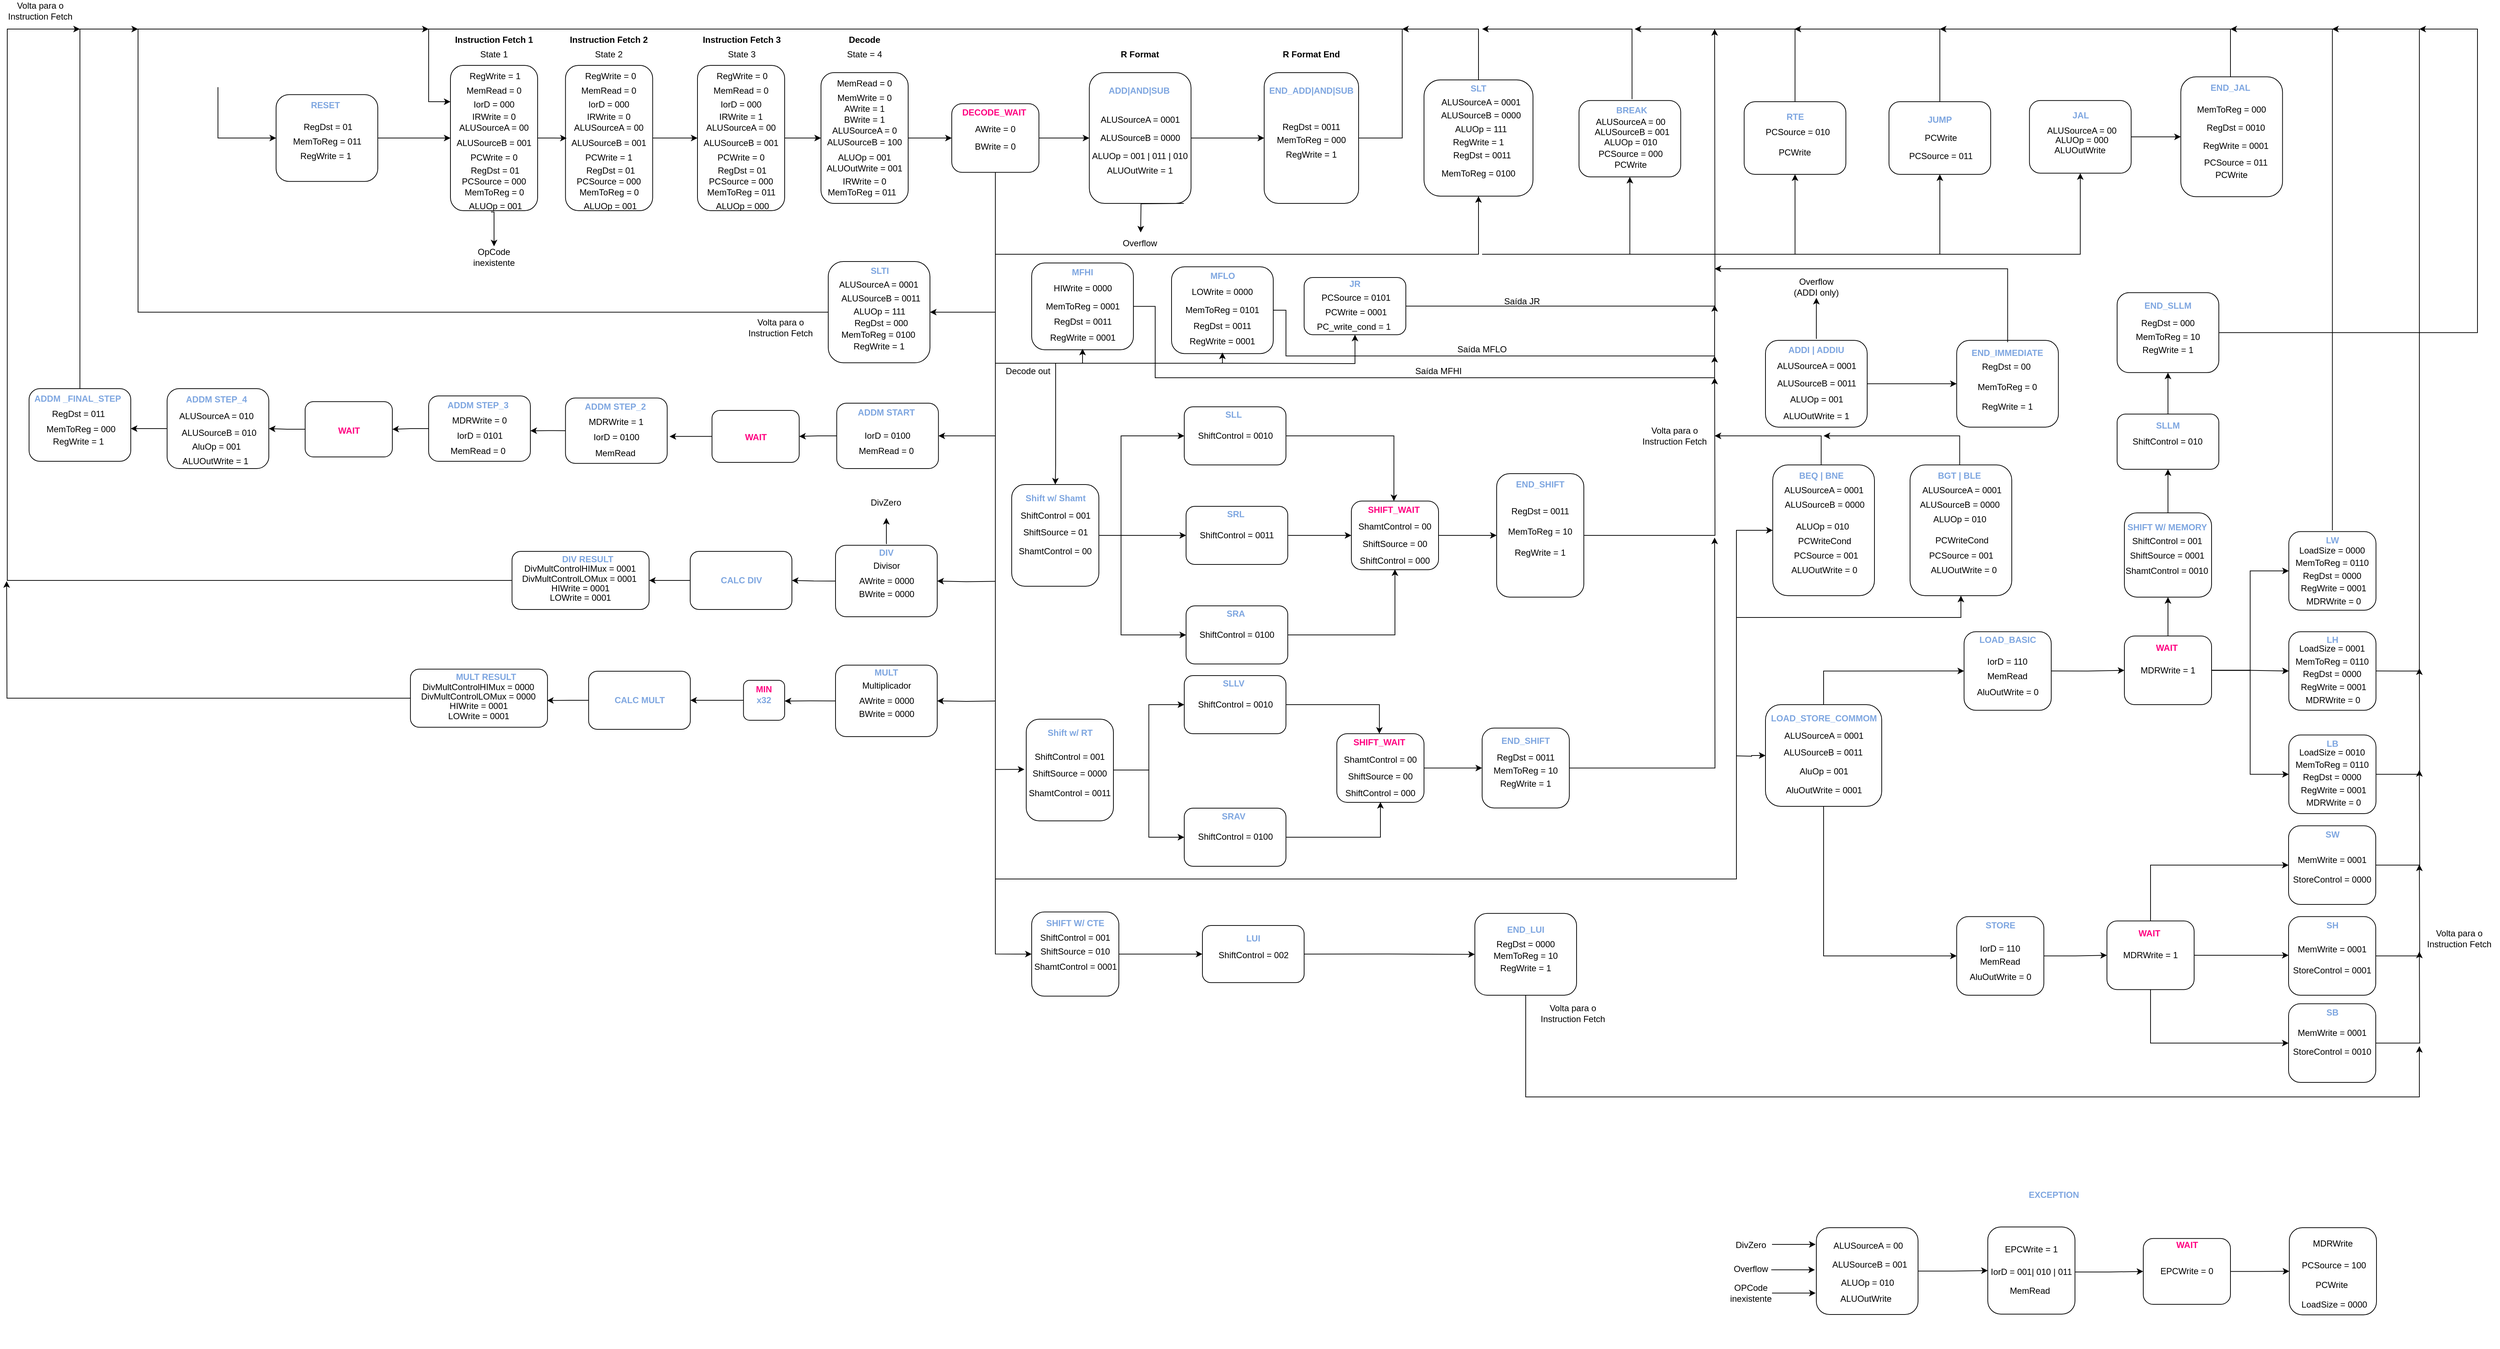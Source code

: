 <mxfile version="17.4.2" type="device"><diagram id="7f029Ns65SmCHoBUcmKf" name="Page-1"><mxGraphModel dx="4595" dy="1448" grid="1" gridSize="10" guides="1" tooltips="1" connect="1" arrows="1" fold="1" page="1" pageScale="1" pageWidth="2000" pageHeight="1500" math="0" shadow="0"><root><mxCell id="0"/><mxCell id="1" parent="0"/><mxCell id="5I-sGrBCERi77kyZOQBB-107" style="edgeStyle=orthogonalEdgeStyle;rounded=0;orthogonalLoop=1;jettySize=auto;html=1;exitX=0.5;exitY=1;exitDx=0;exitDy=0;entryX=0.5;entryY=1;entryDx=0;entryDy=0;" parent="1" target="E7Nr8lG15ObvJaHdVXQl-27" edge="1"><mxGeometry relative="1" as="geometry"><mxPoint x="2120" y="1110" as="sourcePoint"/><Array as="points"><mxPoint x="2320" y="1110"/></Array></mxGeometry></mxCell><mxCell id="5I-sGrBCERi77kyZOQBB-109" style="edgeStyle=orthogonalEdgeStyle;rounded=0;orthogonalLoop=1;jettySize=auto;html=1;exitX=0.5;exitY=0;exitDx=0;exitDy=0;" parent="1" source="E7Nr8lG15ObvJaHdVXQl-27" edge="1"><mxGeometry relative="1" as="geometry"><mxPoint x="2120" y="800" as="targetPoint"/><Array as="points"><mxPoint x="2320" y="800"/></Array></mxGeometry></mxCell><mxCell id="E7Nr8lG15ObvJaHdVXQl-27" value="" style="rounded=1;whiteSpace=wrap;html=1;" parent="1" vertex="1"><mxGeometry x="2250" y="900" width="140" height="100" as="geometry"/></mxCell><mxCell id="E7Nr8lG15ObvJaHdVXQl-29" value="" style="rounded=1;whiteSpace=wrap;html=1;" parent="1" vertex="1"><mxGeometry x="2343.17" y="1228.53" width="140" height="119.467" as="geometry"/></mxCell><mxCell id="E7Nr8lG15ObvJaHdVXQl-30" style="edgeStyle=orthogonalEdgeStyle;rounded=0;orthogonalLoop=1;jettySize=auto;html=1;exitX=1;exitY=0.5;exitDx=0;exitDy=0;entryX=0;entryY=0.5;entryDx=0;entryDy=0;" parent="1" source="E7Nr8lG15ObvJaHdVXQl-150" target="E7Nr8lG15ObvJaHdVXQl-34" edge="1"><mxGeometry relative="1" as="geometry"><mxPoint x="400" y="959.857" as="sourcePoint"/></mxGeometry></mxCell><mxCell id="E7Nr8lG15ObvJaHdVXQl-33" value="" style="group" parent="1" vertex="1" connectable="0"><mxGeometry x="270" y="850" width="120" height="200" as="geometry"/></mxCell><mxCell id="E7Nr8lG15ObvJaHdVXQl-34" value="" style="rounded=1;whiteSpace=wrap;html=1;" parent="E7Nr8lG15ObvJaHdVXQl-33" vertex="1"><mxGeometry width="120" height="200" as="geometry"/></mxCell><mxCell id="E7Nr8lG15ObvJaHdVXQl-35" value="MemRead = 0" style="text;html=1;strokeColor=none;fillColor=none;align=center;verticalAlign=middle;whiteSpace=wrap;rounded=0;" parent="E7Nr8lG15ObvJaHdVXQl-33" vertex="1"><mxGeometry x="20" y="25.55" width="80" height="18.89" as="geometry"/></mxCell><mxCell id="E7Nr8lG15ObvJaHdVXQl-36" value="IorD = 000" style="text;html=1;strokeColor=none;fillColor=none;align=center;verticalAlign=middle;whiteSpace=wrap;rounded=0;" parent="E7Nr8lG15ObvJaHdVXQl-33" vertex="1"><mxGeometry x="20" y="40.44" width="80" height="26.67" as="geometry"/></mxCell><mxCell id="E7Nr8lG15ObvJaHdVXQl-37" value="IRWrite = 0" style="text;html=1;strokeColor=none;fillColor=none;align=center;verticalAlign=middle;whiteSpace=wrap;rounded=0;" parent="E7Nr8lG15ObvJaHdVXQl-33" vertex="1"><mxGeometry x="20" y="53.996" width="80" height="33.333" as="geometry"/></mxCell><mxCell id="E7Nr8lG15ObvJaHdVXQl-38" value="ALUSourceA = 00" style="text;html=1;strokeColor=none;fillColor=none;align=center;verticalAlign=middle;whiteSpace=wrap;rounded=0;" parent="E7Nr8lG15ObvJaHdVXQl-33" vertex="1"><mxGeometry x="10" y="69.778" width="100" height="33.333" as="geometry"/></mxCell><mxCell id="E7Nr8lG15ObvJaHdVXQl-39" value="ALUSourceB = 001" style="text;html=1;strokeColor=none;fillColor=none;align=center;verticalAlign=middle;whiteSpace=wrap;rounded=0;" parent="E7Nr8lG15ObvJaHdVXQl-33" vertex="1"><mxGeometry x="5" y="90" width="110" height="33.333" as="geometry"/></mxCell><mxCell id="E7Nr8lG15ObvJaHdVXQl-40" value="PCWrite = 0" style="text;html=1;strokeColor=none;fillColor=none;align=center;verticalAlign=middle;whiteSpace=wrap;rounded=0;" parent="E7Nr8lG15ObvJaHdVXQl-33" vertex="1"><mxGeometry x="10" y="110.222" width="100" height="33.333" as="geometry"/></mxCell><mxCell id="E7Nr8lG15ObvJaHdVXQl-41" value="PCSource = 000" style="text;html=1;strokeColor=none;fillColor=none;align=center;verticalAlign=middle;whiteSpace=wrap;rounded=0;" parent="E7Nr8lG15ObvJaHdVXQl-33" vertex="1"><mxGeometry x="10" y="143.554" width="100" height="33.333" as="geometry"/></mxCell><mxCell id="E7Nr8lG15ObvJaHdVXQl-42" value="ALUOp = 001" style="text;html=1;strokeColor=none;fillColor=none;align=center;verticalAlign=middle;whiteSpace=wrap;rounded=0;" parent="E7Nr8lG15ObvJaHdVXQl-33" vertex="1"><mxGeometry x="6.66" y="176.887" width="110" height="33.333" as="geometry"/></mxCell><mxCell id="E7Nr8lG15ObvJaHdVXQl-43" value="RegWrite = 1" style="text;html=1;strokeColor=none;fillColor=none;align=center;verticalAlign=middle;whiteSpace=wrap;rounded=0;" parent="E7Nr8lG15ObvJaHdVXQl-33" vertex="1"><mxGeometry x="3.33" width="116.667" height="30" as="geometry"/></mxCell><mxCell id="5I-sGrBCERi77kyZOQBB-6" value="RegDst = 01" style="text;html=1;strokeColor=none;fillColor=none;align=center;verticalAlign=middle;whiteSpace=wrap;rounded=0;" parent="E7Nr8lG15ObvJaHdVXQl-33" vertex="1"><mxGeometry x="3.33" y="130" width="116.667" height="30" as="geometry"/></mxCell><mxCell id="5I-sGrBCERi77kyZOQBB-7" value="MemToReg = 0" style="text;html=1;strokeColor=none;fillColor=none;align=center;verticalAlign=middle;whiteSpace=wrap;rounded=0;" parent="E7Nr8lG15ObvJaHdVXQl-33" vertex="1"><mxGeometry x="1.67" y="160" width="116.667" height="30" as="geometry"/></mxCell><mxCell id="E7Nr8lG15ObvJaHdVXQl-44" value="" style="group" parent="1" vertex="1" connectable="0"><mxGeometry x="780" y="860" width="120" height="180" as="geometry"/></mxCell><mxCell id="E7Nr8lG15ObvJaHdVXQl-45" value="" style="rounded=1;whiteSpace=wrap;html=1;" parent="E7Nr8lG15ObvJaHdVXQl-44" vertex="1"><mxGeometry width="120" height="180" as="geometry"/></mxCell><mxCell id="E7Nr8lG15ObvJaHdVXQl-46" value="MemRead = 0" style="text;html=1;strokeColor=none;fillColor=none;align=center;verticalAlign=middle;whiteSpace=wrap;rounded=0;" parent="E7Nr8lG15ObvJaHdVXQl-44" vertex="1"><mxGeometry x="20" width="80" height="30" as="geometry"/></mxCell><mxCell id="E7Nr8lG15ObvJaHdVXQl-47" value="MemWrite = 0" style="text;html=1;strokeColor=none;fillColor=none;align=center;verticalAlign=middle;whiteSpace=wrap;rounded=0;" parent="E7Nr8lG15ObvJaHdVXQl-44" vertex="1"><mxGeometry x="20" y="20" width="80" height="30" as="geometry"/></mxCell><mxCell id="E7Nr8lG15ObvJaHdVXQl-48" value="ALUSourceA = 0" style="text;html=1;strokeColor=none;fillColor=none;align=center;verticalAlign=middle;whiteSpace=wrap;rounded=0;" parent="E7Nr8lG15ObvJaHdVXQl-44" vertex="1"><mxGeometry x="10" y="67.5" width="100" height="25" as="geometry"/></mxCell><mxCell id="E7Nr8lG15ObvJaHdVXQl-49" value="ALUSourceB = 100" style="text;html=1;strokeColor=none;fillColor=none;align=center;verticalAlign=middle;whiteSpace=wrap;rounded=0;" parent="E7Nr8lG15ObvJaHdVXQl-44" vertex="1"><mxGeometry x="5" y="81" width="110" height="30" as="geometry"/></mxCell><mxCell id="E7Nr8lG15ObvJaHdVXQl-50" value="ALUOp = 001" style="text;html=1;strokeColor=none;fillColor=none;align=center;verticalAlign=middle;whiteSpace=wrap;rounded=0;" parent="E7Nr8lG15ObvJaHdVXQl-44" vertex="1"><mxGeometry x="5" y="102" width="110" height="30" as="geometry"/></mxCell><mxCell id="E7Nr8lG15ObvJaHdVXQl-51" value="ALUOutWrite = 001" style="text;html=1;strokeColor=none;fillColor=none;align=center;verticalAlign=middle;whiteSpace=wrap;rounded=0;" parent="E7Nr8lG15ObvJaHdVXQl-44" vertex="1"><mxGeometry x="5" y="117" width="110" height="30" as="geometry"/></mxCell><mxCell id="E7Nr8lG15ObvJaHdVXQl-52" value="AWrite = 1" style="text;html=1;strokeColor=none;fillColor=none;align=center;verticalAlign=middle;whiteSpace=wrap;rounded=0;" parent="E7Nr8lG15ObvJaHdVXQl-44" vertex="1"><mxGeometry x="20" y="35" width="80" height="30" as="geometry"/></mxCell><mxCell id="E7Nr8lG15ObvJaHdVXQl-53" value="BWrite = 1" style="text;html=1;strokeColor=none;fillColor=none;align=center;verticalAlign=middle;whiteSpace=wrap;rounded=0;" parent="E7Nr8lG15ObvJaHdVXQl-44" vertex="1"><mxGeometry x="20" y="50" width="80" height="30" as="geometry"/></mxCell><mxCell id="E7Nr8lG15ObvJaHdVXQl-479" value="IRWrite = 0" style="text;html=1;strokeColor=none;fillColor=none;align=center;verticalAlign=middle;whiteSpace=wrap;rounded=0;" parent="E7Nr8lG15ObvJaHdVXQl-44" vertex="1"><mxGeometry x="20" y="133" width="80" height="33.333" as="geometry"/></mxCell><mxCell id="5I-sGrBCERi77kyZOQBB-50" value="MemToReg = 011" style="text;html=1;strokeColor=none;fillColor=none;align=center;verticalAlign=middle;whiteSpace=wrap;rounded=0;" parent="E7Nr8lG15ObvJaHdVXQl-44" vertex="1"><mxGeometry x="-1.67" y="150" width="116.667" height="30" as="geometry"/></mxCell><mxCell id="E7Nr8lG15ObvJaHdVXQl-54" value="State = 4" style="text;html=1;strokeColor=none;fillColor=none;align=center;verticalAlign=middle;whiteSpace=wrap;rounded=0;" parent="1" vertex="1"><mxGeometry x="810" y="820" width="60" height="30" as="geometry"/></mxCell><mxCell id="E7Nr8lG15ObvJaHdVXQl-55" value="&lt;b&gt;Decode&lt;/b&gt;" style="text;html=1;strokeColor=none;fillColor=none;align=center;verticalAlign=middle;whiteSpace=wrap;rounded=0;" parent="1" vertex="1"><mxGeometry x="785" y="800" width="110" height="30" as="geometry"/></mxCell><mxCell id="E7Nr8lG15ObvJaHdVXQl-56" value="" style="group" parent="1" vertex="1" connectable="0"><mxGeometry x="1149.33" y="860" width="140" height="180" as="geometry"/></mxCell><mxCell id="E7Nr8lG15ObvJaHdVXQl-57" value="" style="rounded=1;whiteSpace=wrap;html=1;" parent="E7Nr8lG15ObvJaHdVXQl-56" vertex="1"><mxGeometry width="140" height="180" as="geometry"/></mxCell><mxCell id="E7Nr8lG15ObvJaHdVXQl-58" value="ALUSourceA = 0001" style="text;html=1;strokeColor=none;fillColor=none;align=center;verticalAlign=middle;whiteSpace=wrap;rounded=0;" parent="E7Nr8lG15ObvJaHdVXQl-56" vertex="1"><mxGeometry x="11.667" y="50" width="116.667" height="30" as="geometry"/></mxCell><mxCell id="E7Nr8lG15ObvJaHdVXQl-59" value="ALUSourceB = 0000" style="text;html=1;strokeColor=none;fillColor=none;align=center;verticalAlign=middle;whiteSpace=wrap;rounded=0;" parent="E7Nr8lG15ObvJaHdVXQl-56" vertex="1"><mxGeometry x="11.667" y="75" width="116.667" height="30" as="geometry"/></mxCell><mxCell id="E7Nr8lG15ObvJaHdVXQl-60" value="ALUOp = 001 | 011 | 010" style="text;html=1;strokeColor=none;fillColor=none;align=center;verticalAlign=middle;whiteSpace=wrap;rounded=0;" parent="E7Nr8lG15ObvJaHdVXQl-56" vertex="1"><mxGeometry y="100" width="140" height="30" as="geometry"/></mxCell><mxCell id="E7Nr8lG15ObvJaHdVXQl-61" value="&lt;b&gt;&lt;font color=&quot;#7ea6e0&quot;&gt;ADD|AND|SUB&lt;/font&gt;&lt;/b&gt;" style="text;html=1;strokeColor=none;fillColor=none;align=center;verticalAlign=middle;whiteSpace=wrap;rounded=0;" parent="E7Nr8lG15ObvJaHdVXQl-56" vertex="1"><mxGeometry x="8.33" y="10" width="120" height="30" as="geometry"/></mxCell><mxCell id="E7Nr8lG15ObvJaHdVXQl-62" value="ALUOutWrite = 1" style="text;html=1;strokeColor=none;fillColor=none;align=center;verticalAlign=middle;whiteSpace=wrap;rounded=0;" parent="E7Nr8lG15ObvJaHdVXQl-56" vertex="1"><mxGeometry x="20" y="120" width="100" height="30" as="geometry"/></mxCell><mxCell id="E7Nr8lG15ObvJaHdVXQl-63" value="&lt;b&gt;R Format&lt;/b&gt;" style="text;html=1;strokeColor=none;fillColor=none;align=center;verticalAlign=middle;whiteSpace=wrap;rounded=0;" parent="1" vertex="1"><mxGeometry x="1164.33" y="820" width="110" height="30" as="geometry"/></mxCell><mxCell id="E7Nr8lG15ObvJaHdVXQl-66" value="" style="group" parent="1" vertex="1" connectable="0"><mxGeometry x="1390" y="860" width="130" height="180" as="geometry"/></mxCell><mxCell id="E7Nr8lG15ObvJaHdVXQl-67" value="" style="rounded=1;whiteSpace=wrap;html=1;" parent="E7Nr8lG15ObvJaHdVXQl-66" vertex="1"><mxGeometry width="130" height="180" as="geometry"/></mxCell><mxCell id="E7Nr8lG15ObvJaHdVXQl-68" value="RegDst = 0011" style="text;html=1;strokeColor=none;fillColor=none;align=center;verticalAlign=middle;whiteSpace=wrap;rounded=0;" parent="E7Nr8lG15ObvJaHdVXQl-66" vertex="1"><mxGeometry x="10.833" y="60" width="108.333" height="30" as="geometry"/></mxCell><mxCell id="E7Nr8lG15ObvJaHdVXQl-69" value="MemToReg = 000" style="text;html=1;strokeColor=none;fillColor=none;align=center;verticalAlign=middle;whiteSpace=wrap;rounded=0;" parent="E7Nr8lG15ObvJaHdVXQl-66" vertex="1"><mxGeometry x="10.833" y="77.5" width="108.333" height="30" as="geometry"/></mxCell><mxCell id="E7Nr8lG15ObvJaHdVXQl-70" value="RegWrite = 1" style="text;html=1;strokeColor=none;fillColor=none;align=center;verticalAlign=middle;whiteSpace=wrap;rounded=0;" parent="E7Nr8lG15ObvJaHdVXQl-66" vertex="1"><mxGeometry x="10.833" y="97.5" width="108.333" height="30" as="geometry"/></mxCell><mxCell id="5I-sGrBCERi77kyZOQBB-54" value="&lt;b&gt;&lt;font color=&quot;#7ea6e0&quot;&gt;END_ADD|AND|SUB&lt;/font&gt;&lt;/b&gt;" style="text;html=1;strokeColor=none;fillColor=none;align=center;verticalAlign=middle;whiteSpace=wrap;rounded=0;" parent="E7Nr8lG15ObvJaHdVXQl-66" vertex="1"><mxGeometry x="-2.463e-13" y="10" width="130" height="30" as="geometry"/></mxCell><mxCell id="E7Nr8lG15ObvJaHdVXQl-71" value="&lt;b&gt;R Format End&lt;/b&gt;" style="text;html=1;strokeColor=none;fillColor=none;align=center;verticalAlign=middle;whiteSpace=wrap;rounded=0;" parent="1" vertex="1"><mxGeometry x="1400" y="820" width="110" height="30" as="geometry"/></mxCell><mxCell id="E7Nr8lG15ObvJaHdVXQl-73" style="edgeStyle=orthogonalEdgeStyle;rounded=0;orthogonalLoop=1;jettySize=auto;html=1;exitX=1;exitY=0.5;exitDx=0;exitDy=0;entryX=0;entryY=0.5;entryDx=0;entryDy=0;" parent="1" source="E7Nr8lG15ObvJaHdVXQl-57" target="E7Nr8lG15ObvJaHdVXQl-67" edge="1"><mxGeometry relative="1" as="geometry"/></mxCell><mxCell id="E7Nr8lG15ObvJaHdVXQl-74" style="edgeStyle=orthogonalEdgeStyle;rounded=0;orthogonalLoop=1;jettySize=auto;html=1;exitX=1;exitY=0.5;exitDx=0;exitDy=0;entryX=0;entryY=0.25;entryDx=0;entryDy=0;" parent="1" source="E7Nr8lG15ObvJaHdVXQl-67" target="E7Nr8lG15ObvJaHdVXQl-34" edge="1"><mxGeometry relative="1" as="geometry"><Array as="points"><mxPoint x="1580" y="950"/><mxPoint x="1580" y="800"/><mxPoint x="240" y="800"/><mxPoint x="240" y="900"/></Array></mxGeometry></mxCell><mxCell id="E7Nr8lG15ObvJaHdVXQl-76" value="" style="group" parent="1" vertex="1" connectable="0"><mxGeometry x="1280" y="1320" width="140" height="80" as="geometry"/></mxCell><mxCell id="E7Nr8lG15ObvJaHdVXQl-77" value="" style="rounded=1;whiteSpace=wrap;html=1;" parent="E7Nr8lG15ObvJaHdVXQl-76" vertex="1"><mxGeometry width="140" height="80" as="geometry"/></mxCell><mxCell id="E7Nr8lG15ObvJaHdVXQl-78" value="ShiftControl = 0010" style="text;html=1;strokeColor=none;fillColor=none;align=center;verticalAlign=middle;whiteSpace=wrap;rounded=0;" parent="E7Nr8lG15ObvJaHdVXQl-76" vertex="1"><mxGeometry x="11.667" y="33.333" width="116.667" height="13.333" as="geometry"/></mxCell><mxCell id="E7Nr8lG15ObvJaHdVXQl-79" value="&lt;b&gt;&lt;font color=&quot;#7ea6e0&quot;&gt;SLL&lt;/font&gt;&lt;/b&gt;" style="text;html=1;strokeColor=none;fillColor=none;align=center;verticalAlign=middle;whiteSpace=wrap;rounded=0;" parent="E7Nr8lG15ObvJaHdVXQl-76" vertex="1"><mxGeometry x="8.33" y="4.444" width="120" height="13.333" as="geometry"/></mxCell><mxCell id="E7Nr8lG15ObvJaHdVXQl-80" value="" style="group" parent="1" vertex="1" connectable="0"><mxGeometry x="1710" y="1412" width="120.0" height="170" as="geometry"/></mxCell><mxCell id="E7Nr8lG15ObvJaHdVXQl-81" value="" style="rounded=1;whiteSpace=wrap;html=1;" parent="E7Nr8lG15ObvJaHdVXQl-80" vertex="1"><mxGeometry width="120" height="170" as="geometry"/></mxCell><mxCell id="E7Nr8lG15ObvJaHdVXQl-82" value="RegDst = 0011" style="text;html=1;strokeColor=none;fillColor=none;align=center;verticalAlign=middle;whiteSpace=wrap;rounded=0;" parent="E7Nr8lG15ObvJaHdVXQl-80" vertex="1"><mxGeometry x="10" y="37.778" width="100" height="28.333" as="geometry"/></mxCell><mxCell id="E7Nr8lG15ObvJaHdVXQl-83" value="MemToReg = 10" style="text;html=1;strokeColor=none;fillColor=none;align=center;verticalAlign=middle;whiteSpace=wrap;rounded=0;" parent="E7Nr8lG15ObvJaHdVXQl-80" vertex="1"><mxGeometry x="10" y="66.111" width="100" height="28.333" as="geometry"/></mxCell><mxCell id="E7Nr8lG15ObvJaHdVXQl-84" value="RegWrite = 1" style="text;html=1;strokeColor=none;fillColor=none;align=center;verticalAlign=middle;whiteSpace=wrap;rounded=0;" parent="E7Nr8lG15ObvJaHdVXQl-80" vertex="1"><mxGeometry x="10" y="94.444" width="100" height="28.333" as="geometry"/></mxCell><mxCell id="5I-sGrBCERi77kyZOQBB-88" value="&lt;b&gt;&lt;font color=&quot;#7ea6e0&quot;&gt;END_SHIFT&lt;/font&gt;&lt;/b&gt;" style="text;html=1;strokeColor=none;fillColor=none;align=center;verticalAlign=middle;whiteSpace=wrap;rounded=0;" parent="E7Nr8lG15ObvJaHdVXQl-80" vertex="1"><mxGeometry x="2.274e-13" y="8.004" width="120" height="13.333" as="geometry"/></mxCell><mxCell id="E7Nr8lG15ObvJaHdVXQl-85" value="" style="group" parent="1" vertex="1" connectable="0"><mxGeometry x="2090" y="1400" width="147.5" height="180" as="geometry"/></mxCell><mxCell id="E7Nr8lG15ObvJaHdVXQl-86" value="" style="rounded=1;whiteSpace=wrap;html=1;" parent="E7Nr8lG15ObvJaHdVXQl-85" vertex="1"><mxGeometry width="140" height="180" as="geometry"/></mxCell><mxCell id="E7Nr8lG15ObvJaHdVXQl-87" value="ALUSourceB = 0000" style="text;html=1;strokeColor=none;fillColor=none;align=center;verticalAlign=middle;whiteSpace=wrap;rounded=0;" parent="E7Nr8lG15ObvJaHdVXQl-85" vertex="1"><mxGeometry x="12.997" y="40" width="116.667" height="30" as="geometry"/></mxCell><mxCell id="E7Nr8lG15ObvJaHdVXQl-88" value="ALUOp = 010" style="text;html=1;strokeColor=none;fillColor=none;align=center;verticalAlign=middle;whiteSpace=wrap;rounded=0;" parent="E7Nr8lG15ObvJaHdVXQl-85" vertex="1"><mxGeometry x="9.997" y="70" width="116.667" height="30" as="geometry"/></mxCell><mxCell id="E7Nr8lG15ObvJaHdVXQl-90" value="PCWriteCond" style="text;html=1;strokeColor=none;fillColor=none;align=center;verticalAlign=middle;whiteSpace=wrap;rounded=0;" parent="E7Nr8lG15ObvJaHdVXQl-85" vertex="1"><mxGeometry x="12.997" y="90" width="116.667" height="30" as="geometry"/></mxCell><mxCell id="E7Nr8lG15ObvJaHdVXQl-91" value="ALUSourceA = 0001" style="text;html=1;strokeColor=none;fillColor=none;align=center;verticalAlign=middle;whiteSpace=wrap;rounded=0;" parent="E7Nr8lG15ObvJaHdVXQl-85" vertex="1"><mxGeometry x="11.667" y="20" width="116.667" height="30" as="geometry"/></mxCell><mxCell id="E7Nr8lG15ObvJaHdVXQl-92" value="&lt;b&gt;&lt;font color=&quot;#7ea6e0&quot;&gt;BEQ | BNE&lt;/font&gt;&lt;/b&gt;" style="text;html=1;strokeColor=none;fillColor=none;align=center;verticalAlign=middle;whiteSpace=wrap;rounded=0;" parent="E7Nr8lG15ObvJaHdVXQl-85" vertex="1"><mxGeometry x="6.66" width="120" height="30" as="geometry"/></mxCell><mxCell id="E7Nr8lG15ObvJaHdVXQl-93" value="PCSource = 001" style="text;html=1;strokeColor=none;fillColor=none;align=center;verticalAlign=middle;whiteSpace=wrap;rounded=0;" parent="E7Nr8lG15ObvJaHdVXQl-85" vertex="1"><mxGeometry x="15.42" y="110" width="116.667" height="30" as="geometry"/></mxCell><mxCell id="E7Nr8lG15ObvJaHdVXQl-501" value="ALUOutWrite = 0" style="text;html=1;strokeColor=none;fillColor=none;align=center;verticalAlign=middle;whiteSpace=wrap;rounded=0;" parent="E7Nr8lG15ObvJaHdVXQl-85" vertex="1"><mxGeometry x="21.33" y="130" width="100" height="30" as="geometry"/></mxCell><mxCell id="E7Nr8lG15ObvJaHdVXQl-94" value="" style="group" parent="1" vertex="1" connectable="0"><mxGeometry x="2279" y="1400" width="147.5" height="180" as="geometry"/></mxCell><mxCell id="E7Nr8lG15ObvJaHdVXQl-95" value="" style="rounded=1;whiteSpace=wrap;html=1;" parent="E7Nr8lG15ObvJaHdVXQl-94" vertex="1"><mxGeometry width="140" height="180" as="geometry"/></mxCell><mxCell id="E7Nr8lG15ObvJaHdVXQl-96" value="ALUSourceB = 0000" style="text;html=1;strokeColor=none;fillColor=none;align=center;verticalAlign=middle;whiteSpace=wrap;rounded=0;" parent="E7Nr8lG15ObvJaHdVXQl-94" vertex="1"><mxGeometry x="9.997" y="40" width="116.667" height="30" as="geometry"/></mxCell><mxCell id="E7Nr8lG15ObvJaHdVXQl-97" value="ALUOp = 010" style="text;html=1;strokeColor=none;fillColor=none;align=center;verticalAlign=middle;whiteSpace=wrap;rounded=0;" parent="E7Nr8lG15ObvJaHdVXQl-94" vertex="1"><mxGeometry x="9.997" y="60" width="116.667" height="30" as="geometry"/></mxCell><mxCell id="E7Nr8lG15ObvJaHdVXQl-99" value="PCWriteCond" style="text;html=1;strokeColor=none;fillColor=none;align=center;verticalAlign=middle;whiteSpace=wrap;rounded=0;" parent="E7Nr8lG15ObvJaHdVXQl-94" vertex="1"><mxGeometry x="12.997" y="89" width="116.667" height="30" as="geometry"/></mxCell><mxCell id="E7Nr8lG15ObvJaHdVXQl-100" value="ALUSourceA = 0001" style="text;html=1;strokeColor=none;fillColor=none;align=center;verticalAlign=middle;whiteSpace=wrap;rounded=0;" parent="E7Nr8lG15ObvJaHdVXQl-94" vertex="1"><mxGeometry x="12.997" y="20" width="116.667" height="30" as="geometry"/></mxCell><mxCell id="E7Nr8lG15ObvJaHdVXQl-101" value="PCSource = 001" style="text;html=1;strokeColor=none;fillColor=none;align=center;verticalAlign=middle;whiteSpace=wrap;rounded=0;" parent="E7Nr8lG15ObvJaHdVXQl-94" vertex="1"><mxGeometry x="12.42" y="110" width="116.667" height="30" as="geometry"/></mxCell><mxCell id="E7Nr8lG15ObvJaHdVXQl-102" value="&lt;b&gt;&lt;font color=&quot;#7ea6e0&quot;&gt;BGT | BLE&lt;/font&gt;&lt;/b&gt;" style="text;html=1;strokeColor=none;fillColor=none;align=center;verticalAlign=middle;whiteSpace=wrap;rounded=0;" parent="E7Nr8lG15ObvJaHdVXQl-94" vertex="1"><mxGeometry x="8.33" width="120" height="30" as="geometry"/></mxCell><mxCell id="E7Nr8lG15ObvJaHdVXQl-502" value="ALUOutWrite = 0" style="text;html=1;strokeColor=none;fillColor=none;align=center;verticalAlign=middle;whiteSpace=wrap;rounded=0;" parent="E7Nr8lG15ObvJaHdVXQl-94" vertex="1"><mxGeometry x="23.75" y="130" width="100" height="30" as="geometry"/></mxCell><mxCell id="E7Nr8lG15ObvJaHdVXQl-103" value="" style="group" parent="1" vertex="1" connectable="0"><mxGeometry x="1610" y="910.03" width="160" height="120.5" as="geometry"/></mxCell><mxCell id="E7Nr8lG15ObvJaHdVXQl-104" value="" style="rounded=1;whiteSpace=wrap;html=1;" parent="E7Nr8lG15ObvJaHdVXQl-103" vertex="1"><mxGeometry y="-40" width="150" height="160" as="geometry"/></mxCell><mxCell id="E7Nr8lG15ObvJaHdVXQl-105" value="ALUSourceB = 0000" style="text;html=1;strokeColor=none;fillColor=none;align=center;verticalAlign=middle;whiteSpace=wrap;rounded=0;" parent="E7Nr8lG15ObvJaHdVXQl-103" vertex="1"><mxGeometry x="19.997" y="0.0" width="116.667" height="18.744" as="geometry"/></mxCell><mxCell id="E7Nr8lG15ObvJaHdVXQl-106" value="ALUOp = 111" style="text;html=1;strokeColor=none;fillColor=none;align=center;verticalAlign=middle;whiteSpace=wrap;rounded=0;" parent="E7Nr8lG15ObvJaHdVXQl-103" vertex="1"><mxGeometry x="19.997" y="18.745" width="116.667" height="18.744" as="geometry"/></mxCell><mxCell id="E7Nr8lG15ObvJaHdVXQl-109" value="RegDst = 0011" style="text;html=1;strokeColor=none;fillColor=none;align=center;verticalAlign=middle;whiteSpace=wrap;rounded=0;" parent="E7Nr8lG15ObvJaHdVXQl-103" vertex="1"><mxGeometry x="30" y="54.993" width="100" height="17.5" as="geometry"/></mxCell><mxCell id="E7Nr8lG15ObvJaHdVXQl-111" value="RegWrite = 1" style="text;html=1;strokeColor=none;fillColor=none;align=center;verticalAlign=middle;whiteSpace=wrap;rounded=0;" parent="E7Nr8lG15ObvJaHdVXQl-103" vertex="1"><mxGeometry x="25" y="37.493" width="100" height="17.5" as="geometry"/></mxCell><mxCell id="E7Nr8lG15ObvJaHdVXQl-110" value="MemToReg = 0100" style="text;html=1;strokeColor=none;fillColor=none;align=center;verticalAlign=middle;whiteSpace=wrap;rounded=0;" parent="E7Nr8lG15ObvJaHdVXQl-103" vertex="1"><mxGeometry x="20" y="79.973" width="110" height="17.5" as="geometry"/></mxCell><mxCell id="5I-sGrBCERi77kyZOQBB-58" style="edgeStyle=orthogonalEdgeStyle;rounded=0;orthogonalLoop=1;jettySize=auto;html=1;exitX=0.5;exitY=1;exitDx=0;exitDy=0;entryX=0.5;entryY=1;entryDx=0;entryDy=0;" parent="1" target="E7Nr8lG15ObvJaHdVXQl-113" edge="1"><mxGeometry relative="1" as="geometry"><mxPoint x="1690" y="1110" as="sourcePoint"/><Array as="points"><mxPoint x="1893" y="1110"/></Array></mxGeometry></mxCell><mxCell id="E7Nr8lG15ObvJaHdVXQl-113" value="" style="rounded=1;whiteSpace=wrap;html=1;" parent="1" vertex="1"><mxGeometry x="1823.34" y="898.43" width="140" height="105.07" as="geometry"/></mxCell><mxCell id="E7Nr8lG15ObvJaHdVXQl-114" value="ALUSourceA = 00" style="text;html=1;strokeColor=none;fillColor=none;align=center;verticalAlign=middle;whiteSpace=wrap;rounded=0;" parent="1" vertex="1"><mxGeometry x="1836.34" y="914.63" width="116.667" height="26.133" as="geometry"/></mxCell><mxCell id="E7Nr8lG15ObvJaHdVXQl-115" value="ALUSourceB = 001" style="text;html=1;strokeColor=none;fillColor=none;align=center;verticalAlign=middle;whiteSpace=wrap;rounded=0;" parent="1" vertex="1"><mxGeometry x="1838.01" y="926.5" width="116.667" height="30" as="geometry"/></mxCell><mxCell id="E7Nr8lG15ObvJaHdVXQl-116" value="ALUOp = 010" style="text;html=1;strokeColor=none;fillColor=none;align=center;verticalAlign=middle;whiteSpace=wrap;rounded=0;" parent="1" vertex="1"><mxGeometry x="1836.34" y="940.76" width="116.667" height="30" as="geometry"/></mxCell><mxCell id="E7Nr8lG15ObvJaHdVXQl-117" value="PCSource = 000" style="text;html=1;strokeColor=none;fillColor=none;align=center;verticalAlign=middle;whiteSpace=wrap;rounded=0;" parent="1" vertex="1"><mxGeometry x="1836.34" y="956.5" width="116.667" height="30" as="geometry"/></mxCell><mxCell id="E7Nr8lG15ObvJaHdVXQl-118" value="PCWrite" style="text;html=1;strokeColor=none;fillColor=none;align=center;verticalAlign=middle;whiteSpace=wrap;rounded=0;" parent="1" vertex="1"><mxGeometry x="1836.34" y="971.63" width="116.667" height="30" as="geometry"/></mxCell><mxCell id="5I-sGrBCERi77kyZOQBB-62" style="edgeStyle=orthogonalEdgeStyle;rounded=0;orthogonalLoop=1;jettySize=auto;html=1;exitX=0.5;exitY=0;exitDx=0;exitDy=0;" parent="1" source="E7Nr8lG15ObvJaHdVXQl-121" edge="1"><mxGeometry relative="1" as="geometry"><mxPoint x="1900" y="800" as="targetPoint"/><Array as="points"><mxPoint x="2121" y="800"/></Array></mxGeometry></mxCell><mxCell id="5I-sGrBCERi77kyZOQBB-106" style="edgeStyle=orthogonalEdgeStyle;rounded=0;orthogonalLoop=1;jettySize=auto;html=1;entryX=0.5;entryY=1;entryDx=0;entryDy=0;" parent="1" target="E7Nr8lG15ObvJaHdVXQl-121" edge="1"><mxGeometry relative="1" as="geometry"><mxPoint x="1890" y="1110" as="sourcePoint"/><Array as="points"><mxPoint x="2121" y="1110"/></Array></mxGeometry></mxCell><mxCell id="E7Nr8lG15ObvJaHdVXQl-121" value="" style="rounded=1;whiteSpace=wrap;html=1;" parent="1" vertex="1"><mxGeometry x="2050.67" y="900.0" width="140" height="100" as="geometry"/></mxCell><mxCell id="E7Nr8lG15ObvJaHdVXQl-122" value="PCSource = 010" style="text;html=1;strokeColor=none;fillColor=none;align=center;verticalAlign=middle;whiteSpace=wrap;rounded=0;" parent="1" vertex="1"><mxGeometry x="2065.84" y="926.76" width="116.667" height="30" as="geometry"/></mxCell><mxCell id="E7Nr8lG15ObvJaHdVXQl-123" value="PCWrite" style="text;html=1;strokeColor=none;fillColor=none;align=center;verticalAlign=middle;whiteSpace=wrap;rounded=0;" parent="1" vertex="1"><mxGeometry x="2062.34" y="955.28" width="116.667" height="30" as="geometry"/></mxCell><mxCell id="E7Nr8lG15ObvJaHdVXQl-124" value="RegDst = 00" style="text;html=1;strokeColor=none;fillColor=none;align=center;verticalAlign=middle;whiteSpace=wrap;rounded=0;" parent="1" vertex="1"><mxGeometry x="2353.33" y="1250" width="116.667" height="30" as="geometry"/></mxCell><mxCell id="E7Nr8lG15ObvJaHdVXQl-125" value="MemToReg = 0" style="text;html=1;strokeColor=none;fillColor=none;align=center;verticalAlign=middle;whiteSpace=wrap;rounded=0;" parent="1" vertex="1"><mxGeometry x="2363.17" y="1277.82" width="100" height="30" as="geometry"/></mxCell><mxCell id="E7Nr8lG15ObvJaHdVXQl-126" value="RegWrite = 1" style="text;html=1;strokeColor=none;fillColor=none;align=center;verticalAlign=middle;whiteSpace=wrap;rounded=0;" parent="1" vertex="1"><mxGeometry x="2363.17" y="1305" width="100" height="30" as="geometry"/></mxCell><mxCell id="E7Nr8lG15ObvJaHdVXQl-127" style="edgeStyle=orthogonalEdgeStyle;rounded=0;orthogonalLoop=1;jettySize=auto;html=1;exitX=1;exitY=0.5;exitDx=0;exitDy=0;fontColor=#000000;" parent="1" source="E7Nr8lG15ObvJaHdVXQl-129" target="E7Nr8lG15ObvJaHdVXQl-143" edge="1"><mxGeometry relative="1" as="geometry"/></mxCell><mxCell id="5I-sGrBCERi77kyZOQBB-108" style="edgeStyle=orthogonalEdgeStyle;rounded=0;orthogonalLoop=1;jettySize=auto;html=1;exitX=0.5;exitY=1;exitDx=0;exitDy=0;entryX=0.5;entryY=1;entryDx=0;entryDy=0;" parent="1" target="E7Nr8lG15ObvJaHdVXQl-129" edge="1"><mxGeometry relative="1" as="geometry"><mxPoint x="2320" y="1110" as="sourcePoint"/><Array as="points"><mxPoint x="2513" y="1110"/></Array></mxGeometry></mxCell><mxCell id="E7Nr8lG15ObvJaHdVXQl-129" value="" style="rounded=1;whiteSpace=wrap;html=1;" parent="1" vertex="1"><mxGeometry x="2443.33" y="898.43" width="140" height="100" as="geometry"/></mxCell><mxCell id="E7Nr8lG15ObvJaHdVXQl-135" value="" style="group" parent="1" vertex="1" connectable="0"><mxGeometry x="2250" y="900" width="140" height="100" as="geometry"/></mxCell><mxCell id="E7Nr8lG15ObvJaHdVXQl-136" value="PCWrite" style="text;html=1;strokeColor=none;fillColor=none;align=center;verticalAlign=middle;whiteSpace=wrap;rounded=0;" parent="E7Nr8lG15ObvJaHdVXQl-135" vertex="1"><mxGeometry x="13.33" y="35" width="116.667" height="30" as="geometry"/></mxCell><mxCell id="E7Nr8lG15ObvJaHdVXQl-137" value="&lt;b&gt;&lt;font color=&quot;#7ea6e0&quot;&gt;JUMP&lt;/font&gt;&lt;/b&gt;" style="text;html=1;strokeColor=none;fillColor=none;align=center;verticalAlign=middle;whiteSpace=wrap;rounded=0;" parent="E7Nr8lG15ObvJaHdVXQl-135" vertex="1"><mxGeometry x="10" y="10" width="120" height="30" as="geometry"/></mxCell><mxCell id="E7Nr8lG15ObvJaHdVXQl-138" value="PCSource = 011" style="text;html=1;strokeColor=none;fillColor=none;align=center;verticalAlign=middle;whiteSpace=wrap;rounded=0;" parent="E7Nr8lG15ObvJaHdVXQl-135" vertex="1"><mxGeometry x="13.33" y="60" width="116.667" height="30" as="geometry"/></mxCell><mxCell id="5I-sGrBCERi77kyZOQBB-60" style="edgeStyle=orthogonalEdgeStyle;rounded=0;orthogonalLoop=1;jettySize=auto;html=1;exitX=0.5;exitY=0;exitDx=0;exitDy=0;" parent="1" source="E7Nr8lG15ObvJaHdVXQl-139" edge="1"><mxGeometry relative="1" as="geometry"><mxPoint x="1690" y="800" as="targetPoint"/><Array as="points"><mxPoint x="1896" y="800"/></Array></mxGeometry></mxCell><mxCell id="E7Nr8lG15ObvJaHdVXQl-139" value="&lt;b&gt;&lt;font color=&quot;#7ea6e0&quot;&gt;BREAK&lt;/font&gt;&lt;/b&gt;" style="text;html=1;strokeColor=none;fillColor=none;align=center;verticalAlign=middle;whiteSpace=wrap;rounded=0;" parent="1" vertex="1"><mxGeometry x="1836.34" y="896.5" width="120" height="30" as="geometry"/></mxCell><mxCell id="E7Nr8lG15ObvJaHdVXQl-140" value="&lt;b&gt;&lt;font color=&quot;#7ea6e0&quot;&gt;RTE&lt;/font&gt;&lt;/b&gt;" style="text;html=1;strokeColor=none;fillColor=none;align=center;verticalAlign=middle;whiteSpace=wrap;rounded=0;" parent="1" vertex="1"><mxGeometry x="2060.67" y="905.76" width="120" height="30" as="geometry"/></mxCell><mxCell id="E7Nr8lG15ObvJaHdVXQl-141" value="&lt;b&gt;&lt;font color=&quot;#7ea6e0&quot;&gt;JAL&lt;/font&gt;&lt;/b&gt;" style="text;html=1;strokeColor=none;fillColor=none;align=center;verticalAlign=middle;whiteSpace=wrap;rounded=0;" parent="1" vertex="1"><mxGeometry x="2454" y="904.43" width="120" height="30" as="geometry"/></mxCell><mxCell id="E7Nr8lG15ObvJaHdVXQl-142" value="" style="group" parent="1" vertex="1" connectable="0"><mxGeometry x="2651.67" y="895.76" width="140" height="135" as="geometry"/></mxCell><mxCell id="E7Nr8lG15ObvJaHdVXQl-143" value="" style="rounded=1;whiteSpace=wrap;html=1;" parent="E7Nr8lG15ObvJaHdVXQl-142" vertex="1"><mxGeometry y="-30" width="140" height="165" as="geometry"/></mxCell><mxCell id="E7Nr8lG15ObvJaHdVXQl-144" value="PCSource = 011" style="text;html=1;strokeColor=none;fillColor=none;align=center;verticalAlign=middle;whiteSpace=wrap;rounded=0;" parent="E7Nr8lG15ObvJaHdVXQl-142" vertex="1"><mxGeometry x="17.34" y="73" width="116.667" height="30" as="geometry"/></mxCell><mxCell id="E7Nr8lG15ObvJaHdVXQl-145" value="PCWrite" style="text;html=1;strokeColor=none;fillColor=none;align=center;verticalAlign=middle;whiteSpace=wrap;rounded=0;" parent="E7Nr8lG15ObvJaHdVXQl-142" vertex="1"><mxGeometry x="11.67" y="90" width="116.667" height="30" as="geometry"/></mxCell><mxCell id="E7Nr8lG15ObvJaHdVXQl-146" value="MemToReg = 000" style="text;html=1;strokeColor=none;fillColor=none;align=center;verticalAlign=middle;whiteSpace=wrap;rounded=0;" parent="E7Nr8lG15ObvJaHdVXQl-142" vertex="1"><mxGeometry x="11.67" width="116.667" height="30" as="geometry"/></mxCell><mxCell id="E7Nr8lG15ObvJaHdVXQl-147" value="&lt;font color=&quot;#000000&quot;&gt;RegDst = 0010&lt;/font&gt;" style="text;html=1;strokeColor=none;fillColor=none;align=center;verticalAlign=middle;whiteSpace=wrap;rounded=0;fontColor=#FF0000;" parent="E7Nr8lG15ObvJaHdVXQl-142" vertex="1"><mxGeometry x="17.34" y="25" width="116.667" height="30" as="geometry"/></mxCell><mxCell id="E7Nr8lG15ObvJaHdVXQl-148" value="&lt;font color=&quot;#000000&quot;&gt;RegWrite = 0001&lt;/font&gt;" style="text;html=1;strokeColor=none;fillColor=none;align=center;verticalAlign=middle;whiteSpace=wrap;rounded=0;fontColor=#FF0000;" parent="E7Nr8lG15ObvJaHdVXQl-142" vertex="1"><mxGeometry x="17.34" y="50" width="116.667" height="30" as="geometry"/></mxCell><mxCell id="5I-sGrBCERi77kyZOQBB-105" value="&lt;b&gt;&lt;font color=&quot;#7ea6e0&quot;&gt;END_JAL&lt;/font&gt;&lt;/b&gt;" style="text;html=1;strokeColor=none;fillColor=none;align=center;verticalAlign=middle;whiteSpace=wrap;rounded=0;" parent="E7Nr8lG15ObvJaHdVXQl-142" vertex="1"><mxGeometry x="8.34" y="-30" width="120" height="30" as="geometry"/></mxCell><mxCell id="E7Nr8lG15ObvJaHdVXQl-149" value="" style="group" parent="1" vertex="1" connectable="0"><mxGeometry x="30" y="890.27" width="140" height="119.467" as="geometry"/></mxCell><mxCell id="E7Nr8lG15ObvJaHdVXQl-150" value="" style="rounded=1;whiteSpace=wrap;html=1;" parent="E7Nr8lG15ObvJaHdVXQl-149" vertex="1"><mxGeometry width="140" height="119.467" as="geometry"/></mxCell><mxCell id="E7Nr8lG15ObvJaHdVXQl-151" value="RegDst = 01" style="text;html=1;strokeColor=none;fillColor=none;align=center;verticalAlign=middle;whiteSpace=wrap;rounded=0;" parent="E7Nr8lG15ObvJaHdVXQl-149" vertex="1"><mxGeometry x="13.34" y="30" width="116.667" height="30" as="geometry"/></mxCell><mxCell id="E7Nr8lG15ObvJaHdVXQl-152" value="MemToReg = 011" style="text;html=1;strokeColor=none;fillColor=none;align=center;verticalAlign=middle;whiteSpace=wrap;rounded=0;" parent="E7Nr8lG15ObvJaHdVXQl-149" vertex="1"><mxGeometry x="12.34" y="50" width="116.667" height="30" as="geometry"/></mxCell><mxCell id="E7Nr8lG15ObvJaHdVXQl-153" value="&lt;font color=&quot;#7ea6e0&quot;&gt;&lt;b&gt;RESET&lt;/b&gt;&lt;/font&gt;" style="text;html=1;strokeColor=none;fillColor=none;align=center;verticalAlign=middle;whiteSpace=wrap;rounded=0;" parent="E7Nr8lG15ObvJaHdVXQl-149" vertex="1"><mxGeometry x="8.34" width="120" height="30" as="geometry"/></mxCell><mxCell id="E7Nr8lG15ObvJaHdVXQl-154" value="RegWrite = 1" style="text;html=1;strokeColor=none;fillColor=none;align=center;verticalAlign=middle;whiteSpace=wrap;rounded=0;" parent="E7Nr8lG15ObvJaHdVXQl-149" vertex="1"><mxGeometry x="10.01" y="70" width="116.667" height="30" as="geometry"/></mxCell><mxCell id="E7Nr8lG15ObvJaHdVXQl-155" style="edgeStyle=orthogonalEdgeStyle;rounded=0;orthogonalLoop=1;jettySize=auto;html=1;fontColor=#000000;entryX=0;entryY=0.5;entryDx=0;entryDy=0;" parent="1" target="E7Nr8lG15ObvJaHdVXQl-150" edge="1"><mxGeometry relative="1" as="geometry"><mxPoint x="-50" y="880" as="sourcePoint"/><Array as="points"><mxPoint x="-50" y="950"/></Array></mxGeometry></mxCell><mxCell id="E7Nr8lG15ObvJaHdVXQl-156" value="" style="group" parent="1" vertex="1" connectable="0"><mxGeometry x="1042.5" y="1427" width="140" height="140" as="geometry"/></mxCell><mxCell id="E7Nr8lG15ObvJaHdVXQl-157" value="" style="rounded=1;whiteSpace=wrap;html=1;" parent="E7Nr8lG15ObvJaHdVXQl-156" vertex="1"><mxGeometry width="120" height="140" as="geometry"/></mxCell><mxCell id="E7Nr8lG15ObvJaHdVXQl-158" value="ShiftControl = 001" style="text;html=1;strokeColor=none;fillColor=none;align=center;verticalAlign=middle;whiteSpace=wrap;rounded=0;" parent="E7Nr8lG15ObvJaHdVXQl-156" vertex="1"><mxGeometry y="31.111" width="120" height="23.333" as="geometry"/></mxCell><mxCell id="E7Nr8lG15ObvJaHdVXQl-159" value="ShiftSource = 01" style="text;html=1;strokeColor=none;fillColor=none;align=center;verticalAlign=middle;whiteSpace=wrap;rounded=0;" parent="E7Nr8lG15ObvJaHdVXQl-156" vertex="1"><mxGeometry x="5" y="54.447" width="110" height="23.333" as="geometry"/></mxCell><mxCell id="E7Nr8lG15ObvJaHdVXQl-160" value="ShamtControl = 00" style="text;html=1;strokeColor=none;fillColor=none;align=center;verticalAlign=middle;whiteSpace=wrap;rounded=0;" parent="E7Nr8lG15ObvJaHdVXQl-156" vertex="1"><mxGeometry x="-2.5" y="80.002" width="125" height="23.333" as="geometry"/></mxCell><mxCell id="E7Nr8lG15ObvJaHdVXQl-161" value="&lt;b&gt;&lt;font color=&quot;#7ea6e0&quot;&gt;Shift w/ Shamt&lt;/font&gt;&lt;/b&gt;" style="text;html=1;strokeColor=none;fillColor=none;align=center;verticalAlign=middle;whiteSpace=wrap;rounded=0;" parent="E7Nr8lG15ObvJaHdVXQl-156" vertex="1"><mxGeometry x="2.842e-14" y="7.778" width="120" height="23.333" as="geometry"/></mxCell><mxCell id="E7Nr8lG15ObvJaHdVXQl-163" style="edgeStyle=orthogonalEdgeStyle;rounded=0;orthogonalLoop=1;jettySize=auto;html=1;exitX=1;exitY=0.5;exitDx=0;exitDy=0;entryX=0;entryY=0.5;entryDx=0;entryDy=0;" parent="1" source="E7Nr8lG15ObvJaHdVXQl-157" target="E7Nr8lG15ObvJaHdVXQl-77" edge="1"><mxGeometry relative="1" as="geometry"><mxPoint x="1272.5" y="1284" as="targetPoint"/><Array as="points"><mxPoint x="1193" y="1497"/><mxPoint x="1193" y="1360"/></Array></mxGeometry></mxCell><mxCell id="E7Nr8lG15ObvJaHdVXQl-165" value="" style="group" parent="1" vertex="1" connectable="0"><mxGeometry x="1282.5" y="1457" width="140" height="80" as="geometry"/></mxCell><mxCell id="E7Nr8lG15ObvJaHdVXQl-166" value="" style="rounded=1;whiteSpace=wrap;html=1;" parent="E7Nr8lG15ObvJaHdVXQl-165" vertex="1"><mxGeometry width="140" height="80" as="geometry"/></mxCell><mxCell id="E7Nr8lG15ObvJaHdVXQl-167" value="ShiftControl = 0011" style="text;html=1;strokeColor=none;fillColor=none;align=center;verticalAlign=middle;whiteSpace=wrap;rounded=0;" parent="E7Nr8lG15ObvJaHdVXQl-165" vertex="1"><mxGeometry x="11.667" y="33.333" width="116.667" height="13.333" as="geometry"/></mxCell><mxCell id="E7Nr8lG15ObvJaHdVXQl-168" value="&lt;b&gt;&lt;font color=&quot;#7ea6e0&quot;&gt;SRL&lt;/font&gt;&lt;/b&gt;" style="text;html=1;strokeColor=none;fillColor=none;align=center;verticalAlign=middle;whiteSpace=wrap;rounded=0;" parent="E7Nr8lG15ObvJaHdVXQl-165" vertex="1"><mxGeometry x="8.33" y="4.444" width="120" height="13.333" as="geometry"/></mxCell><mxCell id="E7Nr8lG15ObvJaHdVXQl-170" style="edgeStyle=orthogonalEdgeStyle;rounded=0;orthogonalLoop=1;jettySize=auto;html=1;exitX=1;exitY=0.5;exitDx=0;exitDy=0;entryX=0;entryY=0.5;entryDx=0;entryDy=0;fontColor=#88B4F2;" parent="1" source="E7Nr8lG15ObvJaHdVXQl-157" target="E7Nr8lG15ObvJaHdVXQl-166" edge="1"><mxGeometry relative="1" as="geometry"/></mxCell><mxCell id="E7Nr8lG15ObvJaHdVXQl-171" value="" style="group" parent="1" vertex="1" connectable="0"><mxGeometry x="1282.5" y="1594" width="140" height="80" as="geometry"/></mxCell><mxCell id="E7Nr8lG15ObvJaHdVXQl-172" value="" style="rounded=1;whiteSpace=wrap;html=1;" parent="E7Nr8lG15ObvJaHdVXQl-171" vertex="1"><mxGeometry width="140" height="80" as="geometry"/></mxCell><mxCell id="E7Nr8lG15ObvJaHdVXQl-173" value="ShiftControl = 0100" style="text;html=1;strokeColor=none;fillColor=none;align=center;verticalAlign=middle;whiteSpace=wrap;rounded=0;" parent="E7Nr8lG15ObvJaHdVXQl-171" vertex="1"><mxGeometry x="11.667" y="33.333" width="116.667" height="13.333" as="geometry"/></mxCell><mxCell id="E7Nr8lG15ObvJaHdVXQl-174" value="&lt;b&gt;&lt;font color=&quot;#7ea6e0&quot;&gt;SRA&lt;/font&gt;&lt;/b&gt;" style="text;html=1;strokeColor=none;fillColor=none;align=center;verticalAlign=middle;whiteSpace=wrap;rounded=0;" parent="E7Nr8lG15ObvJaHdVXQl-171" vertex="1"><mxGeometry x="8.33" y="4.444" width="120" height="13.333" as="geometry"/></mxCell><mxCell id="E7Nr8lG15ObvJaHdVXQl-175" style="edgeStyle=orthogonalEdgeStyle;rounded=0;orthogonalLoop=1;jettySize=auto;html=1;exitX=1;exitY=0.5;exitDx=0;exitDy=0;entryX=0;entryY=0.5;entryDx=0;entryDy=0;fontColor=#88B4F2;" parent="1" source="E7Nr8lG15ObvJaHdVXQl-157" target="E7Nr8lG15ObvJaHdVXQl-172" edge="1"><mxGeometry relative="1" as="geometry"><Array as="points"><mxPoint x="1193" y="1497"/><mxPoint x="1193" y="1634"/></Array></mxGeometry></mxCell><mxCell id="E7Nr8lG15ObvJaHdVXQl-177" value="" style="group" parent="1" vertex="1" connectable="0"><mxGeometry x="1062.5" y="1750" width="140" height="140" as="geometry"/></mxCell><mxCell id="E7Nr8lG15ObvJaHdVXQl-178" value="" style="rounded=1;whiteSpace=wrap;html=1;" parent="E7Nr8lG15ObvJaHdVXQl-177" vertex="1"><mxGeometry width="120" height="140" as="geometry"/></mxCell><mxCell id="E7Nr8lG15ObvJaHdVXQl-179" value="ShiftControl = 001" style="text;html=1;strokeColor=none;fillColor=none;align=center;verticalAlign=middle;whiteSpace=wrap;rounded=0;" parent="E7Nr8lG15ObvJaHdVXQl-177" vertex="1"><mxGeometry x="2.5" y="40.0" width="115" height="23.33" as="geometry"/></mxCell><mxCell id="E7Nr8lG15ObvJaHdVXQl-180" value="ShiftSource = 0000" style="text;html=1;strokeColor=none;fillColor=none;align=center;verticalAlign=middle;whiteSpace=wrap;rounded=0;" parent="E7Nr8lG15ObvJaHdVXQl-177" vertex="1"><mxGeometry x="-2.5" y="63.332" width="125" height="23.333" as="geometry"/></mxCell><mxCell id="E7Nr8lG15ObvJaHdVXQl-181" value="&lt;b&gt;&lt;font color=&quot;#7ea6e0&quot;&gt;Shift w/ RT&lt;/font&gt;&lt;/b&gt;" style="text;html=1;strokeColor=none;fillColor=none;align=center;verticalAlign=middle;whiteSpace=wrap;rounded=0;" parent="E7Nr8lG15ObvJaHdVXQl-177" vertex="1"><mxGeometry x="2.842e-14" y="7.778" width="120" height="23.333" as="geometry"/></mxCell><mxCell id="E7Nr8lG15ObvJaHdVXQl-182" value="ShamtControl = 0011" style="text;html=1;strokeColor=none;fillColor=none;align=center;verticalAlign=middle;whiteSpace=wrap;rounded=0;" parent="E7Nr8lG15ObvJaHdVXQl-177" vertex="1"><mxGeometry x="1.667" y="86.67" width="116.667" height="30" as="geometry"/></mxCell><mxCell id="5I-sGrBCERi77kyZOQBB-102" style="edgeStyle=orthogonalEdgeStyle;rounded=0;orthogonalLoop=1;jettySize=auto;html=1;entryX=0;entryY=0.25;entryDx=0;entryDy=0;" parent="E7Nr8lG15ObvJaHdVXQl-177" target="E7Nr8lG15ObvJaHdVXQl-180" edge="1"><mxGeometry relative="1" as="geometry"><mxPoint x="-42.5" y="-440" as="sourcePoint"/><Array as="points"><mxPoint x="-42" y="69"/></Array></mxGeometry></mxCell><mxCell id="E7Nr8lG15ObvJaHdVXQl-183" value="" style="group" parent="1" vertex="1" connectable="0"><mxGeometry x="1280" y="1690" width="140" height="80" as="geometry"/></mxCell><mxCell id="E7Nr8lG15ObvJaHdVXQl-184" value="" style="rounded=1;whiteSpace=wrap;html=1;" parent="E7Nr8lG15ObvJaHdVXQl-183" vertex="1"><mxGeometry width="140" height="80" as="geometry"/></mxCell><mxCell id="E7Nr8lG15ObvJaHdVXQl-185" value="ShiftControl = 0010" style="text;html=1;strokeColor=none;fillColor=none;align=center;verticalAlign=middle;whiteSpace=wrap;rounded=0;" parent="E7Nr8lG15ObvJaHdVXQl-183" vertex="1"><mxGeometry x="11.667" y="33.333" width="116.667" height="13.333" as="geometry"/></mxCell><mxCell id="E7Nr8lG15ObvJaHdVXQl-186" value="&lt;b&gt;&lt;font color=&quot;#7ea6e0&quot;&gt;SLLV&lt;/font&gt;&lt;/b&gt;" style="text;html=1;strokeColor=none;fillColor=none;align=center;verticalAlign=middle;whiteSpace=wrap;rounded=0;" parent="E7Nr8lG15ObvJaHdVXQl-183" vertex="1"><mxGeometry x="8.33" y="4.444" width="120" height="13.333" as="geometry"/></mxCell><mxCell id="E7Nr8lG15ObvJaHdVXQl-187" value="" style="group" parent="1" vertex="1" connectable="0"><mxGeometry x="1280" y="1872.5" width="140" height="80" as="geometry"/></mxCell><mxCell id="E7Nr8lG15ObvJaHdVXQl-188" value="" style="rounded=1;whiteSpace=wrap;html=1;" parent="E7Nr8lG15ObvJaHdVXQl-187" vertex="1"><mxGeometry width="140" height="80" as="geometry"/></mxCell><mxCell id="E7Nr8lG15ObvJaHdVXQl-189" value="ShiftControl = 0100" style="text;html=1;strokeColor=none;fillColor=none;align=center;verticalAlign=middle;whiteSpace=wrap;rounded=0;" parent="E7Nr8lG15ObvJaHdVXQl-187" vertex="1"><mxGeometry x="11.667" y="33.333" width="116.667" height="13.333" as="geometry"/></mxCell><mxCell id="E7Nr8lG15ObvJaHdVXQl-190" value="&lt;b&gt;&lt;font color=&quot;#7ea6e0&quot;&gt;SRAV&lt;/font&gt;&lt;/b&gt;" style="text;html=1;strokeColor=none;fillColor=none;align=center;verticalAlign=middle;whiteSpace=wrap;rounded=0;" parent="E7Nr8lG15ObvJaHdVXQl-187" vertex="1"><mxGeometry x="8.33" y="4.444" width="120" height="13.333" as="geometry"/></mxCell><mxCell id="E7Nr8lG15ObvJaHdVXQl-191" style="edgeStyle=orthogonalEdgeStyle;rounded=0;orthogonalLoop=1;jettySize=auto;html=1;exitX=1;exitY=0.5;exitDx=0;exitDy=0;entryX=0;entryY=0.5;entryDx=0;entryDy=0;fontColor=#88B4F2;" parent="1" source="E7Nr8lG15ObvJaHdVXQl-178" target="E7Nr8lG15ObvJaHdVXQl-184" edge="1"><mxGeometry relative="1" as="geometry"/></mxCell><mxCell id="E7Nr8lG15ObvJaHdVXQl-192" style="edgeStyle=orthogonalEdgeStyle;rounded=0;orthogonalLoop=1;jettySize=auto;html=1;exitX=1;exitY=0.5;exitDx=0;exitDy=0;fontColor=#88B4F2;" parent="1" source="E7Nr8lG15ObvJaHdVXQl-178" target="E7Nr8lG15ObvJaHdVXQl-188" edge="1"><mxGeometry relative="1" as="geometry"/></mxCell><mxCell id="E7Nr8lG15ObvJaHdVXQl-193" value="" style="group" parent="1" vertex="1" connectable="0"><mxGeometry x="1690" y="1762.23" width="120.0" height="110" as="geometry"/></mxCell><mxCell id="E7Nr8lG15ObvJaHdVXQl-194" value="" style="rounded=1;whiteSpace=wrap;html=1;" parent="E7Nr8lG15ObvJaHdVXQl-193" vertex="1"><mxGeometry width="120" height="110" as="geometry"/></mxCell><mxCell id="E7Nr8lG15ObvJaHdVXQl-195" value="RegDst = 0011" style="text;html=1;strokeColor=none;fillColor=none;align=center;verticalAlign=middle;whiteSpace=wrap;rounded=0;" parent="E7Nr8lG15ObvJaHdVXQl-193" vertex="1"><mxGeometry x="10" y="31.104" width="100" height="18.333" as="geometry"/></mxCell><mxCell id="E7Nr8lG15ObvJaHdVXQl-196" value="MemToReg = 10" style="text;html=1;strokeColor=none;fillColor=none;align=center;verticalAlign=middle;whiteSpace=wrap;rounded=0;" parent="E7Nr8lG15ObvJaHdVXQl-193" vertex="1"><mxGeometry x="10" y="49.438" width="100" height="18.333" as="geometry"/></mxCell><mxCell id="E7Nr8lG15ObvJaHdVXQl-197" value="RegWrite = 1" style="text;html=1;strokeColor=none;fillColor=none;align=center;verticalAlign=middle;whiteSpace=wrap;rounded=0;" parent="E7Nr8lG15ObvJaHdVXQl-193" vertex="1"><mxGeometry x="10" y="67.771" width="100" height="18.333" as="geometry"/></mxCell><mxCell id="5I-sGrBCERi77kyZOQBB-99" value="&lt;b&gt;&lt;font color=&quot;#7ea6e0&quot;&gt;END_SHIFT&lt;/font&gt;&lt;/b&gt;" style="text;html=1;strokeColor=none;fillColor=none;align=center;verticalAlign=middle;whiteSpace=wrap;rounded=0;" parent="E7Nr8lG15ObvJaHdVXQl-193" vertex="1"><mxGeometry x="2.274e-13" y="11.114" width="120" height="13.333" as="geometry"/></mxCell><mxCell id="E7Nr8lG15ObvJaHdVXQl-205" value="" style="group" parent="1" vertex="1" connectable="0"><mxGeometry x="2080" y="1226.53" width="165" height="130" as="geometry"/></mxCell><mxCell id="E7Nr8lG15ObvJaHdVXQl-207" value="" style="rounded=1;whiteSpace=wrap;html=1;" parent="E7Nr8lG15ObvJaHdVXQl-205" vertex="1"><mxGeometry y="2" width="140" height="119.467" as="geometry"/></mxCell><mxCell id="E7Nr8lG15ObvJaHdVXQl-208" value="ALUSourceB = 0011" style="text;html=1;strokeColor=none;fillColor=none;align=center;verticalAlign=middle;whiteSpace=wrap;rounded=0;" parent="E7Nr8lG15ObvJaHdVXQl-205" vertex="1"><mxGeometry x="11.67" y="46.73" width="116.667" height="30" as="geometry"/></mxCell><mxCell id="E7Nr8lG15ObvJaHdVXQl-209" value="ALUSourceA = 0001" style="text;html=1;strokeColor=none;fillColor=none;align=center;verticalAlign=middle;whiteSpace=wrap;rounded=0;" parent="E7Nr8lG15ObvJaHdVXQl-205" vertex="1"><mxGeometry x="11.67" y="22" width="116.667" height="30" as="geometry"/></mxCell><mxCell id="E7Nr8lG15ObvJaHdVXQl-210" value="ALUOp = 001" style="text;html=1;strokeColor=none;fillColor=none;align=center;verticalAlign=middle;whiteSpace=wrap;rounded=0;" parent="E7Nr8lG15ObvJaHdVXQl-205" vertex="1"><mxGeometry x="11.67" y="68.47" width="116.667" height="30" as="geometry"/></mxCell><mxCell id="E7Nr8lG15ObvJaHdVXQl-211" value="&lt;b&gt;&lt;font color=&quot;#7ea6e0&quot;&gt;ADDI | ADDIU&lt;/font&gt;&lt;/b&gt;" style="text;html=1;strokeColor=none;fillColor=none;align=center;verticalAlign=middle;whiteSpace=wrap;rounded=0;" parent="E7Nr8lG15ObvJaHdVXQl-205" vertex="1"><mxGeometry x="10" width="120" height="30" as="geometry"/></mxCell><mxCell id="E7Nr8lG15ObvJaHdVXQl-212" value="ALUOutWrite = 1" style="text;html=1;strokeColor=none;fillColor=none;align=center;verticalAlign=middle;whiteSpace=wrap;rounded=0;" parent="E7Nr8lG15ObvJaHdVXQl-205" vertex="1"><mxGeometry x="20" y="91.47" width="100" height="30" as="geometry"/></mxCell><mxCell id="E7Nr8lG15ObvJaHdVXQl-213" style="edgeStyle=orthogonalEdgeStyle;rounded=0;orthogonalLoop=1;jettySize=auto;html=1;exitX=1;exitY=0.5;exitDx=0;exitDy=0;entryX=0;entryY=0.5;entryDx=0;entryDy=0;fontColor=#000000;" parent="1" source="E7Nr8lG15ObvJaHdVXQl-207" target="E7Nr8lG15ObvJaHdVXQl-29" edge="1"><mxGeometry relative="1" as="geometry"/></mxCell><mxCell id="E7Nr8lG15ObvJaHdVXQl-216" value="" style="group" parent="1" vertex="1" connectable="0"><mxGeometry x="1070" y="1120" width="140" height="121.467" as="geometry"/></mxCell><mxCell id="E7Nr8lG15ObvJaHdVXQl-217" value="" style="rounded=1;whiteSpace=wrap;html=1;" parent="E7Nr8lG15ObvJaHdVXQl-216" vertex="1"><mxGeometry y="2" width="140" height="119.467" as="geometry"/></mxCell><mxCell id="E7Nr8lG15ObvJaHdVXQl-218" value="MemToReg = 0001" style="text;html=1;strokeColor=none;fillColor=none;align=center;verticalAlign=middle;whiteSpace=wrap;rounded=0;" parent="E7Nr8lG15ObvJaHdVXQl-216" vertex="1"><mxGeometry x="11.67" y="46.73" width="116.667" height="30" as="geometry"/></mxCell><mxCell id="E7Nr8lG15ObvJaHdVXQl-219" value="HIWrite = 0000" style="text;html=1;strokeColor=none;fillColor=none;align=center;verticalAlign=middle;whiteSpace=wrap;rounded=0;" parent="E7Nr8lG15ObvJaHdVXQl-216" vertex="1"><mxGeometry x="11.67" y="22" width="116.667" height="30" as="geometry"/></mxCell><mxCell id="E7Nr8lG15ObvJaHdVXQl-220" value="RegDst = 0011" style="text;html=1;strokeColor=none;fillColor=none;align=center;verticalAlign=middle;whiteSpace=wrap;rounded=0;" parent="E7Nr8lG15ObvJaHdVXQl-216" vertex="1"><mxGeometry x="11.67" y="68.47" width="116.667" height="30" as="geometry"/></mxCell><mxCell id="E7Nr8lG15ObvJaHdVXQl-221" value="&lt;b&gt;&lt;font color=&quot;#7ea6e0&quot;&gt;MFHI&lt;/font&gt;&lt;/b&gt;" style="text;html=1;strokeColor=none;fillColor=none;align=center;verticalAlign=middle;whiteSpace=wrap;rounded=0;" parent="E7Nr8lG15ObvJaHdVXQl-216" vertex="1"><mxGeometry x="10" width="120" height="30" as="geometry"/></mxCell><mxCell id="E7Nr8lG15ObvJaHdVXQl-222" value="RegWrite = 0001" style="text;html=1;strokeColor=none;fillColor=none;align=center;verticalAlign=middle;whiteSpace=wrap;rounded=0;" parent="E7Nr8lG15ObvJaHdVXQl-216" vertex="1"><mxGeometry x="11.67" y="90" width="116.667" height="30" as="geometry"/></mxCell><mxCell id="E7Nr8lG15ObvJaHdVXQl-223" value="" style="group" parent="1" vertex="1" connectable="0"><mxGeometry x="1262.5" y="1125.27" width="140" height="121.467" as="geometry"/></mxCell><mxCell id="E7Nr8lG15ObvJaHdVXQl-224" value="" style="rounded=1;whiteSpace=wrap;html=1;" parent="E7Nr8lG15ObvJaHdVXQl-223" vertex="1"><mxGeometry y="2" width="140" height="119.467" as="geometry"/></mxCell><mxCell id="E7Nr8lG15ObvJaHdVXQl-225" value="MemToReg = 0101" style="text;html=1;strokeColor=none;fillColor=none;align=center;verticalAlign=middle;whiteSpace=wrap;rounded=0;" parent="E7Nr8lG15ObvJaHdVXQl-223" vertex="1"><mxGeometry x="11.67" y="46.73" width="116.667" height="30" as="geometry"/></mxCell><mxCell id="E7Nr8lG15ObvJaHdVXQl-226" value="LOWrite = 0000" style="text;html=1;strokeColor=none;fillColor=none;align=center;verticalAlign=middle;whiteSpace=wrap;rounded=0;" parent="E7Nr8lG15ObvJaHdVXQl-223" vertex="1"><mxGeometry x="11.67" y="22" width="116.667" height="30" as="geometry"/></mxCell><mxCell id="E7Nr8lG15ObvJaHdVXQl-227" value="RegDst = 0011" style="text;html=1;strokeColor=none;fillColor=none;align=center;verticalAlign=middle;whiteSpace=wrap;rounded=0;" parent="E7Nr8lG15ObvJaHdVXQl-223" vertex="1"><mxGeometry x="11.67" y="68.47" width="116.667" height="30" as="geometry"/></mxCell><mxCell id="E7Nr8lG15ObvJaHdVXQl-228" value="&lt;b&gt;&lt;font color=&quot;#7ea6e0&quot;&gt;MFLO&lt;/font&gt;&lt;/b&gt;" style="text;html=1;strokeColor=none;fillColor=none;align=center;verticalAlign=middle;whiteSpace=wrap;rounded=0;" parent="E7Nr8lG15ObvJaHdVXQl-223" vertex="1"><mxGeometry x="10" width="120" height="30" as="geometry"/></mxCell><mxCell id="E7Nr8lG15ObvJaHdVXQl-229" value="RegWrite = 0001" style="text;html=1;strokeColor=none;fillColor=none;align=center;verticalAlign=middle;whiteSpace=wrap;rounded=0;" parent="E7Nr8lG15ObvJaHdVXQl-223" vertex="1"><mxGeometry x="11.67" y="90" width="116.667" height="30" as="geometry"/></mxCell><mxCell id="E7Nr8lG15ObvJaHdVXQl-232" value="" style="group" parent="1" vertex="1" connectable="0"><mxGeometry x="1445" y="1140.73" width="140" height="80" as="geometry"/></mxCell><mxCell id="E7Nr8lG15ObvJaHdVXQl-233" value="" style="rounded=1;whiteSpace=wrap;html=1;" parent="E7Nr8lG15ObvJaHdVXQl-232" vertex="1"><mxGeometry y="1.317" width="140" height="78.683" as="geometry"/></mxCell><mxCell id="E7Nr8lG15ObvJaHdVXQl-234" value="PCWrite = 0001" style="text;html=1;strokeColor=none;fillColor=none;align=center;verticalAlign=middle;whiteSpace=wrap;rounded=0;" parent="E7Nr8lG15ObvJaHdVXQl-232" vertex="1"><mxGeometry x="13.33" y="39.517" width="116.667" height="19.759" as="geometry"/></mxCell><mxCell id="E7Nr8lG15ObvJaHdVXQl-235" value="PCSource = 0101" style="text;html=1;strokeColor=none;fillColor=none;align=center;verticalAlign=middle;whiteSpace=wrap;rounded=0;" parent="E7Nr8lG15ObvJaHdVXQl-232" vertex="1"><mxGeometry x="13.33" y="19.76" width="116.667" height="19.759" as="geometry"/></mxCell><mxCell id="E7Nr8lG15ObvJaHdVXQl-236" value="&lt;b&gt;&lt;font color=&quot;#7ea6e0&quot;&gt;JR&lt;/font&gt;&lt;/b&gt;" style="text;html=1;strokeColor=none;fillColor=none;align=center;verticalAlign=middle;whiteSpace=wrap;rounded=0;" parent="E7Nr8lG15ObvJaHdVXQl-232" vertex="1"><mxGeometry x="10" width="120" height="19.759" as="geometry"/></mxCell><mxCell id="5I-sGrBCERi77kyZOQBB-68" value="PC_write_cond = 1" style="text;html=1;strokeColor=none;fillColor=none;align=center;verticalAlign=middle;whiteSpace=wrap;rounded=0;" parent="E7Nr8lG15ObvJaHdVXQl-232" vertex="1"><mxGeometry x="10" y="59.28" width="116.667" height="19.759" as="geometry"/></mxCell><mxCell id="E7Nr8lG15ObvJaHdVXQl-241" value="" style="group" parent="1" vertex="1" connectable="0"><mxGeometry x="800" y="1509.01" width="140" height="100" as="geometry"/></mxCell><mxCell id="E7Nr8lG15ObvJaHdVXQl-242" value="" style="rounded=1;whiteSpace=wrap;html=1;" parent="E7Nr8lG15ObvJaHdVXQl-241" vertex="1"><mxGeometry y="1.647" width="140" height="98.353" as="geometry"/></mxCell><mxCell id="E7Nr8lG15ObvJaHdVXQl-243" value="AWrite = 0000" style="text;html=1;strokeColor=none;fillColor=none;align=center;verticalAlign=middle;whiteSpace=wrap;rounded=0;" parent="E7Nr8lG15ObvJaHdVXQl-241" vertex="1"><mxGeometry x="11.67" y="38.471" width="116.667" height="24.698" as="geometry"/></mxCell><mxCell id="E7Nr8lG15ObvJaHdVXQl-244" value="Divisor" style="text;html=1;strokeColor=none;fillColor=none;align=center;verticalAlign=middle;whiteSpace=wrap;rounded=0;" parent="E7Nr8lG15ObvJaHdVXQl-241" vertex="1"><mxGeometry x="11.67" y="18.112" width="116.667" height="24.698" as="geometry"/></mxCell><mxCell id="E7Nr8lG15ObvJaHdVXQl-245" value="BWrite = 0000" style="text;html=1;strokeColor=none;fillColor=none;align=center;verticalAlign=middle;whiteSpace=wrap;rounded=0;" parent="E7Nr8lG15ObvJaHdVXQl-241" vertex="1"><mxGeometry x="11.67" y="56.369" width="116.667" height="24.698" as="geometry"/></mxCell><mxCell id="E7Nr8lG15ObvJaHdVXQl-246" value="&lt;b&gt;&lt;font color=&quot;#7ea6e0&quot;&gt;DIV&lt;/font&gt;&lt;/b&gt;" style="text;html=1;strokeColor=none;fillColor=none;align=center;verticalAlign=middle;whiteSpace=wrap;rounded=0;" parent="E7Nr8lG15ObvJaHdVXQl-241" vertex="1"><mxGeometry x="10" width="120" height="24.698" as="geometry"/></mxCell><mxCell id="E7Nr8lG15ObvJaHdVXQl-247" value="" style="group" parent="1" vertex="1" connectable="0"><mxGeometry x="600" y="1519.01" width="140" height="80" as="geometry"/></mxCell><mxCell id="E7Nr8lG15ObvJaHdVXQl-248" value="" style="rounded=1;whiteSpace=wrap;html=1;" parent="E7Nr8lG15ObvJaHdVXQl-247" vertex="1"><mxGeometry width="140" height="80" as="geometry"/></mxCell><mxCell id="E7Nr8lG15ObvJaHdVXQl-249" value="&lt;b style=&quot;color: rgb(126 , 166 , 224)&quot;&gt;CALC DIV&lt;/b&gt;" style="text;html=1;strokeColor=none;fillColor=none;align=center;verticalAlign=middle;whiteSpace=wrap;rounded=0;" parent="E7Nr8lG15ObvJaHdVXQl-247" vertex="1"><mxGeometry x="11.667" y="33.333" width="116.667" height="13.333" as="geometry"/></mxCell><mxCell id="E7Nr8lG15ObvJaHdVXQl-251" value="" style="group" parent="1" vertex="1" connectable="0"><mxGeometry x="378.33" y="1519.01" width="170" height="80" as="geometry"/></mxCell><mxCell id="E7Nr8lG15ObvJaHdVXQl-252" value="" style="rounded=1;whiteSpace=wrap;html=1;" parent="E7Nr8lG15ObvJaHdVXQl-251" vertex="1"><mxGeometry x="-23.583" width="188.666" height="80" as="geometry"/></mxCell><mxCell id="E7Nr8lG15ObvJaHdVXQl-253" value="DivMultControlHIMux = 0001" style="text;html=1;strokeColor=none;fillColor=none;align=center;verticalAlign=middle;whiteSpace=wrap;rounded=0;" parent="E7Nr8lG15ObvJaHdVXQl-251" vertex="1"><mxGeometry x="-23.583" y="17.78" width="186.697" height="13.33" as="geometry"/></mxCell><mxCell id="E7Nr8lG15ObvJaHdVXQl-254" value="&lt;font color=&quot;#7ea6e0&quot;&gt;&lt;b&gt;DIV RESULT&lt;/b&gt;&lt;/font&gt;" style="text;html=1;strokeColor=none;fillColor=none;align=center;verticalAlign=middle;whiteSpace=wrap;rounded=0;" parent="E7Nr8lG15ObvJaHdVXQl-251" vertex="1"><mxGeometry x="9.822" y="4.444" width="141.5" height="13.333" as="geometry"/></mxCell><mxCell id="E7Nr8lG15ObvJaHdVXQl-255" value="DivMultControlLOMux = 0001" style="text;html=1;strokeColor=none;fillColor=none;align=center;verticalAlign=middle;whiteSpace=wrap;rounded=0;" parent="E7Nr8lG15ObvJaHdVXQl-251" vertex="1"><mxGeometry x="-19.97" y="31.11" width="179.48" height="13.33" as="geometry"/></mxCell><mxCell id="E7Nr8lG15ObvJaHdVXQl-256" value="HIWrite = 0001" style="text;html=1;strokeColor=none;fillColor=none;align=center;verticalAlign=middle;whiteSpace=wrap;rounded=0;" parent="E7Nr8lG15ObvJaHdVXQl-251" vertex="1"><mxGeometry x="-28.5" y="44.44" width="198.489" height="13.33" as="geometry"/></mxCell><mxCell id="E7Nr8lG15ObvJaHdVXQl-257" value="LOWrite = 0001" style="text;html=1;strokeColor=none;fillColor=none;align=center;verticalAlign=middle;whiteSpace=wrap;rounded=0;" parent="E7Nr8lG15ObvJaHdVXQl-251" vertex="1"><mxGeometry x="-28.489" y="57.77" width="198.489" height="13.33" as="geometry"/></mxCell><mxCell id="E7Nr8lG15ObvJaHdVXQl-260" value="" style="group" parent="1" vertex="1" connectable="0"><mxGeometry x="800" y="1674" width="140" height="100" as="geometry"/></mxCell><mxCell id="E7Nr8lG15ObvJaHdVXQl-261" value="" style="rounded=1;whiteSpace=wrap;html=1;" parent="E7Nr8lG15ObvJaHdVXQl-260" vertex="1"><mxGeometry y="1.647" width="140" height="98.353" as="geometry"/></mxCell><mxCell id="E7Nr8lG15ObvJaHdVXQl-262" value="AWrite = 0000" style="text;html=1;strokeColor=none;fillColor=none;align=center;verticalAlign=middle;whiteSpace=wrap;rounded=0;" parent="E7Nr8lG15ObvJaHdVXQl-260" vertex="1"><mxGeometry x="11.67" y="38.471" width="116.667" height="24.698" as="geometry"/></mxCell><mxCell id="E7Nr8lG15ObvJaHdVXQl-263" value="Multiplicador" style="text;html=1;strokeColor=none;fillColor=none;align=center;verticalAlign=middle;whiteSpace=wrap;rounded=0;" parent="E7Nr8lG15ObvJaHdVXQl-260" vertex="1"><mxGeometry x="11.67" y="18.112" width="116.667" height="24.698" as="geometry"/></mxCell><mxCell id="E7Nr8lG15ObvJaHdVXQl-264" value="BWrite = 0000" style="text;html=1;strokeColor=none;fillColor=none;align=center;verticalAlign=middle;whiteSpace=wrap;rounded=0;" parent="E7Nr8lG15ObvJaHdVXQl-260" vertex="1"><mxGeometry x="11.67" y="56.369" width="116.667" height="24.698" as="geometry"/></mxCell><mxCell id="E7Nr8lG15ObvJaHdVXQl-265" value="&lt;b&gt;&lt;font color=&quot;#7ea6e0&quot;&gt;MULT&lt;/font&gt;&lt;/b&gt;" style="text;html=1;strokeColor=none;fillColor=none;align=center;verticalAlign=middle;whiteSpace=wrap;rounded=0;" parent="E7Nr8lG15ObvJaHdVXQl-260" vertex="1"><mxGeometry x="10" width="120" height="24.698" as="geometry"/></mxCell><mxCell id="E7Nr8lG15ObvJaHdVXQl-266" value="" style="group" parent="1" vertex="1" connectable="0"><mxGeometry x="460.17" y="1684" width="140" height="80" as="geometry"/></mxCell><mxCell id="E7Nr8lG15ObvJaHdVXQl-267" value="" style="rounded=1;whiteSpace=wrap;html=1;" parent="E7Nr8lG15ObvJaHdVXQl-266" vertex="1"><mxGeometry width="140" height="80" as="geometry"/></mxCell><mxCell id="E7Nr8lG15ObvJaHdVXQl-268" value="&lt;b style=&quot;color: rgb(126 , 166 , 224)&quot;&gt;CALC MULT&lt;/b&gt;" style="text;html=1;strokeColor=none;fillColor=none;align=center;verticalAlign=middle;whiteSpace=wrap;rounded=0;" parent="E7Nr8lG15ObvJaHdVXQl-266" vertex="1"><mxGeometry x="11.667" y="33.333" width="116.667" height="13.333" as="geometry"/></mxCell><mxCell id="E7Nr8lG15ObvJaHdVXQl-269" value="" style="group" parent="1" vertex="1" connectable="0"><mxGeometry x="238.5" y="1681.11" width="170" height="80" as="geometry"/></mxCell><mxCell id="E7Nr8lG15ObvJaHdVXQl-270" value="" style="rounded=1;whiteSpace=wrap;html=1;" parent="E7Nr8lG15ObvJaHdVXQl-269" vertex="1"><mxGeometry x="-23.583" width="188.666" height="80" as="geometry"/></mxCell><mxCell id="E7Nr8lG15ObvJaHdVXQl-271" value="DivMultControlHIMux = 0000" style="text;html=1;strokeColor=none;fillColor=none;align=center;verticalAlign=middle;whiteSpace=wrap;rounded=0;" parent="E7Nr8lG15ObvJaHdVXQl-269" vertex="1"><mxGeometry x="-23.583" y="17.78" width="186.697" height="13.33" as="geometry"/></mxCell><mxCell id="E7Nr8lG15ObvJaHdVXQl-272" value="&lt;font color=&quot;#7ea6e0&quot;&gt;&lt;b&gt;MULT RESULT&lt;/b&gt;&lt;/font&gt;" style="text;html=1;strokeColor=none;fillColor=none;align=center;verticalAlign=middle;whiteSpace=wrap;rounded=0;" parent="E7Nr8lG15ObvJaHdVXQl-269" vertex="1"><mxGeometry x="9.822" y="4.444" width="141.5" height="13.333" as="geometry"/></mxCell><mxCell id="E7Nr8lG15ObvJaHdVXQl-273" value="DivMultControlLOMux = 0000" style="text;html=1;strokeColor=none;fillColor=none;align=center;verticalAlign=middle;whiteSpace=wrap;rounded=0;" parent="E7Nr8lG15ObvJaHdVXQl-269" vertex="1"><mxGeometry x="-19.97" y="31.11" width="179.48" height="13.33" as="geometry"/></mxCell><mxCell id="E7Nr8lG15ObvJaHdVXQl-274" value="HIWrite = 0001" style="text;html=1;strokeColor=none;fillColor=none;align=center;verticalAlign=middle;whiteSpace=wrap;rounded=0;" parent="E7Nr8lG15ObvJaHdVXQl-269" vertex="1"><mxGeometry x="-28.5" y="44.44" width="198.489" height="13.33" as="geometry"/></mxCell><mxCell id="E7Nr8lG15ObvJaHdVXQl-275" value="LOWrite = 0001" style="text;html=1;strokeColor=none;fillColor=none;align=center;verticalAlign=middle;whiteSpace=wrap;rounded=0;" parent="E7Nr8lG15ObvJaHdVXQl-269" vertex="1"><mxGeometry x="-28.489" y="57.77" width="198.489" height="13.33" as="geometry"/></mxCell><mxCell id="E7Nr8lG15ObvJaHdVXQl-287" value="" style="group" parent="1" vertex="1" connectable="0"><mxGeometry x="2353.33" y="1627.77" width="125.625" height="110" as="geometry"/></mxCell><mxCell id="E7Nr8lG15ObvJaHdVXQl-288" value="" style="rounded=1;whiteSpace=wrap;html=1;" parent="E7Nr8lG15ObvJaHdVXQl-287" vertex="1"><mxGeometry y="1.811" width="120" height="108.189" as="geometry"/></mxCell><mxCell id="E7Nr8lG15ObvJaHdVXQl-289" value="MemRead" style="text;html=1;strokeColor=none;fillColor=none;align=center;verticalAlign=middle;whiteSpace=wrap;rounded=0;" parent="E7Nr8lG15ObvJaHdVXQl-287" vertex="1"><mxGeometry x="10.003" y="49.999" width="100" height="27.168" as="geometry"/></mxCell><mxCell id="E7Nr8lG15ObvJaHdVXQl-290" value="IorD = 110" style="text;html=1;strokeColor=none;fillColor=none;align=center;verticalAlign=middle;whiteSpace=wrap;rounded=0;" parent="E7Nr8lG15ObvJaHdVXQl-287" vertex="1"><mxGeometry x="10.003" y="30.003" width="100" height="27.168" as="geometry"/></mxCell><mxCell id="E7Nr8lG15ObvJaHdVXQl-291" value="&lt;b&gt;&lt;font color=&quot;#7ea6e0&quot;&gt;LOAD_BASIC&lt;/font&gt;&lt;/b&gt;" style="text;html=1;strokeColor=none;fillColor=none;align=center;verticalAlign=middle;whiteSpace=wrap;rounded=0;" parent="E7Nr8lG15ObvJaHdVXQl-287" vertex="1"><mxGeometry x="8.571" width="102.857" height="27.168" as="geometry"/></mxCell><mxCell id="5I-sGrBCERi77kyZOQBB-129" value="AluOutWrite = 0" style="text;html=1;strokeColor=none;fillColor=none;align=center;verticalAlign=middle;whiteSpace=wrap;rounded=0;" parent="E7Nr8lG15ObvJaHdVXQl-287" vertex="1"><mxGeometry x="-5.625" y="70.0" width="131.25" height="30" as="geometry"/></mxCell><mxCell id="E7Nr8lG15ObvJaHdVXQl-292" value="" style="group" parent="1" vertex="1" connectable="0"><mxGeometry x="2800" y="1895" width="120" height="110" as="geometry"/></mxCell><mxCell id="E7Nr8lG15ObvJaHdVXQl-293" value="" style="rounded=1;whiteSpace=wrap;html=1;" parent="E7Nr8lG15ObvJaHdVXQl-292" vertex="1"><mxGeometry y="1.811" width="120" height="108.189" as="geometry"/></mxCell><mxCell id="E7Nr8lG15ObvJaHdVXQl-294" value="MemWrite = 0001" style="text;html=1;strokeColor=none;fillColor=none;align=center;verticalAlign=middle;whiteSpace=wrap;rounded=0;" parent="E7Nr8lG15ObvJaHdVXQl-292" vertex="1"><mxGeometry x="10.003" y="35.319" width="100" height="27.168" as="geometry"/></mxCell><mxCell id="E7Nr8lG15ObvJaHdVXQl-296" value="StoreControl = 0000" style="text;html=1;strokeColor=none;fillColor=none;align=center;verticalAlign=middle;whiteSpace=wrap;rounded=0;" parent="E7Nr8lG15ObvJaHdVXQl-292" vertex="1"><mxGeometry x="5" y="62.01" width="110" height="27.17" as="geometry"/></mxCell><mxCell id="E7Nr8lG15ObvJaHdVXQl-297" value="&lt;b&gt;&lt;font color=&quot;#7ea6e0&quot;&gt;SW&lt;/font&gt;&lt;/b&gt;" style="text;html=1;strokeColor=none;fillColor=none;align=center;verticalAlign=middle;whiteSpace=wrap;rounded=0;" parent="E7Nr8lG15ObvJaHdVXQl-292" vertex="1"><mxGeometry x="8.571" width="102.857" height="27.168" as="geometry"/></mxCell><mxCell id="E7Nr8lG15ObvJaHdVXQl-298" value="" style="group" parent="1" vertex="1" connectable="0"><mxGeometry x="2800.31" y="1490" width="120" height="110.004" as="geometry"/></mxCell><mxCell id="E7Nr8lG15ObvJaHdVXQl-299" value="" style="rounded=1;whiteSpace=wrap;html=1;" parent="E7Nr8lG15ObvJaHdVXQl-298" vertex="1"><mxGeometry y="1.811" width="120" height="108.189" as="geometry"/></mxCell><mxCell id="E7Nr8lG15ObvJaHdVXQl-300" value="MemToReg = 0110" style="text;html=1;strokeColor=none;fillColor=none;align=center;verticalAlign=middle;whiteSpace=wrap;rounded=0;" parent="E7Nr8lG15ObvJaHdVXQl-298" vertex="1"><mxGeometry x="5" y="31.32" width="110" height="27.17" as="geometry"/></mxCell><mxCell id="E7Nr8lG15ObvJaHdVXQl-301" value="LoadSize = 0000" style="text;html=1;strokeColor=none;fillColor=none;align=center;verticalAlign=middle;whiteSpace=wrap;rounded=0;" parent="E7Nr8lG15ObvJaHdVXQl-298" vertex="1"><mxGeometry x="10.003" y="13.923" width="100" height="27.168" as="geometry"/></mxCell><mxCell id="E7Nr8lG15ObvJaHdVXQl-302" value="RegDst = 0000" style="text;html=1;strokeColor=none;fillColor=none;align=center;verticalAlign=middle;whiteSpace=wrap;rounded=0;" parent="E7Nr8lG15ObvJaHdVXQl-298" vertex="1"><mxGeometry x="10.003" y="49.006" width="100" height="27.168" as="geometry"/></mxCell><mxCell id="E7Nr8lG15ObvJaHdVXQl-303" value="&lt;b&gt;&lt;font color=&quot;#7ea6e0&quot;&gt;LW&lt;/font&gt;&lt;/b&gt;" style="text;html=1;strokeColor=none;fillColor=none;align=center;verticalAlign=middle;whiteSpace=wrap;rounded=0;" parent="E7Nr8lG15ObvJaHdVXQl-298" vertex="1"><mxGeometry x="8.571" width="102.857" height="27.168" as="geometry"/></mxCell><mxCell id="E7Nr8lG15ObvJaHdVXQl-304" value="RegWrite = 0001" style="text;html=1;strokeColor=none;fillColor=none;align=center;verticalAlign=middle;whiteSpace=wrap;rounded=0;" parent="E7Nr8lG15ObvJaHdVXQl-298" vertex="1"><mxGeometry x="11.433" y="66.836" width="100" height="27.168" as="geometry"/></mxCell><mxCell id="E7Nr8lG15ObvJaHdVXQl-497" value="MDRWrite = 0" style="text;html=1;strokeColor=none;fillColor=none;align=center;verticalAlign=middle;whiteSpace=wrap;rounded=0;" parent="E7Nr8lG15ObvJaHdVXQl-298" vertex="1"><mxGeometry x="12" y="86.28" width="100.0" height="23.723" as="geometry"/></mxCell><mxCell id="E7Nr8lG15ObvJaHdVXQl-305" value="" style="group" parent="1" vertex="1" connectable="0"><mxGeometry x="2800.31" y="1627.77" width="120" height="110.004" as="geometry"/></mxCell><mxCell id="E7Nr8lG15ObvJaHdVXQl-306" value="" style="rounded=1;whiteSpace=wrap;html=1;" parent="E7Nr8lG15ObvJaHdVXQl-305" vertex="1"><mxGeometry y="1.811" width="120" height="108.189" as="geometry"/></mxCell><mxCell id="E7Nr8lG15ObvJaHdVXQl-307" value="MemToReg = 0110" style="text;html=1;strokeColor=none;fillColor=none;align=center;verticalAlign=middle;whiteSpace=wrap;rounded=0;" parent="E7Nr8lG15ObvJaHdVXQl-305" vertex="1"><mxGeometry x="5" y="29.32" width="110" height="27.17" as="geometry"/></mxCell><mxCell id="E7Nr8lG15ObvJaHdVXQl-308" value="LoadSize = 0001" style="text;html=1;strokeColor=none;fillColor=none;align=center;verticalAlign=middle;whiteSpace=wrap;rounded=0;" parent="E7Nr8lG15ObvJaHdVXQl-305" vertex="1"><mxGeometry x="10.003" y="11.923" width="100" height="27.168" as="geometry"/></mxCell><mxCell id="E7Nr8lG15ObvJaHdVXQl-309" value="RegDst = 0000" style="text;html=1;strokeColor=none;fillColor=none;align=center;verticalAlign=middle;whiteSpace=wrap;rounded=0;" parent="E7Nr8lG15ObvJaHdVXQl-305" vertex="1"><mxGeometry x="10.003" y="47.006" width="100" height="27.168" as="geometry"/></mxCell><mxCell id="E7Nr8lG15ObvJaHdVXQl-310" value="&lt;b&gt;&lt;font color=&quot;#7ea6e0&quot;&gt;LH&lt;/font&gt;&lt;/b&gt;" style="text;html=1;strokeColor=none;fillColor=none;align=center;verticalAlign=middle;whiteSpace=wrap;rounded=0;" parent="E7Nr8lG15ObvJaHdVXQl-305" vertex="1"><mxGeometry x="8.571" width="102.857" height="27.168" as="geometry"/></mxCell><mxCell id="E7Nr8lG15ObvJaHdVXQl-311" value="RegWrite = 0001" style="text;html=1;strokeColor=none;fillColor=none;align=center;verticalAlign=middle;whiteSpace=wrap;rounded=0;" parent="E7Nr8lG15ObvJaHdVXQl-305" vertex="1"><mxGeometry x="11.433" y="64.836" width="100" height="27.168" as="geometry"/></mxCell><mxCell id="E7Nr8lG15ObvJaHdVXQl-498" value="MDRWrite = 0" style="text;html=1;strokeColor=none;fillColor=none;align=center;verticalAlign=middle;whiteSpace=wrap;rounded=0;" parent="E7Nr8lG15ObvJaHdVXQl-305" vertex="1"><mxGeometry x="10.43" y="84.28" width="100.0" height="23.723" as="geometry"/></mxCell><mxCell id="E7Nr8lG15ObvJaHdVXQl-312" value="" style="group" parent="1" vertex="1" connectable="0"><mxGeometry x="2800.31" y="1770" width="120" height="110.004" as="geometry"/></mxCell><mxCell id="E7Nr8lG15ObvJaHdVXQl-313" value="" style="rounded=1;whiteSpace=wrap;html=1;" parent="E7Nr8lG15ObvJaHdVXQl-312" vertex="1"><mxGeometry y="1.811" width="120" height="108.189" as="geometry"/></mxCell><mxCell id="E7Nr8lG15ObvJaHdVXQl-314" value="MemToReg = 0110" style="text;html=1;strokeColor=none;fillColor=none;align=center;verticalAlign=middle;whiteSpace=wrap;rounded=0;" parent="E7Nr8lG15ObvJaHdVXQl-312" vertex="1"><mxGeometry x="5" y="29.32" width="110" height="27.17" as="geometry"/></mxCell><mxCell id="E7Nr8lG15ObvJaHdVXQl-315" value="LoadSize = 0010" style="text;html=1;strokeColor=none;fillColor=none;align=center;verticalAlign=middle;whiteSpace=wrap;rounded=0;" parent="E7Nr8lG15ObvJaHdVXQl-312" vertex="1"><mxGeometry x="10.003" y="11.923" width="100" height="27.168" as="geometry"/></mxCell><mxCell id="E7Nr8lG15ObvJaHdVXQl-316" value="RegDst = 0000" style="text;html=1;strokeColor=none;fillColor=none;align=center;verticalAlign=middle;whiteSpace=wrap;rounded=0;" parent="E7Nr8lG15ObvJaHdVXQl-312" vertex="1"><mxGeometry x="10.003" y="46.006" width="100" height="27.168" as="geometry"/></mxCell><mxCell id="E7Nr8lG15ObvJaHdVXQl-317" value="&lt;b&gt;&lt;font color=&quot;#7ea6e0&quot;&gt;LB&lt;/font&gt;&lt;/b&gt;" style="text;html=1;strokeColor=none;fillColor=none;align=center;verticalAlign=middle;whiteSpace=wrap;rounded=0;" parent="E7Nr8lG15ObvJaHdVXQl-312" vertex="1"><mxGeometry x="8.571" width="102.857" height="27.168" as="geometry"/></mxCell><mxCell id="E7Nr8lG15ObvJaHdVXQl-318" value="RegWrite = 0001" style="text;html=1;strokeColor=none;fillColor=none;align=center;verticalAlign=middle;whiteSpace=wrap;rounded=0;" parent="E7Nr8lG15ObvJaHdVXQl-312" vertex="1"><mxGeometry x="11.433" y="64.836" width="100" height="27.168" as="geometry"/></mxCell><mxCell id="E7Nr8lG15ObvJaHdVXQl-499" value="MDRWrite = 0" style="text;html=1;strokeColor=none;fillColor=none;align=center;verticalAlign=middle;whiteSpace=wrap;rounded=0;" parent="E7Nr8lG15ObvJaHdVXQl-312" vertex="1"><mxGeometry x="11.43" y="83" width="100.0" height="23.723" as="geometry"/></mxCell><mxCell id="E7Nr8lG15ObvJaHdVXQl-319" value="" style="group" parent="1" vertex="1" connectable="0"><mxGeometry x="2800" y="2020" width="120" height="110" as="geometry"/></mxCell><mxCell id="E7Nr8lG15ObvJaHdVXQl-320" value="" style="rounded=1;whiteSpace=wrap;html=1;" parent="E7Nr8lG15ObvJaHdVXQl-319" vertex="1"><mxGeometry y="1.811" width="120" height="108.189" as="geometry"/></mxCell><mxCell id="E7Nr8lG15ObvJaHdVXQl-321" value="MemWrite = 0001" style="text;html=1;strokeColor=none;fillColor=none;align=center;verticalAlign=middle;whiteSpace=wrap;rounded=0;" parent="E7Nr8lG15ObvJaHdVXQl-319" vertex="1"><mxGeometry x="10.003" y="33.319" width="100" height="27.168" as="geometry"/></mxCell><mxCell id="E7Nr8lG15ObvJaHdVXQl-323" value="StoreControl = 0001" style="text;html=1;strokeColor=none;fillColor=none;align=center;verticalAlign=middle;whiteSpace=wrap;rounded=0;" parent="E7Nr8lG15ObvJaHdVXQl-319" vertex="1"><mxGeometry x="5" y="62.01" width="110" height="27.17" as="geometry"/></mxCell><mxCell id="E7Nr8lG15ObvJaHdVXQl-324" value="&lt;b&gt;&lt;font color=&quot;#7ea6e0&quot;&gt;SH&lt;/font&gt;&lt;/b&gt;" style="text;html=1;strokeColor=none;fillColor=none;align=center;verticalAlign=middle;whiteSpace=wrap;rounded=0;" parent="E7Nr8lG15ObvJaHdVXQl-319" vertex="1"><mxGeometry x="8.571" width="102.857" height="27.168" as="geometry"/></mxCell><mxCell id="E7Nr8lG15ObvJaHdVXQl-325" value="" style="group" parent="1" vertex="1" connectable="0"><mxGeometry x="2800" y="2140" width="120" height="110" as="geometry"/></mxCell><mxCell id="E7Nr8lG15ObvJaHdVXQl-326" value="" style="rounded=1;whiteSpace=wrap;html=1;" parent="E7Nr8lG15ObvJaHdVXQl-325" vertex="1"><mxGeometry y="1.811" width="120" height="108.189" as="geometry"/></mxCell><mxCell id="E7Nr8lG15ObvJaHdVXQl-327" value="MemWrite = 0001" style="text;html=1;strokeColor=none;fillColor=none;align=center;verticalAlign=middle;whiteSpace=wrap;rounded=0;" parent="E7Nr8lG15ObvJaHdVXQl-325" vertex="1"><mxGeometry x="10.003" y="28.319" width="100" height="27.168" as="geometry"/></mxCell><mxCell id="E7Nr8lG15ObvJaHdVXQl-329" value="StoreControl = 0010" style="text;html=1;strokeColor=none;fillColor=none;align=center;verticalAlign=middle;whiteSpace=wrap;rounded=0;" parent="E7Nr8lG15ObvJaHdVXQl-325" vertex="1"><mxGeometry x="5" y="54.01" width="110" height="27.17" as="geometry"/></mxCell><mxCell id="E7Nr8lG15ObvJaHdVXQl-330" value="&lt;b&gt;&lt;font color=&quot;#7ea6e0&quot;&gt;SB&lt;/font&gt;&lt;/b&gt;" style="text;html=1;strokeColor=none;fillColor=none;align=center;verticalAlign=middle;whiteSpace=wrap;rounded=0;" parent="E7Nr8lG15ObvJaHdVXQl-325" vertex="1"><mxGeometry x="8.571" width="102.857" height="27.168" as="geometry"/></mxCell><mxCell id="E7Nr8lG15ObvJaHdVXQl-348" value="" style="group" parent="1" vertex="1" connectable="0"><mxGeometry x="1305" y="2037.34" width="140" height="75.33" as="geometry"/></mxCell><mxCell id="E7Nr8lG15ObvJaHdVXQl-349" value="" style="rounded=1;whiteSpace=wrap;html=1;" parent="E7Nr8lG15ObvJaHdVXQl-348" vertex="1"><mxGeometry y="-3.346" width="140" height="78.676" as="geometry"/></mxCell><mxCell id="E7Nr8lG15ObvJaHdVXQl-350" value="ShiftControl = 002" style="text;html=1;strokeColor=none;fillColor=none;align=center;verticalAlign=middle;whiteSpace=wrap;rounded=0;" parent="E7Nr8lG15ObvJaHdVXQl-348" vertex="1"><mxGeometry x="11.667" y="33.759" width="116.667" height="7.812" as="geometry"/></mxCell><mxCell id="E7Nr8lG15ObvJaHdVXQl-351" value="&lt;b&gt;&lt;font color=&quot;#7ea6e0&quot;&gt;LUI&lt;/font&gt;&lt;/b&gt;" style="text;html=1;strokeColor=none;fillColor=none;align=center;verticalAlign=middle;whiteSpace=wrap;rounded=0;" parent="E7Nr8lG15ObvJaHdVXQl-348" vertex="1"><mxGeometry x="10" y="10.002" width="120" height="10.044" as="geometry"/></mxCell><mxCell id="E7Nr8lG15ObvJaHdVXQl-355" value="" style="group" parent="1" vertex="1" connectable="0"><mxGeometry x="1070" y="2015.35" width="140" height="115.96" as="geometry"/></mxCell><mxCell id="E7Nr8lG15ObvJaHdVXQl-356" value="" style="rounded=1;whiteSpace=wrap;html=1;" parent="E7Nr8lG15ObvJaHdVXQl-355" vertex="1"><mxGeometry width="120" height="115.96" as="geometry"/></mxCell><mxCell id="E7Nr8lG15ObvJaHdVXQl-357" value="ShiftControl = 001" style="text;html=1;strokeColor=none;fillColor=none;align=center;verticalAlign=middle;whiteSpace=wrap;rounded=0;" parent="E7Nr8lG15ObvJaHdVXQl-355" vertex="1"><mxGeometry y="25.769" width="120" height="19.327" as="geometry"/></mxCell><mxCell id="E7Nr8lG15ObvJaHdVXQl-358" value="ShiftSource = 010" style="text;html=1;strokeColor=none;fillColor=none;align=center;verticalAlign=middle;whiteSpace=wrap;rounded=0;" parent="E7Nr8lG15ObvJaHdVXQl-355" vertex="1"><mxGeometry x="5" y="45.097" width="110" height="19.327" as="geometry"/></mxCell><mxCell id="E7Nr8lG15ObvJaHdVXQl-359" value="ShamtControl = 0001" style="text;html=1;strokeColor=none;fillColor=none;align=center;verticalAlign=middle;whiteSpace=wrap;rounded=0;" parent="E7Nr8lG15ObvJaHdVXQl-355" vertex="1"><mxGeometry x="-2.5" y="66.265" width="125" height="19.327" as="geometry"/></mxCell><mxCell id="E7Nr8lG15ObvJaHdVXQl-360" value="&lt;b&gt;&lt;font color=&quot;#7ea6e0&quot;&gt;SHIFT W/ CTE&lt;/font&gt;&lt;/b&gt;" style="text;html=1;strokeColor=none;fillColor=none;align=center;verticalAlign=middle;whiteSpace=wrap;rounded=0;" parent="E7Nr8lG15ObvJaHdVXQl-355" vertex="1"><mxGeometry x="2.842e-14" y="6.442" width="120" height="19.327" as="geometry"/></mxCell><mxCell id="E7Nr8lG15ObvJaHdVXQl-363" style="edgeStyle=orthogonalEdgeStyle;rounded=0;orthogonalLoop=1;jettySize=auto;html=1;exitX=1;exitY=0.5;exitDx=0;exitDy=0;entryX=0;entryY=0.5;entryDx=0;entryDy=0;" parent="1" source="E7Nr8lG15ObvJaHdVXQl-356" target="E7Nr8lG15ObvJaHdVXQl-349" edge="1"><mxGeometry relative="1" as="geometry"/></mxCell><mxCell id="E7Nr8lG15ObvJaHdVXQl-380" value="" style="group" parent="1" vertex="1" connectable="0"><mxGeometry x="801.67" y="1315" width="140" height="90" as="geometry"/></mxCell><mxCell id="E7Nr8lG15ObvJaHdVXQl-381" value="" style="rounded=1;whiteSpace=wrap;html=1;" parent="E7Nr8lG15ObvJaHdVXQl-380" vertex="1"><mxGeometry width="140" height="90" as="geometry"/></mxCell><mxCell id="E7Nr8lG15ObvJaHdVXQl-382" value="IorD = 0100" style="text;html=1;strokeColor=none;fillColor=none;align=center;verticalAlign=middle;whiteSpace=wrap;rounded=0;" parent="E7Nr8lG15ObvJaHdVXQl-380" vertex="1"><mxGeometry x="11.667" y="37.5" width="116.667" height="15.0" as="geometry"/></mxCell><mxCell id="E7Nr8lG15ObvJaHdVXQl-383" value="&lt;b&gt;&lt;font color=&quot;#7ea6e0&quot;&gt;ADDM START&lt;/font&gt;&lt;/b&gt;" style="text;html=1;strokeColor=none;fillColor=none;align=center;verticalAlign=middle;whiteSpace=wrap;rounded=0;" parent="E7Nr8lG15ObvJaHdVXQl-380" vertex="1"><mxGeometry x="8.33" y="5" width="120" height="15.0" as="geometry"/></mxCell><mxCell id="E7Nr8lG15ObvJaHdVXQl-485" value="MemRead = 0" style="text;html=1;strokeColor=none;fillColor=none;align=center;verticalAlign=middle;whiteSpace=wrap;rounded=0;" parent="E7Nr8lG15ObvJaHdVXQl-380" vertex="1"><mxGeometry x="18.33" y="52.5" width="100" height="27.168" as="geometry"/></mxCell><mxCell id="E7Nr8lG15ObvJaHdVXQl-400" style="edgeStyle=orthogonalEdgeStyle;rounded=0;orthogonalLoop=1;jettySize=auto;html=1;exitX=1;exitY=0.5;exitDx=0;exitDy=0;entryX=0;entryY=0.5;entryDx=0;entryDy=0;fontColor=#000000;" parent="1" source="E7Nr8lG15ObvJaHdVXQl-401" target="E7Nr8lG15ObvJaHdVXQl-406" edge="1"><mxGeometry relative="1" as="geometry"/></mxCell><mxCell id="E7Nr8lG15ObvJaHdVXQl-401" value="" style="rounded=1;whiteSpace=wrap;html=1;" parent="1" vertex="1"><mxGeometry x="2150" y="2450" width="140" height="119.467" as="geometry"/></mxCell><mxCell id="E7Nr8lG15ObvJaHdVXQl-402" value="ALUSourceA = 00" style="text;html=1;strokeColor=none;fillColor=none;align=center;verticalAlign=middle;whiteSpace=wrap;rounded=0;" parent="1" vertex="1"><mxGeometry x="2163.34" y="2460" width="116.667" height="30" as="geometry"/></mxCell><mxCell id="E7Nr8lG15ObvJaHdVXQl-403" value="ALUSourceB = 001" style="text;html=1;strokeColor=none;fillColor=none;align=center;verticalAlign=middle;whiteSpace=wrap;rounded=0;" parent="1" vertex="1"><mxGeometry x="2164.67" y="2486" width="116.667" height="30" as="geometry"/></mxCell><mxCell id="E7Nr8lG15ObvJaHdVXQl-404" value="ALUOp = 010" style="text;html=1;strokeColor=none;fillColor=none;align=center;verticalAlign=middle;whiteSpace=wrap;rounded=0;" parent="1" vertex="1"><mxGeometry x="2161.67" y="2514" width="116.667" height="23.333" as="geometry"/></mxCell><mxCell id="E7Nr8lG15ObvJaHdVXQl-405" value="" style="group" parent="1" vertex="1" connectable="0"><mxGeometry x="2400" y="2420" width="120" height="180" as="geometry"/></mxCell><mxCell id="E7Nr8lG15ObvJaHdVXQl-406" value="" style="rounded=1;whiteSpace=wrap;html=1;" parent="E7Nr8lG15ObvJaHdVXQl-405" vertex="1"><mxGeometry x="-14" y="29" width="120" height="120" as="geometry"/></mxCell><mxCell id="E7Nr8lG15ObvJaHdVXQl-408" value="EPCWrite = 1" style="text;html=1;strokeColor=none;fillColor=none;align=center;verticalAlign=middle;whiteSpace=wrap;rounded=0;" parent="E7Nr8lG15ObvJaHdVXQl-405" vertex="1"><mxGeometry x="-4" y="45" width="100" height="30" as="geometry"/></mxCell><mxCell id="E7Nr8lG15ObvJaHdVXQl-409" value="IorD = 001| 010 | 011" style="text;html=1;strokeColor=none;fillColor=none;align=center;verticalAlign=middle;whiteSpace=wrap;rounded=0;" parent="E7Nr8lG15ObvJaHdVXQl-405" vertex="1"><mxGeometry x="-14" y="76" width="120" height="30" as="geometry"/></mxCell><mxCell id="E7Nr8lG15ObvJaHdVXQl-410" value="MemRead" style="text;html=1;strokeColor=none;fillColor=none;align=center;verticalAlign=middle;whiteSpace=wrap;rounded=0;" parent="E7Nr8lG15ObvJaHdVXQl-405" vertex="1"><mxGeometry x="-5.67" y="102" width="100" height="30" as="geometry"/></mxCell><mxCell id="E7Nr8lG15ObvJaHdVXQl-414" value="DivZero" style="text;html=1;strokeColor=none;fillColor=none;align=center;verticalAlign=middle;whiteSpace=wrap;rounded=0;fontColor=#000000;" parent="1" vertex="1"><mxGeometry x="840.33" y="1430" width="59.33" height="43" as="geometry"/></mxCell><mxCell id="E7Nr8lG15ObvJaHdVXQl-416" value="" style="endArrow=classic;html=1;rounded=0;fontColor=#000000;" parent="1" edge="1"><mxGeometry width="50" height="50" relative="1" as="geometry"><mxPoint x="2089" y="2473" as="sourcePoint"/><mxPoint x="2149" y="2473" as="targetPoint"/></mxGeometry></mxCell><mxCell id="E7Nr8lG15ObvJaHdVXQl-417" value="DivZero" style="text;html=1;strokeColor=none;fillColor=none;align=center;verticalAlign=middle;whiteSpace=wrap;rounded=0;fontColor=#000000;" parent="1" vertex="1"><mxGeometry x="2030" y="2459.13" width="60" height="30" as="geometry"/></mxCell><mxCell id="E7Nr8lG15ObvJaHdVXQl-418" style="edgeStyle=orthogonalEdgeStyle;rounded=0;orthogonalLoop=1;jettySize=auto;html=1;exitX=0.5;exitY=1;exitDx=0;exitDy=0;fontColor=#000000;" parent="1" edge="1"><mxGeometry relative="1" as="geometry"><mxPoint x="1220" y="1080" as="targetPoint"/><mxPoint x="1279.33" y="1040" as="sourcePoint"/></mxGeometry></mxCell><mxCell id="E7Nr8lG15ObvJaHdVXQl-419" value="Overflow" style="text;html=1;strokeColor=none;fillColor=none;align=center;verticalAlign=middle;whiteSpace=wrap;rounded=0;fontColor=#000000;" parent="1" vertex="1"><mxGeometry x="1189.33" y="1080" width="60" height="30" as="geometry"/></mxCell><mxCell id="E7Nr8lG15ObvJaHdVXQl-422" style="edgeStyle=orthogonalEdgeStyle;rounded=0;orthogonalLoop=1;jettySize=auto;html=1;exitX=0.5;exitY=0;exitDx=0;exitDy=0;fontColor=#000000;" parent="1" source="E7Nr8lG15ObvJaHdVXQl-211" target="E7Nr8lG15ObvJaHdVXQl-423" edge="1"><mxGeometry relative="1" as="geometry"><mxPoint x="2150.143" y="1155" as="targetPoint"/></mxGeometry></mxCell><mxCell id="E7Nr8lG15ObvJaHdVXQl-423" value="Overflow (ADDI only)" style="text;html=1;strokeColor=none;fillColor=none;align=center;verticalAlign=middle;whiteSpace=wrap;rounded=0;fontColor=#000000;" parent="1" vertex="1"><mxGeometry x="2115.14" y="1140" width="69.86" height="30" as="geometry"/></mxCell><mxCell id="E7Nr8lG15ObvJaHdVXQl-424" value="" style="endArrow=classic;html=1;rounded=0;fontColor=#000000;" parent="1" edge="1"><mxGeometry width="50" height="50" relative="1" as="geometry"><mxPoint x="2088" y="2508" as="sourcePoint"/><mxPoint x="2148" y="2508" as="targetPoint"/></mxGeometry></mxCell><mxCell id="E7Nr8lG15ObvJaHdVXQl-425" value="Overflow" style="text;html=1;strokeColor=none;fillColor=none;align=center;verticalAlign=middle;whiteSpace=wrap;rounded=0;fontColor=#000000;" parent="1" vertex="1"><mxGeometry x="2030" y="2492" width="60" height="30" as="geometry"/></mxCell><mxCell id="E7Nr8lG15ObvJaHdVXQl-426" value="" style="endArrow=classic;html=1;rounded=0;fontColor=#000000;" parent="1" edge="1"><mxGeometry width="50" height="50" relative="1" as="geometry"><mxPoint x="2089" y="2540" as="sourcePoint"/><mxPoint x="2149" y="2540" as="targetPoint"/></mxGeometry></mxCell><mxCell id="E7Nr8lG15ObvJaHdVXQl-427" value="OPCode inexistente" style="text;html=1;strokeColor=none;fillColor=none;align=center;verticalAlign=middle;whiteSpace=wrap;rounded=0;fontColor=#000000;" parent="1" vertex="1"><mxGeometry x="2030" y="2525" width="60" height="30" as="geometry"/></mxCell><mxCell id="E7Nr8lG15ObvJaHdVXQl-429" value="&lt;font color=&quot;#7ea6e0&quot;&gt;&lt;b&gt;EXCEPTION&lt;/b&gt;&lt;/font&gt;" style="text;html=1;strokeColor=none;fillColor=none;align=center;verticalAlign=middle;whiteSpace=wrap;rounded=0;" parent="1" vertex="1"><mxGeometry x="2417.19" y="2390" width="120" height="30" as="geometry"/></mxCell><mxCell id="E7Nr8lG15ObvJaHdVXQl-430" value="ALUSourceA = 00" style="text;html=1;strokeColor=none;fillColor=none;align=center;verticalAlign=middle;whiteSpace=wrap;rounded=0;" parent="1" vertex="1"><mxGeometry x="2457.33" y="925.43" width="116.667" height="30" as="geometry"/></mxCell><mxCell id="E7Nr8lG15ObvJaHdVXQl-431" value="ALUOp = 000" style="text;html=1;strokeColor=none;fillColor=none;align=center;verticalAlign=middle;whiteSpace=wrap;rounded=0;" parent="1" vertex="1"><mxGeometry x="2457.33" y="938.43" width="116.667" height="30" as="geometry"/></mxCell><mxCell id="E7Nr8lG15ObvJaHdVXQl-432" value="OpCode inexistente" style="text;html=1;strokeColor=none;fillColor=none;align=center;verticalAlign=middle;whiteSpace=wrap;rounded=0;" parent="1" vertex="1"><mxGeometry x="300" y="1099.13" width="60" height="30" as="geometry"/></mxCell><mxCell id="E7Nr8lG15ObvJaHdVXQl-439" style="edgeStyle=orthogonalEdgeStyle;rounded=0;orthogonalLoop=1;jettySize=auto;html=1;exitX=0.465;exitY=1.009;exitDx=0;exitDy=0;entryX=0.5;entryY=0;entryDx=0;entryDy=0;fontColor=#FF0080;exitPerimeter=0;" parent="1" source="E7Nr8lG15ObvJaHdVXQl-34" target="E7Nr8lG15ObvJaHdVXQl-432" edge="1"><mxGeometry relative="1" as="geometry"><Array as="points"><mxPoint x="330" y="1052"/><mxPoint x="330" y="1099"/></Array></mxGeometry></mxCell><mxCell id="E7Nr8lG15ObvJaHdVXQl-441" value="" style="group" parent="1" vertex="1" connectable="0"><mxGeometry x="673.33" y="1696.5" width="56.67" height="55" as="geometry"/></mxCell><mxCell id="E7Nr8lG15ObvJaHdVXQl-442" value="" style="rounded=1;whiteSpace=wrap;html=1;" parent="E7Nr8lG15ObvJaHdVXQl-441" vertex="1"><mxGeometry width="56.67" height="55" as="geometry"/></mxCell><mxCell id="E7Nr8lG15ObvJaHdVXQl-443" value="&lt;b style=&quot;color: rgb(126 , 166 , 224)&quot;&gt;x32&lt;/b&gt;" style="text;html=1;strokeColor=none;fillColor=none;align=center;verticalAlign=middle;whiteSpace=wrap;rounded=0;" parent="E7Nr8lG15ObvJaHdVXQl-441" vertex="1"><mxGeometry x="4.723" y="22.917" width="47.225" height="9.167" as="geometry"/></mxCell><mxCell id="E7Nr8lG15ObvJaHdVXQl-444" value="&lt;b&gt;&lt;font color=&quot;#ff0080&quot;&gt;MIN&lt;/font&gt;&lt;/b&gt;" style="text;html=1;strokeColor=none;fillColor=none;align=center;verticalAlign=middle;whiteSpace=wrap;rounded=0;" parent="E7Nr8lG15ObvJaHdVXQl-441" vertex="1"><mxGeometry x="4.723" y="7.497" width="47.225" height="9.167" as="geometry"/></mxCell><mxCell id="E7Nr8lG15ObvJaHdVXQl-447" value="" style="group" parent="1" vertex="1" connectable="0"><mxGeometry x="630" y="1325" width="120" height="75" as="geometry"/></mxCell><mxCell id="E7Nr8lG15ObvJaHdVXQl-448" value="" style="rounded=1;whiteSpace=wrap;html=1;" parent="E7Nr8lG15ObvJaHdVXQl-447" vertex="1"><mxGeometry width="120" height="71.451" as="geometry"/></mxCell><mxCell id="E7Nr8lG15ObvJaHdVXQl-450" value="&lt;b&gt;&lt;font color=&quot;#ff0080&quot;&gt;WAIT&lt;/font&gt;&lt;/b&gt;" style="text;html=1;strokeColor=none;fillColor=none;align=center;verticalAlign=middle;whiteSpace=wrap;rounded=0;" parent="E7Nr8lG15ObvJaHdVXQl-447" vertex="1"><mxGeometry x="8.569" y="28.082" width="102.857" height="18.834" as="geometry"/></mxCell><mxCell id="E7Nr8lG15ObvJaHdVXQl-453" value="" style="group" parent="1" vertex="1" connectable="0"><mxGeometry x="2574" y="1635.54" width="120" height="94.47" as="geometry"/></mxCell><mxCell id="E7Nr8lG15ObvJaHdVXQl-454" value="" style="rounded=1;whiteSpace=wrap;html=1;" parent="E7Nr8lG15ObvJaHdVXQl-453" vertex="1"><mxGeometry width="120.0" height="94.47" as="geometry"/></mxCell><mxCell id="E7Nr8lG15ObvJaHdVXQl-455" value="MDRWrite = 1" style="text;html=1;strokeColor=none;fillColor=none;align=center;verticalAlign=middle;whiteSpace=wrap;rounded=0;" parent="E7Nr8lG15ObvJaHdVXQl-453" vertex="1"><mxGeometry x="10.004" y="35.373" width="100.0" height="23.723" as="geometry"/></mxCell><mxCell id="E7Nr8lG15ObvJaHdVXQl-456" value="&lt;b&gt;&lt;font color=&quot;#ff0080&quot;&gt;WAIT&lt;/font&gt;&lt;/b&gt;" style="text;html=1;strokeColor=none;fillColor=none;align=center;verticalAlign=middle;whiteSpace=wrap;rounded=0;" parent="E7Nr8lG15ObvJaHdVXQl-453" vertex="1"><mxGeometry x="7.15" y="10" width="102.86" height="13.72" as="geometry"/></mxCell><mxCell id="E7Nr8lG15ObvJaHdVXQl-457" style="edgeStyle=orthogonalEdgeStyle;rounded=0;orthogonalLoop=1;jettySize=auto;html=1;exitX=1;exitY=0.5;exitDx=0;exitDy=0;entryX=0;entryY=0.5;entryDx=0;entryDy=0;" parent="1" source="E7Nr8lG15ObvJaHdVXQl-288" target="E7Nr8lG15ObvJaHdVXQl-454" edge="1"><mxGeometry relative="1" as="geometry"/></mxCell><mxCell id="E7Nr8lG15ObvJaHdVXQl-458" style="edgeStyle=orthogonalEdgeStyle;rounded=0;orthogonalLoop=1;jettySize=auto;html=1;exitX=1;exitY=0.5;exitDx=0;exitDy=0;entryX=0;entryY=0.5;entryDx=0;entryDy=0;" parent="1" source="E7Nr8lG15ObvJaHdVXQl-454" target="E7Nr8lG15ObvJaHdVXQl-299" edge="1"><mxGeometry relative="1" as="geometry"/></mxCell><mxCell id="E7Nr8lG15ObvJaHdVXQl-459" style="edgeStyle=orthogonalEdgeStyle;rounded=0;orthogonalLoop=1;jettySize=auto;html=1;exitX=1;exitY=0.5;exitDx=0;exitDy=0;entryX=0;entryY=0.5;entryDx=0;entryDy=0;" parent="1" source="E7Nr8lG15ObvJaHdVXQl-454" target="E7Nr8lG15ObvJaHdVXQl-306" edge="1"><mxGeometry relative="1" as="geometry"/></mxCell><mxCell id="E7Nr8lG15ObvJaHdVXQl-460" style="edgeStyle=orthogonalEdgeStyle;rounded=0;orthogonalLoop=1;jettySize=auto;html=1;exitX=1;exitY=0.5;exitDx=0;exitDy=0;entryX=0;entryY=0.5;entryDx=0;entryDy=0;" parent="1" source="E7Nr8lG15ObvJaHdVXQl-454" target="E7Nr8lG15ObvJaHdVXQl-313" edge="1"><mxGeometry relative="1" as="geometry"/></mxCell><mxCell id="E7Nr8lG15ObvJaHdVXQl-461" style="edgeStyle=orthogonalEdgeStyle;rounded=0;orthogonalLoop=1;jettySize=auto;html=1;exitX=0.5;exitY=0;exitDx=0;exitDy=0;entryX=0;entryY=0.5;entryDx=0;entryDy=0;" parent="1" source="E7Nr8lG15ObvJaHdVXQl-281" target="E7Nr8lG15ObvJaHdVXQl-288" edge="1"><mxGeometry relative="1" as="geometry"/></mxCell><mxCell id="E7Nr8lG15ObvJaHdVXQl-476" value="ALUOutWrite" style="text;html=1;strokeColor=none;fillColor=none;align=center;verticalAlign=middle;whiteSpace=wrap;rounded=0;" parent="1" vertex="1"><mxGeometry x="2463.33" y="952.43" width="100" height="30" as="geometry"/></mxCell><mxCell id="E7Nr8lG15ObvJaHdVXQl-488" value="" style="group" parent="1" vertex="1" connectable="0"><mxGeometry x="2343.17" y="2020" width="125.625" height="110" as="geometry"/></mxCell><mxCell id="E7Nr8lG15ObvJaHdVXQl-489" value="" style="rounded=1;whiteSpace=wrap;html=1;" parent="E7Nr8lG15ObvJaHdVXQl-488" vertex="1"><mxGeometry y="1.811" width="120" height="108.189" as="geometry"/></mxCell><mxCell id="E7Nr8lG15ObvJaHdVXQl-491" value="IorD = 110" style="text;html=1;strokeColor=none;fillColor=none;align=center;verticalAlign=middle;whiteSpace=wrap;rounded=0;" parent="E7Nr8lG15ObvJaHdVXQl-488" vertex="1"><mxGeometry x="10.003" y="32.833" width="100" height="27.168" as="geometry"/></mxCell><mxCell id="E7Nr8lG15ObvJaHdVXQl-492" value="&lt;font color=&quot;#7ea6e0&quot;&gt;&lt;b&gt;STORE&lt;/b&gt;&lt;/font&gt;" style="text;html=1;strokeColor=none;fillColor=none;align=center;verticalAlign=middle;whiteSpace=wrap;rounded=0;" parent="E7Nr8lG15ObvJaHdVXQl-488" vertex="1"><mxGeometry x="8.571" width="102.857" height="27.168" as="geometry"/></mxCell><mxCell id="E7Nr8lG15ObvJaHdVXQl-503" value="MemRead" style="text;html=1;strokeColor=none;fillColor=none;align=center;verticalAlign=middle;whiteSpace=wrap;rounded=0;" parent="E7Nr8lG15ObvJaHdVXQl-488" vertex="1"><mxGeometry x="10.0" y="50" width="100" height="27.168" as="geometry"/></mxCell><mxCell id="5I-sGrBCERi77kyZOQBB-131" value="AluOutWrite = 0" style="text;html=1;strokeColor=none;fillColor=none;align=center;verticalAlign=middle;whiteSpace=wrap;rounded=0;" parent="E7Nr8lG15ObvJaHdVXQl-488" vertex="1"><mxGeometry x="-5.625" y="70.0" width="131.25" height="30" as="geometry"/></mxCell><mxCell id="E7Nr8lG15ObvJaHdVXQl-407" value="ALUOutWrite&amp;nbsp;" style="text;html=1;strokeColor=none;fillColor=none;align=center;verticalAlign=middle;whiteSpace=wrap;rounded=0;" parent="1" vertex="1"><mxGeometry x="2170" y="2533" width="100" height="30" as="geometry"/></mxCell><mxCell id="E7Nr8lG15ObvJaHdVXQl-506" value="" style="group" parent="1" vertex="1" connectable="0"><mxGeometry x="2640" y="2480" width="120" height="136" as="geometry"/></mxCell><mxCell id="E7Nr8lG15ObvJaHdVXQl-507" value="" style="rounded=1;whiteSpace=wrap;html=1;" parent="E7Nr8lG15ObvJaHdVXQl-506" vertex="1"><mxGeometry x="-40" y="-15.111" width="120" height="90.667" as="geometry"/></mxCell><mxCell id="E7Nr8lG15ObvJaHdVXQl-512" value="&lt;b&gt;&lt;font color=&quot;#ff0080&quot;&gt;WAIT&lt;/font&gt;&lt;/b&gt;" style="text;html=1;strokeColor=none;fillColor=none;align=center;verticalAlign=middle;whiteSpace=wrap;rounded=0;" parent="E7Nr8lG15ObvJaHdVXQl-506" vertex="1"><mxGeometry x="-31.43" y="-11.122" width="102.86" height="10.366" as="geometry"/></mxCell><mxCell id="E7Nr8lG15ObvJaHdVXQl-513" value="EPCWrite = 0" style="text;html=1;strokeColor=none;fillColor=none;align=center;verticalAlign=middle;whiteSpace=wrap;rounded=0;" parent="E7Nr8lG15ObvJaHdVXQl-506" vertex="1"><mxGeometry x="-30" y="18.889" width="100" height="22.667" as="geometry"/></mxCell><mxCell id="E7Nr8lG15ObvJaHdVXQl-511" style="edgeStyle=orthogonalEdgeStyle;rounded=0;orthogonalLoop=1;jettySize=auto;html=1;exitX=1;exitY=0.5;exitDx=0;exitDy=0;entryX=0;entryY=0.5;entryDx=0;entryDy=0;fontColor=#000000;" parent="1" source="E7Nr8lG15ObvJaHdVXQl-409" target="E7Nr8lG15ObvJaHdVXQl-507" edge="1"><mxGeometry relative="1" as="geometry"/></mxCell><mxCell id="E7Nr8lG15ObvJaHdVXQl-514" value="" style="group" parent="1" vertex="1" connectable="0"><mxGeometry x="2815" y="2421" width="120" height="180" as="geometry"/></mxCell><mxCell id="E7Nr8lG15ObvJaHdVXQl-515" value="" style="rounded=1;whiteSpace=wrap;html=1;" parent="E7Nr8lG15ObvJaHdVXQl-514" vertex="1"><mxGeometry x="-14" y="29" width="120" height="120" as="geometry"/></mxCell><mxCell id="E7Nr8lG15ObvJaHdVXQl-411" value="MDRWrite" style="text;html=1;strokeColor=none;fillColor=none;align=center;verticalAlign=middle;whiteSpace=wrap;rounded=0;" parent="E7Nr8lG15ObvJaHdVXQl-514" vertex="1"><mxGeometry x="-4" y="36" width="100" height="30" as="geometry"/></mxCell><mxCell id="E7Nr8lG15ObvJaHdVXQl-412" value="PCSource = 100" style="text;html=1;strokeColor=none;fillColor=none;align=center;verticalAlign=middle;whiteSpace=wrap;rounded=0;fontColor=#000000;" parent="E7Nr8lG15ObvJaHdVXQl-514" vertex="1"><mxGeometry x="-10.67" y="66" width="116.667" height="30" as="geometry"/></mxCell><mxCell id="E7Nr8lG15ObvJaHdVXQl-413" value="PCWrite" style="text;html=1;strokeColor=none;fillColor=none;align=center;verticalAlign=middle;whiteSpace=wrap;rounded=0;fontColor=#000000;" parent="E7Nr8lG15ObvJaHdVXQl-514" vertex="1"><mxGeometry x="-14" y="93" width="116.667" height="30" as="geometry"/></mxCell><mxCell id="E7Nr8lG15ObvJaHdVXQl-505" value="LoadSize = 0000" style="text;html=1;strokeColor=none;fillColor=none;align=center;verticalAlign=middle;whiteSpace=wrap;rounded=0;" parent="E7Nr8lG15ObvJaHdVXQl-514" vertex="1"><mxGeometry x="-2.34" y="121.83" width="100" height="27.168" as="geometry"/></mxCell><mxCell id="E7Nr8lG15ObvJaHdVXQl-520" style="edgeStyle=orthogonalEdgeStyle;rounded=0;orthogonalLoop=1;jettySize=auto;html=1;exitX=1;exitY=0.5;exitDx=0;exitDy=0;entryX=0;entryY=0.5;entryDx=0;entryDy=0;fontColor=#000000;" parent="1" source="E7Nr8lG15ObvJaHdVXQl-507" target="E7Nr8lG15ObvJaHdVXQl-515" edge="1"><mxGeometry relative="1" as="geometry"/></mxCell><mxCell id="5I-sGrBCERi77kyZOQBB-8" value="" style="group" parent="1" vertex="1" connectable="0"><mxGeometry x="428.33" y="850" width="120" height="200" as="geometry"/></mxCell><mxCell id="5I-sGrBCERi77kyZOQBB-9" value="" style="rounded=1;whiteSpace=wrap;html=1;" parent="5I-sGrBCERi77kyZOQBB-8" vertex="1"><mxGeometry width="120" height="200" as="geometry"/></mxCell><mxCell id="5I-sGrBCERi77kyZOQBB-10" value="MemRead = 0" style="text;html=1;strokeColor=none;fillColor=none;align=center;verticalAlign=middle;whiteSpace=wrap;rounded=0;" parent="5I-sGrBCERi77kyZOQBB-8" vertex="1"><mxGeometry x="20" y="25.55" width="80" height="18.89" as="geometry"/></mxCell><mxCell id="5I-sGrBCERi77kyZOQBB-11" value="IorD = 000" style="text;html=1;strokeColor=none;fillColor=none;align=center;verticalAlign=middle;whiteSpace=wrap;rounded=0;" parent="5I-sGrBCERi77kyZOQBB-8" vertex="1"><mxGeometry x="20" y="40.44" width="80" height="26.67" as="geometry"/></mxCell><mxCell id="5I-sGrBCERi77kyZOQBB-12" value="IRWrite = 0" style="text;html=1;strokeColor=none;fillColor=none;align=center;verticalAlign=middle;whiteSpace=wrap;rounded=0;" parent="5I-sGrBCERi77kyZOQBB-8" vertex="1"><mxGeometry x="20" y="53.996" width="80" height="33.333" as="geometry"/></mxCell><mxCell id="5I-sGrBCERi77kyZOQBB-13" value="ALUSourceA = 00" style="text;html=1;strokeColor=none;fillColor=none;align=center;verticalAlign=middle;whiteSpace=wrap;rounded=0;" parent="5I-sGrBCERi77kyZOQBB-8" vertex="1"><mxGeometry x="10" y="69.778" width="100" height="33.333" as="geometry"/></mxCell><mxCell id="5I-sGrBCERi77kyZOQBB-14" value="ALUSourceB = 001" style="text;html=1;strokeColor=none;fillColor=none;align=center;verticalAlign=middle;whiteSpace=wrap;rounded=0;" parent="5I-sGrBCERi77kyZOQBB-8" vertex="1"><mxGeometry x="5" y="90" width="110" height="33.333" as="geometry"/></mxCell><mxCell id="5I-sGrBCERi77kyZOQBB-15" value="PCWrite = 1" style="text;html=1;strokeColor=none;fillColor=none;align=center;verticalAlign=middle;whiteSpace=wrap;rounded=0;" parent="5I-sGrBCERi77kyZOQBB-8" vertex="1"><mxGeometry x="10" y="110.222" width="100" height="33.333" as="geometry"/></mxCell><mxCell id="5I-sGrBCERi77kyZOQBB-16" value="PCSource = 000" style="text;html=1;strokeColor=none;fillColor=none;align=center;verticalAlign=middle;whiteSpace=wrap;rounded=0;" parent="5I-sGrBCERi77kyZOQBB-8" vertex="1"><mxGeometry x="10" y="143.554" width="100" height="33.333" as="geometry"/></mxCell><mxCell id="5I-sGrBCERi77kyZOQBB-17" value="ALUOp = 001" style="text;html=1;strokeColor=none;fillColor=none;align=center;verticalAlign=middle;whiteSpace=wrap;rounded=0;" parent="5I-sGrBCERi77kyZOQBB-8" vertex="1"><mxGeometry x="6.66" y="176.887" width="110" height="33.333" as="geometry"/></mxCell><mxCell id="5I-sGrBCERi77kyZOQBB-18" value="RegWrite = 0" style="text;html=1;strokeColor=none;fillColor=none;align=center;verticalAlign=middle;whiteSpace=wrap;rounded=0;" parent="5I-sGrBCERi77kyZOQBB-8" vertex="1"><mxGeometry x="3.33" width="116.667" height="30" as="geometry"/></mxCell><mxCell id="5I-sGrBCERi77kyZOQBB-19" value="RegDst = 01" style="text;html=1;strokeColor=none;fillColor=none;align=center;verticalAlign=middle;whiteSpace=wrap;rounded=0;" parent="5I-sGrBCERi77kyZOQBB-8" vertex="1"><mxGeometry x="3.33" y="130" width="116.667" height="30" as="geometry"/></mxCell><mxCell id="5I-sGrBCERi77kyZOQBB-20" value="MemToReg = 0" style="text;html=1;strokeColor=none;fillColor=none;align=center;verticalAlign=middle;whiteSpace=wrap;rounded=0;" parent="5I-sGrBCERi77kyZOQBB-8" vertex="1"><mxGeometry x="1.67" y="160" width="116.667" height="30" as="geometry"/></mxCell><mxCell id="5I-sGrBCERi77kyZOQBB-21" style="edgeStyle=orthogonalEdgeStyle;rounded=0;orthogonalLoop=1;jettySize=auto;html=1;exitX=1;exitY=0.5;exitDx=0;exitDy=0;entryX=0.014;entryY=0.501;entryDx=0;entryDy=0;entryPerimeter=0;" parent="1" source="E7Nr8lG15ObvJaHdVXQl-34" target="5I-sGrBCERi77kyZOQBB-9" edge="1"><mxGeometry relative="1" as="geometry"/></mxCell><mxCell id="5I-sGrBCERi77kyZOQBB-24" value="&lt;b&gt;Instruction Fetch 1&lt;/b&gt;" style="text;html=1;strokeColor=none;fillColor=none;align=center;verticalAlign=middle;whiteSpace=wrap;rounded=0;" parent="1" vertex="1"><mxGeometry x="260" y="800" width="140" height="30" as="geometry"/></mxCell><mxCell id="5I-sGrBCERi77kyZOQBB-25" value="State 1" style="text;html=1;strokeColor=none;fillColor=none;align=center;verticalAlign=middle;whiteSpace=wrap;rounded=0;" parent="1" vertex="1"><mxGeometry x="300" y="820" width="60" height="30" as="geometry"/></mxCell><mxCell id="5I-sGrBCERi77kyZOQBB-26" value="&lt;b&gt;Instruction Fetch 2&lt;/b&gt;" style="text;html=1;strokeColor=none;fillColor=none;align=center;verticalAlign=middle;whiteSpace=wrap;rounded=0;" parent="1" vertex="1"><mxGeometry x="418.33" y="800" width="140" height="30" as="geometry"/></mxCell><mxCell id="5I-sGrBCERi77kyZOQBB-27" value="State 2" style="text;html=1;strokeColor=none;fillColor=none;align=center;verticalAlign=middle;whiteSpace=wrap;rounded=0;" parent="1" vertex="1"><mxGeometry x="458.33" y="820" width="60" height="30" as="geometry"/></mxCell><mxCell id="5I-sGrBCERi77kyZOQBB-28" value="" style="group" parent="1" vertex="1" connectable="0"><mxGeometry x="610" y="850" width="120" height="200" as="geometry"/></mxCell><mxCell id="5I-sGrBCERi77kyZOQBB-29" value="" style="rounded=1;whiteSpace=wrap;html=1;" parent="5I-sGrBCERi77kyZOQBB-28" vertex="1"><mxGeometry width="120" height="200" as="geometry"/></mxCell><mxCell id="5I-sGrBCERi77kyZOQBB-30" value="MemRead = 0" style="text;html=1;strokeColor=none;fillColor=none;align=center;verticalAlign=middle;whiteSpace=wrap;rounded=0;" parent="5I-sGrBCERi77kyZOQBB-28" vertex="1"><mxGeometry x="20" y="25.55" width="80" height="18.89" as="geometry"/></mxCell><mxCell id="5I-sGrBCERi77kyZOQBB-31" value="IorD = 000" style="text;html=1;strokeColor=none;fillColor=none;align=center;verticalAlign=middle;whiteSpace=wrap;rounded=0;" parent="5I-sGrBCERi77kyZOQBB-28" vertex="1"><mxGeometry x="20" y="40.44" width="80" height="26.67" as="geometry"/></mxCell><mxCell id="5I-sGrBCERi77kyZOQBB-32" value="IRWrite = 1" style="text;html=1;strokeColor=none;fillColor=none;align=center;verticalAlign=middle;whiteSpace=wrap;rounded=0;" parent="5I-sGrBCERi77kyZOQBB-28" vertex="1"><mxGeometry x="20" y="53.996" width="80" height="33.333" as="geometry"/></mxCell><mxCell id="5I-sGrBCERi77kyZOQBB-33" value="ALUSourceA = 00" style="text;html=1;strokeColor=none;fillColor=none;align=center;verticalAlign=middle;whiteSpace=wrap;rounded=0;" parent="5I-sGrBCERi77kyZOQBB-28" vertex="1"><mxGeometry x="10" y="69.778" width="100" height="33.333" as="geometry"/></mxCell><mxCell id="5I-sGrBCERi77kyZOQBB-34" value="ALUSourceB = 001" style="text;html=1;strokeColor=none;fillColor=none;align=center;verticalAlign=middle;whiteSpace=wrap;rounded=0;" parent="5I-sGrBCERi77kyZOQBB-28" vertex="1"><mxGeometry x="5" y="90" width="110" height="33.333" as="geometry"/></mxCell><mxCell id="5I-sGrBCERi77kyZOQBB-35" value="PCWrite = 0" style="text;html=1;strokeColor=none;fillColor=none;align=center;verticalAlign=middle;whiteSpace=wrap;rounded=0;" parent="5I-sGrBCERi77kyZOQBB-28" vertex="1"><mxGeometry x="10" y="110.222" width="100" height="33.333" as="geometry"/></mxCell><mxCell id="5I-sGrBCERi77kyZOQBB-36" value="PCSource = 000" style="text;html=1;strokeColor=none;fillColor=none;align=center;verticalAlign=middle;whiteSpace=wrap;rounded=0;" parent="5I-sGrBCERi77kyZOQBB-28" vertex="1"><mxGeometry x="10" y="143.554" width="100" height="33.333" as="geometry"/></mxCell><mxCell id="5I-sGrBCERi77kyZOQBB-37" value="ALUOp = 000" style="text;html=1;strokeColor=none;fillColor=none;align=center;verticalAlign=middle;whiteSpace=wrap;rounded=0;" parent="5I-sGrBCERi77kyZOQBB-28" vertex="1"><mxGeometry x="6.66" y="176.887" width="110" height="33.333" as="geometry"/></mxCell><mxCell id="5I-sGrBCERi77kyZOQBB-38" value="RegWrite = 0" style="text;html=1;strokeColor=none;fillColor=none;align=center;verticalAlign=middle;whiteSpace=wrap;rounded=0;" parent="5I-sGrBCERi77kyZOQBB-28" vertex="1"><mxGeometry x="3.33" width="116.667" height="30" as="geometry"/></mxCell><mxCell id="5I-sGrBCERi77kyZOQBB-39" value="RegDst = 01" style="text;html=1;strokeColor=none;fillColor=none;align=center;verticalAlign=middle;whiteSpace=wrap;rounded=0;" parent="5I-sGrBCERi77kyZOQBB-28" vertex="1"><mxGeometry x="3.33" y="130" width="116.667" height="30" as="geometry"/></mxCell><mxCell id="5I-sGrBCERi77kyZOQBB-40" value="MemToReg = 011" style="text;html=1;strokeColor=none;fillColor=none;align=center;verticalAlign=middle;whiteSpace=wrap;rounded=0;" parent="5I-sGrBCERi77kyZOQBB-28" vertex="1"><mxGeometry x="1.67" y="160" width="116.667" height="30" as="geometry"/></mxCell><mxCell id="5I-sGrBCERi77kyZOQBB-41" value="&lt;b&gt;Instruction Fetch 3&lt;/b&gt;" style="text;html=1;strokeColor=none;fillColor=none;align=center;verticalAlign=middle;whiteSpace=wrap;rounded=0;" parent="1" vertex="1"><mxGeometry x="601.43" y="800" width="140" height="30" as="geometry"/></mxCell><mxCell id="5I-sGrBCERi77kyZOQBB-42" value="State 3" style="text;html=1;strokeColor=none;fillColor=none;align=center;verticalAlign=middle;whiteSpace=wrap;rounded=0;" parent="1" vertex="1"><mxGeometry x="641.43" y="820" width="60" height="30" as="geometry"/></mxCell><mxCell id="5I-sGrBCERi77kyZOQBB-43" style="edgeStyle=orthogonalEdgeStyle;rounded=0;orthogonalLoop=1;jettySize=auto;html=1;exitX=1;exitY=0.5;exitDx=0;exitDy=0;entryX=0;entryY=0.5;entryDx=0;entryDy=0;" parent="1" source="5I-sGrBCERi77kyZOQBB-9" target="5I-sGrBCERi77kyZOQBB-29" edge="1"><mxGeometry relative="1" as="geometry"/></mxCell><mxCell id="5I-sGrBCERi77kyZOQBB-44" style="edgeStyle=orthogonalEdgeStyle;rounded=0;orthogonalLoop=1;jettySize=auto;html=1;exitX=1;exitY=0.5;exitDx=0;exitDy=0;entryX=0;entryY=0.5;entryDx=0;entryDy=0;" parent="1" source="5I-sGrBCERi77kyZOQBB-29" target="E7Nr8lG15ObvJaHdVXQl-45" edge="1"><mxGeometry relative="1" as="geometry"/></mxCell><mxCell id="5I-sGrBCERi77kyZOQBB-45" value="" style="group" parent="1" vertex="1" connectable="0"><mxGeometry x="960" y="902.77" width="120" height="94.47" as="geometry"/></mxCell><mxCell id="5I-sGrBCERi77kyZOQBB-46" value="" style="rounded=1;whiteSpace=wrap;html=1;" parent="5I-sGrBCERi77kyZOQBB-45" vertex="1"><mxGeometry width="120.0" height="94.47" as="geometry"/></mxCell><mxCell id="5I-sGrBCERi77kyZOQBB-47" value="AWrite = 0" style="text;html=1;strokeColor=none;fillColor=none;align=center;verticalAlign=middle;whiteSpace=wrap;rounded=0;" parent="5I-sGrBCERi77kyZOQBB-45" vertex="1"><mxGeometry x="10.004" y="23.723" width="100.0" height="23.723" as="geometry"/></mxCell><mxCell id="5I-sGrBCERi77kyZOQBB-48" value="&lt;b&gt;&lt;font color=&quot;#ff0080&quot;&gt;DECODE_WAIT&lt;/font&gt;&lt;/b&gt;" style="text;html=1;strokeColor=none;fillColor=none;align=center;verticalAlign=middle;whiteSpace=wrap;rounded=0;" parent="5I-sGrBCERi77kyZOQBB-45" vertex="1"><mxGeometry x="7.149" width="102.857" height="23.723" as="geometry"/></mxCell><mxCell id="5I-sGrBCERi77kyZOQBB-51" value="BWrite = 0" style="text;html=1;strokeColor=none;fillColor=none;align=center;verticalAlign=middle;whiteSpace=wrap;rounded=0;" parent="5I-sGrBCERi77kyZOQBB-45" vertex="1"><mxGeometry x="10.004" y="47.443" width="100.0" height="23.723" as="geometry"/></mxCell><mxCell id="5I-sGrBCERi77kyZOQBB-49" style="edgeStyle=orthogonalEdgeStyle;rounded=0;orthogonalLoop=1;jettySize=auto;html=1;exitX=1;exitY=0.5;exitDx=0;exitDy=0;entryX=0;entryY=0.5;entryDx=0;entryDy=0;" parent="1" source="E7Nr8lG15ObvJaHdVXQl-45" target="5I-sGrBCERi77kyZOQBB-46" edge="1"><mxGeometry relative="1" as="geometry"/></mxCell><mxCell id="5I-sGrBCERi77kyZOQBB-53" style="edgeStyle=orthogonalEdgeStyle;rounded=0;orthogonalLoop=1;jettySize=auto;html=1;exitX=1;exitY=0.5;exitDx=0;exitDy=0;entryX=0;entryY=0.5;entryDx=0;entryDy=0;" parent="1" source="5I-sGrBCERi77kyZOQBB-46" target="E7Nr8lG15ObvJaHdVXQl-57" edge="1"><mxGeometry relative="1" as="geometry"/></mxCell><mxCell id="5I-sGrBCERi77kyZOQBB-56" style="edgeStyle=orthogonalEdgeStyle;rounded=0;orthogonalLoop=1;jettySize=auto;html=1;exitX=0.5;exitY=0;exitDx=0;exitDy=0;" parent="1" source="E7Nr8lG15ObvJaHdVXQl-108" edge="1"><mxGeometry relative="1" as="geometry"><mxPoint x="1580" y="800" as="targetPoint"/><Array as="points"><mxPoint x="1685" y="800"/></Array></mxGeometry></mxCell><mxCell id="E7Nr8lG15ObvJaHdVXQl-108" value="&lt;b&gt;&lt;font color=&quot;#7ea6e0&quot;&gt;SLT&lt;/font&gt;&lt;/b&gt;" style="text;html=1;strokeColor=none;fillColor=none;align=center;verticalAlign=middle;whiteSpace=wrap;rounded=0;" parent="1" vertex="1"><mxGeometry x="1625" y="870.027" width="120" height="24.1" as="geometry"/></mxCell><mxCell id="E7Nr8lG15ObvJaHdVXQl-107" value="ALUSourceA = 0001" style="text;html=1;strokeColor=none;fillColor=none;align=center;verticalAlign=middle;whiteSpace=wrap;rounded=0;" parent="1" vertex="1"><mxGeometry x="1629.997" y="891.281" width="116.667" height="18.744" as="geometry"/></mxCell><mxCell id="5I-sGrBCERi77kyZOQBB-57" style="edgeStyle=orthogonalEdgeStyle;rounded=0;orthogonalLoop=1;jettySize=auto;html=1;exitX=0.5;exitY=1;exitDx=0;exitDy=0;entryX=0.5;entryY=1;entryDx=0;entryDy=0;" parent="1" source="5I-sGrBCERi77kyZOQBB-46" target="E7Nr8lG15ObvJaHdVXQl-104" edge="1"><mxGeometry relative="1" as="geometry"><Array as="points"><mxPoint x="1020" y="1110"/><mxPoint x="1685" y="1110"/></Array></mxGeometry></mxCell><mxCell id="5I-sGrBCERi77kyZOQBB-65" style="edgeStyle=orthogonalEdgeStyle;rounded=0;orthogonalLoop=1;jettySize=auto;html=1;exitX=0.5;exitY=1;exitDx=0;exitDy=0;entryX=0.5;entryY=1;entryDx=0;entryDy=0;" parent="1" target="E7Nr8lG15ObvJaHdVXQl-229" edge="1"><mxGeometry relative="1" as="geometry"><mxPoint x="1140" y="1260" as="sourcePoint"/><Array as="points"><mxPoint x="1333" y="1260"/></Array></mxGeometry></mxCell><mxCell id="5I-sGrBCERi77kyZOQBB-66" style="edgeStyle=orthogonalEdgeStyle;rounded=0;orthogonalLoop=1;jettySize=auto;html=1;exitX=0.5;exitY=1;exitDx=0;exitDy=0;entryX=0.5;entryY=1;entryDx=0;entryDy=0;" parent="1" target="E7Nr8lG15ObvJaHdVXQl-233" edge="1"><mxGeometry relative="1" as="geometry"><mxPoint x="1330" y="1260" as="sourcePoint"/></mxGeometry></mxCell><mxCell id="5I-sGrBCERi77kyZOQBB-67" style="edgeStyle=orthogonalEdgeStyle;rounded=0;orthogonalLoop=1;jettySize=auto;html=1;exitX=0.5;exitY=1;exitDx=0;exitDy=0;entryX=0.5;entryY=1;entryDx=0;entryDy=0;" parent="1" target="E7Nr8lG15ObvJaHdVXQl-222" edge="1"><mxGeometry relative="1" as="geometry"><mxPoint x="1040" y="1110" as="sourcePoint"/><Array as="points"><mxPoint x="1020" y="1110"/><mxPoint x="1020" y="1260"/><mxPoint x="1140" y="1260"/></Array></mxGeometry></mxCell><mxCell id="5I-sGrBCERi77kyZOQBB-69" style="edgeStyle=orthogonalEdgeStyle;rounded=0;orthogonalLoop=1;jettySize=auto;html=1;exitX=1;exitY=0.5;exitDx=0;exitDy=0;" parent="1" source="E7Nr8lG15ObvJaHdVXQl-233" edge="1"><mxGeometry relative="1" as="geometry"><mxPoint x="2010" y="800" as="targetPoint"/></mxGeometry></mxCell><mxCell id="5I-sGrBCERi77kyZOQBB-70" style="edgeStyle=orthogonalEdgeStyle;rounded=0;orthogonalLoop=1;jettySize=auto;html=1;exitX=1;exitY=0.5;exitDx=0;exitDy=0;" parent="1" source="E7Nr8lG15ObvJaHdVXQl-224" edge="1"><mxGeometry relative="1" as="geometry"><mxPoint x="2010" y="1180" as="targetPoint"/><Array as="points"><mxPoint x="1420" y="1187"/><mxPoint x="1420" y="1250"/><mxPoint x="2010" y="1250"/></Array></mxGeometry></mxCell><mxCell id="5I-sGrBCERi77kyZOQBB-72" style="edgeStyle=orthogonalEdgeStyle;rounded=0;orthogonalLoop=1;jettySize=auto;html=1;exitX=1;exitY=0.5;exitDx=0;exitDy=0;" parent="1" source="E7Nr8lG15ObvJaHdVXQl-217" edge="1"><mxGeometry relative="1" as="geometry"><mxPoint x="2010.0" y="1250" as="targetPoint"/><Array as="points"><mxPoint x="1240" y="1182"/><mxPoint x="1240" y="1280"/><mxPoint x="2010" y="1280"/></Array></mxGeometry></mxCell><mxCell id="5I-sGrBCERi77kyZOQBB-73" value="Saída MFHI" style="text;html=1;strokeColor=none;fillColor=none;align=center;verticalAlign=middle;whiteSpace=wrap;rounded=0;" parent="1" vertex="1"><mxGeometry x="1585" y="1256" width="90" height="30" as="geometry"/></mxCell><mxCell id="5I-sGrBCERi77kyZOQBB-74" value="Saída MFLO" style="text;html=1;strokeColor=none;fillColor=none;align=center;verticalAlign=middle;whiteSpace=wrap;rounded=0;" parent="1" vertex="1"><mxGeometry x="1645" y="1226" width="90" height="30" as="geometry"/></mxCell><mxCell id="5I-sGrBCERi77kyZOQBB-75" value="Saída JR" style="text;html=1;strokeColor=none;fillColor=none;align=center;verticalAlign=middle;whiteSpace=wrap;rounded=0;" parent="1" vertex="1"><mxGeometry x="1700" y="1160" width="90" height="30" as="geometry"/></mxCell><mxCell id="5I-sGrBCERi77kyZOQBB-76" style="edgeStyle=orthogonalEdgeStyle;rounded=0;orthogonalLoop=1;jettySize=auto;html=1;exitX=0.5;exitY=0;exitDx=0;exitDy=0;entryX=0.5;entryY=0;entryDx=0;entryDy=0;" parent="1" target="E7Nr8lG15ObvJaHdVXQl-157" edge="1"><mxGeometry relative="1" as="geometry"><mxPoint x="1103" y="1410" as="targetPoint"/><mxPoint x="1040" y="1260" as="sourcePoint"/><Array as="points"><mxPoint x="1103" y="1260"/><mxPoint x="1103" y="1400"/><mxPoint x="1103" y="1400"/></Array></mxGeometry></mxCell><mxCell id="5I-sGrBCERi77kyZOQBB-77" value="Decode out" style="text;html=1;strokeColor=none;fillColor=none;align=center;verticalAlign=middle;whiteSpace=wrap;rounded=0;" parent="1" vertex="1"><mxGeometry x="1030" y="1256" width="70" height="30" as="geometry"/></mxCell><mxCell id="5I-sGrBCERi77kyZOQBB-78" value="" style="group" parent="1" vertex="1" connectable="0"><mxGeometry x="1510" y="1449.77" width="120" height="94.47" as="geometry"/></mxCell><mxCell id="5I-sGrBCERi77kyZOQBB-79" value="" style="rounded=1;whiteSpace=wrap;html=1;" parent="5I-sGrBCERi77kyZOQBB-78" vertex="1"><mxGeometry width="120.0" height="94.47" as="geometry"/></mxCell><mxCell id="5I-sGrBCERi77kyZOQBB-80" value="ShamtControl = 00" style="text;html=1;strokeColor=none;fillColor=none;align=center;verticalAlign=middle;whiteSpace=wrap;rounded=0;" parent="5I-sGrBCERi77kyZOQBB-78" vertex="1"><mxGeometry x="5" y="23.72" width="110" height="23.72" as="geometry"/></mxCell><mxCell id="5I-sGrBCERi77kyZOQBB-81" value="&lt;b&gt;&lt;font color=&quot;#ff0080&quot;&gt;SHIFT_WAIT&lt;/font&gt;&lt;/b&gt;" style="text;html=1;strokeColor=none;fillColor=none;align=center;verticalAlign=middle;whiteSpace=wrap;rounded=0;" parent="5I-sGrBCERi77kyZOQBB-78" vertex="1"><mxGeometry x="7.149" width="102.857" height="23.723" as="geometry"/></mxCell><mxCell id="5I-sGrBCERi77kyZOQBB-82" value="ShiftSource = 00" style="text;html=1;strokeColor=none;fillColor=none;align=center;verticalAlign=middle;whiteSpace=wrap;rounded=0;" parent="5I-sGrBCERi77kyZOQBB-78" vertex="1"><mxGeometry x="10.004" y="47.443" width="100.0" height="23.723" as="geometry"/></mxCell><mxCell id="5I-sGrBCERi77kyZOQBB-83" value="ShiftControl = 000" style="text;html=1;strokeColor=none;fillColor=none;align=center;verticalAlign=middle;whiteSpace=wrap;rounded=0;" parent="5I-sGrBCERi77kyZOQBB-78" vertex="1"><mxGeometry x="10.004" y="70.233" width="100.0" height="23.723" as="geometry"/></mxCell><mxCell id="5I-sGrBCERi77kyZOQBB-84" style="edgeStyle=orthogonalEdgeStyle;rounded=0;orthogonalLoop=1;jettySize=auto;html=1;exitX=1;exitY=0.5;exitDx=0;exitDy=0;entryX=0;entryY=0.5;entryDx=0;entryDy=0;" parent="1" source="E7Nr8lG15ObvJaHdVXQl-166" target="5I-sGrBCERi77kyZOQBB-79" edge="1"><mxGeometry relative="1" as="geometry"/></mxCell><mxCell id="5I-sGrBCERi77kyZOQBB-85" style="edgeStyle=orthogonalEdgeStyle;rounded=0;orthogonalLoop=1;jettySize=auto;html=1;exitX=1;exitY=0.5;exitDx=0;exitDy=0;entryX=0.5;entryY=0;entryDx=0;entryDy=0;" parent="1" source="E7Nr8lG15ObvJaHdVXQl-77" target="5I-sGrBCERi77kyZOQBB-81" edge="1"><mxGeometry relative="1" as="geometry"/></mxCell><mxCell id="5I-sGrBCERi77kyZOQBB-86" style="edgeStyle=orthogonalEdgeStyle;rounded=0;orthogonalLoop=1;jettySize=auto;html=1;exitX=1;exitY=0.5;exitDx=0;exitDy=0;entryX=0.5;entryY=1;entryDx=0;entryDy=0;" parent="1" source="E7Nr8lG15ObvJaHdVXQl-172" target="5I-sGrBCERi77kyZOQBB-83" edge="1"><mxGeometry relative="1" as="geometry"/></mxCell><mxCell id="5I-sGrBCERi77kyZOQBB-87" style="edgeStyle=orthogonalEdgeStyle;rounded=0;orthogonalLoop=1;jettySize=auto;html=1;exitX=1;exitY=0.5;exitDx=0;exitDy=0;" parent="1" source="5I-sGrBCERi77kyZOQBB-79" target="E7Nr8lG15ObvJaHdVXQl-81" edge="1"><mxGeometry relative="1" as="geometry"/></mxCell><mxCell id="5I-sGrBCERi77kyZOQBB-90" value="" style="group" parent="1" vertex="1" connectable="0"><mxGeometry x="1490" y="1770.0" width="120" height="94.47" as="geometry"/></mxCell><mxCell id="5I-sGrBCERi77kyZOQBB-91" value="" style="rounded=1;whiteSpace=wrap;html=1;" parent="5I-sGrBCERi77kyZOQBB-90" vertex="1"><mxGeometry width="120.0" height="94.47" as="geometry"/></mxCell><mxCell id="5I-sGrBCERi77kyZOQBB-92" value="ShamtControl = 00" style="text;html=1;strokeColor=none;fillColor=none;align=center;verticalAlign=middle;whiteSpace=wrap;rounded=0;" parent="5I-sGrBCERi77kyZOQBB-90" vertex="1"><mxGeometry x="5" y="23.72" width="110" height="23.72" as="geometry"/></mxCell><mxCell id="5I-sGrBCERi77kyZOQBB-93" value="&lt;b&gt;&lt;font color=&quot;#ff0080&quot;&gt;SHIFT_WAIT&lt;/font&gt;&lt;/b&gt;" style="text;html=1;strokeColor=none;fillColor=none;align=center;verticalAlign=middle;whiteSpace=wrap;rounded=0;" parent="5I-sGrBCERi77kyZOQBB-90" vertex="1"><mxGeometry x="7.149" width="102.857" height="23.723" as="geometry"/></mxCell><mxCell id="5I-sGrBCERi77kyZOQBB-94" value="ShiftSource = 00" style="text;html=1;strokeColor=none;fillColor=none;align=center;verticalAlign=middle;whiteSpace=wrap;rounded=0;" parent="5I-sGrBCERi77kyZOQBB-90" vertex="1"><mxGeometry x="10.004" y="47.443" width="100.0" height="23.723" as="geometry"/></mxCell><mxCell id="5I-sGrBCERi77kyZOQBB-95" value="ShiftControl = 000" style="text;html=1;strokeColor=none;fillColor=none;align=center;verticalAlign=middle;whiteSpace=wrap;rounded=0;" parent="5I-sGrBCERi77kyZOQBB-90" vertex="1"><mxGeometry x="10.004" y="70.233" width="100.0" height="23.723" as="geometry"/></mxCell><mxCell id="5I-sGrBCERi77kyZOQBB-96" style="edgeStyle=orthogonalEdgeStyle;rounded=0;orthogonalLoop=1;jettySize=auto;html=1;exitX=1;exitY=0.5;exitDx=0;exitDy=0;entryX=0.5;entryY=0;entryDx=0;entryDy=0;" parent="1" source="E7Nr8lG15ObvJaHdVXQl-184" target="5I-sGrBCERi77kyZOQBB-93" edge="1"><mxGeometry relative="1" as="geometry"/></mxCell><mxCell id="5I-sGrBCERi77kyZOQBB-97" style="edgeStyle=orthogonalEdgeStyle;rounded=0;orthogonalLoop=1;jettySize=auto;html=1;exitX=1;exitY=0.5;exitDx=0;exitDy=0;entryX=0.5;entryY=1;entryDx=0;entryDy=0;" parent="1" source="E7Nr8lG15ObvJaHdVXQl-188" target="5I-sGrBCERi77kyZOQBB-95" edge="1"><mxGeometry relative="1" as="geometry"/></mxCell><mxCell id="5I-sGrBCERi77kyZOQBB-98" style="edgeStyle=orthogonalEdgeStyle;rounded=0;orthogonalLoop=1;jettySize=auto;html=1;exitX=1;exitY=0.5;exitDx=0;exitDy=0;entryX=0;entryY=0.5;entryDx=0;entryDy=0;" parent="1" source="5I-sGrBCERi77kyZOQBB-91" target="E7Nr8lG15ObvJaHdVXQl-194" edge="1"><mxGeometry relative="1" as="geometry"/></mxCell><mxCell id="5I-sGrBCERi77kyZOQBB-100" style="edgeStyle=orthogonalEdgeStyle;rounded=0;orthogonalLoop=1;jettySize=auto;html=1;exitX=1;exitY=0.5;exitDx=0;exitDy=0;" parent="1" source="E7Nr8lG15ObvJaHdVXQl-81" edge="1"><mxGeometry relative="1" as="geometry"><mxPoint x="2010" y="1280" as="targetPoint"/></mxGeometry></mxCell><mxCell id="5I-sGrBCERi77kyZOQBB-101" style="edgeStyle=orthogonalEdgeStyle;rounded=0;orthogonalLoop=1;jettySize=auto;html=1;exitX=1;exitY=0.5;exitDx=0;exitDy=0;" parent="1" source="E7Nr8lG15ObvJaHdVXQl-194" edge="1"><mxGeometry relative="1" as="geometry"><mxPoint x="2010" y="1500" as="targetPoint"/></mxGeometry></mxCell><mxCell id="5I-sGrBCERi77kyZOQBB-127" style="edgeStyle=orthogonalEdgeStyle;rounded=0;orthogonalLoop=1;jettySize=auto;html=1;exitX=0.5;exitY=0;exitDx=0;exitDy=0;" parent="1" source="5I-sGrBCERi77kyZOQBB-103" edge="1"><mxGeometry relative="1" as="geometry"><mxPoint x="2010" y="1130" as="targetPoint"/><Array as="points"><mxPoint x="2413" y="1130"/><mxPoint x="2010" y="1130"/></Array></mxGeometry></mxCell><mxCell id="5I-sGrBCERi77kyZOQBB-103" value="&lt;b&gt;&lt;font color=&quot;#7ea6e0&quot;&gt;END_IMMEDIATE&lt;/font&gt;&lt;/b&gt;" style="text;html=1;strokeColor=none;fillColor=none;align=center;verticalAlign=middle;whiteSpace=wrap;rounded=0;" parent="1" vertex="1"><mxGeometry x="2353.33" y="1231" width="120" height="30" as="geometry"/></mxCell><mxCell id="5I-sGrBCERi77kyZOQBB-110" style="edgeStyle=orthogonalEdgeStyle;rounded=0;orthogonalLoop=1;jettySize=auto;html=1;exitX=0.5;exitY=0;exitDx=0;exitDy=0;" parent="1" source="5I-sGrBCERi77kyZOQBB-105" edge="1"><mxGeometry relative="1" as="geometry"><mxPoint x="2320" y="800" as="targetPoint"/><Array as="points"><mxPoint x="2720" y="800"/></Array></mxGeometry></mxCell><mxCell id="5I-sGrBCERi77kyZOQBB-122" style="edgeStyle=orthogonalEdgeStyle;rounded=0;orthogonalLoop=1;jettySize=auto;html=1;entryX=0;entryY=0.5;entryDx=0;entryDy=0;" parent="1" target="E7Nr8lG15ObvJaHdVXQl-86" edge="1"><mxGeometry relative="1" as="geometry"><mxPoint x="1020" y="1670" as="sourcePoint"/><Array as="points"><mxPoint x="1020" y="1970"/><mxPoint x="2040" y="1970"/><mxPoint x="2040" y="1490"/></Array></mxGeometry></mxCell><mxCell id="5I-sGrBCERi77kyZOQBB-123" style="edgeStyle=orthogonalEdgeStyle;rounded=0;orthogonalLoop=1;jettySize=auto;html=1;entryX=0.5;entryY=1;entryDx=0;entryDy=0;" parent="1" target="E7Nr8lG15ObvJaHdVXQl-95" edge="1"><mxGeometry relative="1" as="geometry"><mxPoint x="2040" y="1610" as="sourcePoint"/><Array as="points"><mxPoint x="2070" y="1610"/><mxPoint x="2349" y="1610"/></Array></mxGeometry></mxCell><mxCell id="5I-sGrBCERi77kyZOQBB-124" style="edgeStyle=orthogonalEdgeStyle;rounded=0;orthogonalLoop=1;jettySize=auto;html=1;exitX=0.5;exitY=0;exitDx=0;exitDy=0;" parent="1" source="E7Nr8lG15ObvJaHdVXQl-92" edge="1"><mxGeometry relative="1" as="geometry"><mxPoint x="2010" y="1360" as="targetPoint"/><Array as="points"><mxPoint x="2157" y="1360"/></Array></mxGeometry></mxCell><mxCell id="5I-sGrBCERi77kyZOQBB-125" style="edgeStyle=orthogonalEdgeStyle;rounded=0;orthogonalLoop=1;jettySize=auto;html=1;exitX=0.5;exitY=0;exitDx=0;exitDy=0;" parent="1" source="E7Nr8lG15ObvJaHdVXQl-102" edge="1"><mxGeometry relative="1" as="geometry"><mxPoint x="2160" y="1360" as="targetPoint"/><Array as="points"><mxPoint x="2347" y="1360"/></Array></mxGeometry></mxCell><mxCell id="5I-sGrBCERi77kyZOQBB-128" value="Volta para o Instruction Fetch" style="text;html=1;strokeColor=none;fillColor=none;align=center;verticalAlign=middle;whiteSpace=wrap;rounded=0;" parent="1" vertex="1"><mxGeometry x="1900" y="1345" width="110" height="30" as="geometry"/></mxCell><mxCell id="5I-sGrBCERi77kyZOQBB-130" style="edgeStyle=orthogonalEdgeStyle;rounded=0;orthogonalLoop=1;jettySize=auto;html=1;exitX=0.5;exitY=1;exitDx=0;exitDy=0;entryX=0;entryY=0.5;entryDx=0;entryDy=0;" parent="1" source="E7Nr8lG15ObvJaHdVXQl-281" target="E7Nr8lG15ObvJaHdVXQl-489" edge="1"><mxGeometry relative="1" as="geometry"/></mxCell><mxCell id="5I-sGrBCERi77kyZOQBB-141" style="edgeStyle=orthogonalEdgeStyle;rounded=0;orthogonalLoop=1;jettySize=auto;html=1;exitX=0;exitY=0.5;exitDx=0;exitDy=0;entryX=0;entryY=0.5;entryDx=0;entryDy=0;" parent="1" target="E7Nr8lG15ObvJaHdVXQl-281" edge="1"><mxGeometry relative="1" as="geometry"><mxPoint x="2040" y="1800.474" as="sourcePoint"/></mxGeometry></mxCell><mxCell id="E7Nr8lG15ObvJaHdVXQl-281" value="" style="rounded=1;whiteSpace=wrap;html=1;" parent="1" vertex="1"><mxGeometry x="2080" y="1730" width="160" height="140" as="geometry"/></mxCell><mxCell id="E7Nr8lG15ObvJaHdVXQl-282" value="ALUSourceA = 0001" style="text;html=1;strokeColor=none;fillColor=none;align=center;verticalAlign=middle;whiteSpace=wrap;rounded=0;" parent="1" vertex="1"><mxGeometry x="2092.81" y="1761.111" width="135" height="23.333" as="geometry"/></mxCell><mxCell id="E7Nr8lG15ObvJaHdVXQl-283" value="ALUSourceB = 0011" style="text;html=1;strokeColor=none;fillColor=none;align=center;verticalAlign=middle;whiteSpace=wrap;rounded=0;" parent="1" vertex="1"><mxGeometry x="2095.62" y="1784.44" width="127.19" height="23.33" as="geometry"/></mxCell><mxCell id="E7Nr8lG15ObvJaHdVXQl-284" value="AluOp = 001" style="text;html=1;strokeColor=none;fillColor=none;align=center;verticalAlign=middle;whiteSpace=wrap;rounded=0;" parent="1" vertex="1"><mxGeometry x="2089.997" y="1810.002" width="140.625" height="23.333" as="geometry"/></mxCell><mxCell id="E7Nr8lG15ObvJaHdVXQl-285" value="&lt;b&gt;&lt;font color=&quot;#7ea6e0&quot;&gt;LOAD_STORE_COMMOM&lt;/font&gt;&lt;/b&gt;" style="text;html=1;strokeColor=none;fillColor=none;align=center;verticalAlign=middle;whiteSpace=wrap;rounded=0;" parent="1" vertex="1"><mxGeometry x="2092.81" y="1737.778" width="135" height="23.333" as="geometry"/></mxCell><mxCell id="E7Nr8lG15ObvJaHdVXQl-286" value="AluOutWrite = 0001" style="text;html=1;strokeColor=none;fillColor=none;align=center;verticalAlign=middle;whiteSpace=wrap;rounded=0;" parent="1" vertex="1"><mxGeometry x="2094.685" y="1833.34" width="131.25" height="30" as="geometry"/></mxCell><mxCell id="5I-sGrBCERi77kyZOQBB-133" value="" style="group" parent="1" vertex="1" connectable="0"><mxGeometry x="2550" y="2027.77" width="120" height="94.47" as="geometry"/></mxCell><mxCell id="5I-sGrBCERi77kyZOQBB-134" value="" style="rounded=1;whiteSpace=wrap;html=1;" parent="5I-sGrBCERi77kyZOQBB-133" vertex="1"><mxGeometry width="120.0" height="94.47" as="geometry"/></mxCell><mxCell id="5I-sGrBCERi77kyZOQBB-135" value="MDRWrite = 1" style="text;html=1;strokeColor=none;fillColor=none;align=center;verticalAlign=middle;whiteSpace=wrap;rounded=0;" parent="5I-sGrBCERi77kyZOQBB-133" vertex="1"><mxGeometry x="10.004" y="35.373" width="100.0" height="23.723" as="geometry"/></mxCell><mxCell id="5I-sGrBCERi77kyZOQBB-136" value="&lt;b&gt;&lt;font color=&quot;#ff0080&quot;&gt;WAIT&lt;/font&gt;&lt;/b&gt;" style="text;html=1;strokeColor=none;fillColor=none;align=center;verticalAlign=middle;whiteSpace=wrap;rounded=0;" parent="5I-sGrBCERi77kyZOQBB-133" vertex="1"><mxGeometry x="7.15" y="10" width="102.86" height="13.72" as="geometry"/></mxCell><mxCell id="5I-sGrBCERi77kyZOQBB-137" style="edgeStyle=orthogonalEdgeStyle;rounded=0;orthogonalLoop=1;jettySize=auto;html=1;exitX=1;exitY=0.5;exitDx=0;exitDy=0;entryX=0;entryY=0.5;entryDx=0;entryDy=0;" parent="1" source="E7Nr8lG15ObvJaHdVXQl-489" target="5I-sGrBCERi77kyZOQBB-134" edge="1"><mxGeometry relative="1" as="geometry"/></mxCell><mxCell id="5I-sGrBCERi77kyZOQBB-138" style="edgeStyle=orthogonalEdgeStyle;rounded=0;orthogonalLoop=1;jettySize=auto;html=1;exitX=1;exitY=0.5;exitDx=0;exitDy=0;" parent="1" source="5I-sGrBCERi77kyZOQBB-134" edge="1"><mxGeometry relative="1" as="geometry"><mxPoint x="2800" y="2075" as="targetPoint"/></mxGeometry></mxCell><mxCell id="5I-sGrBCERi77kyZOQBB-139" style="edgeStyle=orthogonalEdgeStyle;rounded=0;orthogonalLoop=1;jettySize=auto;html=1;exitX=0.5;exitY=0;exitDx=0;exitDy=0;entryX=0;entryY=0.5;entryDx=0;entryDy=0;" parent="1" source="5I-sGrBCERi77kyZOQBB-134" target="E7Nr8lG15ObvJaHdVXQl-293" edge="1"><mxGeometry relative="1" as="geometry"/></mxCell><mxCell id="5I-sGrBCERi77kyZOQBB-140" style="edgeStyle=orthogonalEdgeStyle;rounded=0;orthogonalLoop=1;jettySize=auto;html=1;exitX=0.5;exitY=1;exitDx=0;exitDy=0;entryX=0;entryY=0.5;entryDx=0;entryDy=0;" parent="1" source="5I-sGrBCERi77kyZOQBB-134" target="E7Nr8lG15ObvJaHdVXQl-326" edge="1"><mxGeometry relative="1" as="geometry"/></mxCell><mxCell id="5I-sGrBCERi77kyZOQBB-142" style="edgeStyle=orthogonalEdgeStyle;rounded=0;orthogonalLoop=1;jettySize=auto;html=1;exitX=0.5;exitY=0;exitDx=0;exitDy=0;" parent="1" source="E7Nr8lG15ObvJaHdVXQl-303" edge="1"><mxGeometry relative="1" as="geometry"><mxPoint x="2720" y="800" as="targetPoint"/><Array as="points"><mxPoint x="2860" y="800"/></Array></mxGeometry></mxCell><mxCell id="5I-sGrBCERi77kyZOQBB-144" style="edgeStyle=orthogonalEdgeStyle;rounded=0;orthogonalLoop=1;jettySize=auto;html=1;exitX=1;exitY=0.5;exitDx=0;exitDy=0;" parent="1" source="E7Nr8lG15ObvJaHdVXQl-306" edge="1"><mxGeometry relative="1" as="geometry"><mxPoint x="2860" y="800" as="targetPoint"/><Array as="points"><mxPoint x="2980" y="1684"/><mxPoint x="2980" y="800"/></Array></mxGeometry></mxCell><mxCell id="5I-sGrBCERi77kyZOQBB-145" style="edgeStyle=orthogonalEdgeStyle;rounded=0;orthogonalLoop=1;jettySize=auto;html=1;exitX=1;exitY=0.5;exitDx=0;exitDy=0;" parent="1" source="E7Nr8lG15ObvJaHdVXQl-313" edge="1"><mxGeometry relative="1" as="geometry"><mxPoint x="2980" y="1680" as="targetPoint"/></mxGeometry></mxCell><mxCell id="5I-sGrBCERi77kyZOQBB-147" style="edgeStyle=orthogonalEdgeStyle;rounded=0;orthogonalLoop=1;jettySize=auto;html=1;exitX=1;exitY=0.5;exitDx=0;exitDy=0;" parent="1" source="E7Nr8lG15ObvJaHdVXQl-293" edge="1"><mxGeometry relative="1" as="geometry"><mxPoint x="2980" y="1820" as="targetPoint"/></mxGeometry></mxCell><mxCell id="5I-sGrBCERi77kyZOQBB-148" style="edgeStyle=orthogonalEdgeStyle;rounded=0;orthogonalLoop=1;jettySize=auto;html=1;exitX=1;exitY=0.5;exitDx=0;exitDy=0;" parent="1" source="E7Nr8lG15ObvJaHdVXQl-320" edge="1"><mxGeometry relative="1" as="geometry"><mxPoint x="2980" y="1950" as="targetPoint"/></mxGeometry></mxCell><mxCell id="5I-sGrBCERi77kyZOQBB-149" style="edgeStyle=orthogonalEdgeStyle;rounded=0;orthogonalLoop=1;jettySize=auto;html=1;exitX=1;exitY=0.5;exitDx=0;exitDy=0;" parent="1" source="E7Nr8lG15ObvJaHdVXQl-326" edge="1"><mxGeometry relative="1" as="geometry"><mxPoint x="2980" y="2070" as="targetPoint"/></mxGeometry></mxCell><mxCell id="wUtSuwVXKTcnf-Bz05iU-2" style="edgeStyle=orthogonalEdgeStyle;rounded=0;orthogonalLoop=1;jettySize=auto;html=1;exitX=0.5;exitY=0;exitDx=0;exitDy=0;" edge="1" parent="1" source="E7Nr8lG15ObvJaHdVXQl-366"><mxGeometry relative="1" as="geometry"><mxPoint x="2634" y="1406" as="targetPoint"/></mxGeometry></mxCell><mxCell id="E7Nr8lG15ObvJaHdVXQl-366" value="" style="rounded=1;whiteSpace=wrap;html=1;" parent="1" vertex="1"><mxGeometry x="2574" y="1466.04" width="120" height="115.96" as="geometry"/></mxCell><mxCell id="E7Nr8lG15ObvJaHdVXQl-367" value="ShiftControl = 001" style="text;html=1;strokeColor=none;fillColor=none;align=center;verticalAlign=middle;whiteSpace=wrap;rounded=0;" parent="1" vertex="1"><mxGeometry x="2572.5" y="1495.769" width="120" height="19.327" as="geometry"/></mxCell><mxCell id="E7Nr8lG15ObvJaHdVXQl-368" value="ShiftSource = 0001" style="text;html=1;strokeColor=none;fillColor=none;align=center;verticalAlign=middle;whiteSpace=wrap;rounded=0;" parent="1" vertex="1"><mxGeometry x="2577.5" y="1515.097" width="110" height="19.327" as="geometry"/></mxCell><mxCell id="E7Nr8lG15ObvJaHdVXQl-369" value="ShamtControl = 0010" style="text;html=1;strokeColor=none;fillColor=none;align=center;verticalAlign=middle;whiteSpace=wrap;rounded=0;" parent="1" vertex="1"><mxGeometry x="2570" y="1536.265" width="125" height="19.327" as="geometry"/></mxCell><mxCell id="E7Nr8lG15ObvJaHdVXQl-370" value="&lt;b&gt;&lt;font color=&quot;#7ea6e0&quot;&gt;SHIFT W/ MEMORY&lt;/font&gt;&lt;/b&gt;" style="text;html=1;strokeColor=none;fillColor=none;align=center;verticalAlign=middle;whiteSpace=wrap;rounded=0;" parent="1" vertex="1"><mxGeometry x="2572.5" y="1476.442" width="120" height="19.327" as="geometry"/></mxCell><mxCell id="wUtSuwVXKTcnf-Bz05iU-1" style="edgeStyle=orthogonalEdgeStyle;rounded=0;orthogonalLoop=1;jettySize=auto;html=1;exitX=0.5;exitY=0;exitDx=0;exitDy=0;" edge="1" parent="1" source="E7Nr8lG15ObvJaHdVXQl-454" target="E7Nr8lG15ObvJaHdVXQl-366"><mxGeometry relative="1" as="geometry"/></mxCell><mxCell id="wUtSuwVXKTcnf-Bz05iU-3" value="" style="group" vertex="1" connectable="0" parent="1"><mxGeometry x="2564" y="1320" width="140" height="86" as="geometry"/></mxCell><mxCell id="wUtSuwVXKTcnf-Bz05iU-4" value="" style="rounded=1;whiteSpace=wrap;html=1;" vertex="1" parent="wUtSuwVXKTcnf-Bz05iU-3"><mxGeometry y="10" width="140" height="76" as="geometry"/></mxCell><mxCell id="wUtSuwVXKTcnf-Bz05iU-5" value="ShiftControl = 010" style="text;html=1;strokeColor=none;fillColor=none;align=center;verticalAlign=middle;whiteSpace=wrap;rounded=0;" vertex="1" parent="wUtSuwVXKTcnf-Bz05iU-3"><mxGeometry x="10.997" y="43.538" width="116.667" height="8.919" as="geometry"/></mxCell><mxCell id="wUtSuwVXKTcnf-Bz05iU-6" value="&lt;b&gt;&lt;font color=&quot;#7ea6e0&quot;&gt;SLLM&lt;/font&gt;&lt;/b&gt;" style="text;html=1;strokeColor=none;fillColor=none;align=center;verticalAlign=middle;whiteSpace=wrap;rounded=0;" vertex="1" parent="wUtSuwVXKTcnf-Bz05iU-3"><mxGeometry x="10" y="19.998" width="120" height="11.467" as="geometry"/></mxCell><mxCell id="wUtSuwVXKTcnf-Bz05iU-10" value="" style="group" vertex="1" connectable="0" parent="1"><mxGeometry x="2564" y="1152.92" width="140" height="120" as="geometry"/></mxCell><mxCell id="wUtSuwVXKTcnf-Bz05iU-11" value="" style="rounded=1;whiteSpace=wrap;html=1;" vertex="1" parent="wUtSuwVXKTcnf-Bz05iU-10"><mxGeometry y="10" width="140" height="110" as="geometry"/></mxCell><mxCell id="wUtSuwVXKTcnf-Bz05iU-13" value="&lt;b&gt;&lt;font color=&quot;#7ea6e0&quot;&gt;END_SLLM&lt;/font&gt;&lt;/b&gt;" style="text;html=1;strokeColor=none;fillColor=none;align=center;verticalAlign=middle;whiteSpace=wrap;rounded=0;" vertex="1" parent="wUtSuwVXKTcnf-Bz05iU-10"><mxGeometry x="10" y="19.997" width="120" height="16" as="geometry"/></mxCell><mxCell id="wUtSuwVXKTcnf-Bz05iU-14" value="RegDst = 000" style="text;html=1;strokeColor=none;fillColor=none;align=center;verticalAlign=middle;whiteSpace=wrap;rounded=0;" vertex="1" parent="wUtSuwVXKTcnf-Bz05iU-10"><mxGeometry x="20" y="43.334" width="100" height="18.333" as="geometry"/></mxCell><mxCell id="wUtSuwVXKTcnf-Bz05iU-15" value="MemToReg = 10" style="text;html=1;strokeColor=none;fillColor=none;align=center;verticalAlign=middle;whiteSpace=wrap;rounded=0;" vertex="1" parent="wUtSuwVXKTcnf-Bz05iU-10"><mxGeometry x="20" y="61.668" width="100" height="18.333" as="geometry"/></mxCell><mxCell id="wUtSuwVXKTcnf-Bz05iU-16" value="RegWrite = 1" style="text;html=1;strokeColor=none;fillColor=none;align=center;verticalAlign=middle;whiteSpace=wrap;rounded=0;" vertex="1" parent="wUtSuwVXKTcnf-Bz05iU-10"><mxGeometry x="20" y="80.001" width="100" height="18.333" as="geometry"/></mxCell><mxCell id="wUtSuwVXKTcnf-Bz05iU-18" style="edgeStyle=orthogonalEdgeStyle;rounded=0;orthogonalLoop=1;jettySize=auto;html=1;exitX=0.5;exitY=0;exitDx=0;exitDy=0;entryX=0.5;entryY=1;entryDx=0;entryDy=0;" edge="1" parent="1" source="wUtSuwVXKTcnf-Bz05iU-4" target="wUtSuwVXKTcnf-Bz05iU-11"><mxGeometry relative="1" as="geometry"/></mxCell><mxCell id="wUtSuwVXKTcnf-Bz05iU-19" style="edgeStyle=orthogonalEdgeStyle;rounded=0;orthogonalLoop=1;jettySize=auto;html=1;exitX=1;exitY=0.5;exitDx=0;exitDy=0;" edge="1" parent="1" source="wUtSuwVXKTcnf-Bz05iU-11"><mxGeometry relative="1" as="geometry"><mxPoint x="2980" y="800" as="targetPoint"/><Array as="points"><mxPoint x="3060" y="1218"/><mxPoint x="3060" y="800"/></Array></mxGeometry></mxCell><mxCell id="wUtSuwVXKTcnf-Bz05iU-20" value="" style="group" vertex="1" connectable="0" parent="1"><mxGeometry x="1680" y="2022.22" width="140" height="107.78" as="geometry"/></mxCell><mxCell id="wUtSuwVXKTcnf-Bz05iU-21" value="" style="rounded=1;whiteSpace=wrap;html=1;" vertex="1" parent="wUtSuwVXKTcnf-Bz05iU-20"><mxGeometry y="-4.787" width="140" height="112.567" as="geometry"/></mxCell><mxCell id="wUtSuwVXKTcnf-Bz05iU-23" value="&lt;b&gt;&lt;font color=&quot;#7ea6e0&quot;&gt;END_LUI&lt;/font&gt;&lt;/b&gt;" style="text;html=1;strokeColor=none;fillColor=none;align=center;verticalAlign=middle;whiteSpace=wrap;rounded=0;" vertex="1" parent="wUtSuwVXKTcnf-Bz05iU-20"><mxGeometry x="10" y="10.982" width="120" height="14.371" as="geometry"/></mxCell><mxCell id="wUtSuwVXKTcnf-Bz05iU-24" value="RegDst = 0000" style="text;html=1;strokeColor=none;fillColor=none;align=center;verticalAlign=middle;whiteSpace=wrap;rounded=0;" vertex="1" parent="wUtSuwVXKTcnf-Bz05iU-20"><mxGeometry x="20" y="29.194" width="100" height="16.466" as="geometry"/></mxCell><mxCell id="wUtSuwVXKTcnf-Bz05iU-25" value="MemToReg = 10" style="text;html=1;strokeColor=none;fillColor=none;align=center;verticalAlign=middle;whiteSpace=wrap;rounded=0;" vertex="1" parent="wUtSuwVXKTcnf-Bz05iU-20"><mxGeometry x="20" y="45.661" width="100" height="16.466" as="geometry"/></mxCell><mxCell id="wUtSuwVXKTcnf-Bz05iU-26" value="RegWrite = 1" style="text;html=1;strokeColor=none;fillColor=none;align=center;verticalAlign=middle;whiteSpace=wrap;rounded=0;" vertex="1" parent="wUtSuwVXKTcnf-Bz05iU-20"><mxGeometry x="20" y="62.127" width="100" height="16.466" as="geometry"/></mxCell><mxCell id="wUtSuwVXKTcnf-Bz05iU-28" style="edgeStyle=orthogonalEdgeStyle;rounded=0;orthogonalLoop=1;jettySize=auto;html=1;exitX=1;exitY=0.5;exitDx=0;exitDy=0;entryX=0;entryY=0.5;entryDx=0;entryDy=0;" edge="1" parent="1" source="E7Nr8lG15ObvJaHdVXQl-349" target="wUtSuwVXKTcnf-Bz05iU-21"><mxGeometry relative="1" as="geometry"/></mxCell><mxCell id="wUtSuwVXKTcnf-Bz05iU-29" style="edgeStyle=orthogonalEdgeStyle;rounded=0;orthogonalLoop=1;jettySize=auto;html=1;entryX=0;entryY=0.5;entryDx=0;entryDy=0;" edge="1" parent="1" target="E7Nr8lG15ObvJaHdVXQl-356"><mxGeometry relative="1" as="geometry"><mxPoint x="1020" y="1960" as="sourcePoint"/><Array as="points"><mxPoint x="1020" y="2073"/></Array></mxGeometry></mxCell><mxCell id="wUtSuwVXKTcnf-Bz05iU-30" style="edgeStyle=orthogonalEdgeStyle;rounded=0;orthogonalLoop=1;jettySize=auto;html=1;exitX=0.5;exitY=1;exitDx=0;exitDy=0;" edge="1" parent="1" source="wUtSuwVXKTcnf-Bz05iU-21"><mxGeometry relative="1" as="geometry"><mxPoint x="2980" y="2200" as="targetPoint"/><Array as="points"><mxPoint x="1750" y="2270"/><mxPoint x="2980" y="2270"/></Array></mxGeometry></mxCell><mxCell id="wUtSuwVXKTcnf-Bz05iU-31" value="Volta para o Instruction Fetch" style="text;html=1;strokeColor=none;fillColor=none;align=center;verticalAlign=middle;whiteSpace=wrap;rounded=0;" vertex="1" parent="1"><mxGeometry x="1760" y="2140" width="110" height="30" as="geometry"/></mxCell><mxCell id="wUtSuwVXKTcnf-Bz05iU-33" value="Volta para o Instruction Fetch" style="text;html=1;strokeColor=none;fillColor=none;align=center;verticalAlign=middle;whiteSpace=wrap;rounded=0;" vertex="1" parent="1"><mxGeometry x="2980" y="2037.34" width="110" height="30" as="geometry"/></mxCell><mxCell id="wUtSuwVXKTcnf-Bz05iU-35" style="edgeStyle=orthogonalEdgeStyle;rounded=0;orthogonalLoop=1;jettySize=auto;html=1;exitX=0;exitY=0.5;exitDx=0;exitDy=0;" edge="1" parent="1" source="E7Nr8lG15ObvJaHdVXQl-339"><mxGeometry relative="1" as="geometry"><mxPoint x="240" y="800" as="targetPoint"/><Array as="points"><mxPoint x="-160" y="1190"/><mxPoint x="-160" y="800"/></Array></mxGeometry></mxCell><mxCell id="E7Nr8lG15ObvJaHdVXQl-339" value="" style="rounded=1;whiteSpace=wrap;html=1;" parent="1" vertex="1"><mxGeometry x="790" y="1119.999" width="140" height="139.381" as="geometry"/></mxCell><mxCell id="E7Nr8lG15ObvJaHdVXQl-340" value="ALUSourceB = 0011" style="text;html=1;strokeColor=none;fillColor=none;align=center;verticalAlign=middle;whiteSpace=wrap;rounded=0;" parent="1" vertex="1"><mxGeometry x="804.337" y="1161.203" width="116.667" height="20.326" as="geometry"/></mxCell><mxCell id="E7Nr8lG15ObvJaHdVXQl-341" value="ALUOp = 111" style="text;html=1;strokeColor=none;fillColor=none;align=center;verticalAlign=middle;whiteSpace=wrap;rounded=0;" parent="1" vertex="1"><mxGeometry x="801.667" y="1178.593" width="116.667" height="20.326" as="geometry"/></mxCell><mxCell id="E7Nr8lG15ObvJaHdVXQl-342" value="ALUSourceA = 0001" style="text;html=1;strokeColor=none;fillColor=none;align=center;verticalAlign=middle;whiteSpace=wrap;rounded=0;" parent="1" vertex="1"><mxGeometry x="800.997" y="1142.13" width="116.667" height="20.326" as="geometry"/></mxCell><mxCell id="E7Nr8lG15ObvJaHdVXQl-343" value="&lt;b&gt;&lt;font color=&quot;#7ea6e0&quot;&gt;SLTI&lt;/font&gt;&lt;/b&gt;" style="text;html=1;strokeColor=none;fillColor=none;align=center;verticalAlign=middle;whiteSpace=wrap;rounded=0;" parent="1" vertex="1"><mxGeometry x="801" y="1119.999" width="120" height="26.134" as="geometry"/></mxCell><mxCell id="E7Nr8lG15ObvJaHdVXQl-344" value="RegDst = 000" style="text;html=1;strokeColor=none;fillColor=none;align=center;verticalAlign=middle;whiteSpace=wrap;rounded=0;" parent="1" vertex="1"><mxGeometry x="812.67" y="1198.715" width="100" height="12.657" as="geometry"/></mxCell><mxCell id="E7Nr8lG15ObvJaHdVXQl-345" value="MemToReg = 0100" style="text;html=1;strokeColor=none;fillColor=none;align=center;verticalAlign=middle;whiteSpace=wrap;rounded=0;" parent="1" vertex="1"><mxGeometry x="804.33" y="1214.372" width="110" height="12.657" as="geometry"/></mxCell><mxCell id="E7Nr8lG15ObvJaHdVXQl-346" value="RegWrite = 1" style="text;html=1;strokeColor=none;fillColor=none;align=center;verticalAlign=middle;whiteSpace=wrap;rounded=0;" parent="1" vertex="1"><mxGeometry x="810" y="1231.029" width="100" height="12.657" as="geometry"/></mxCell><mxCell id="wUtSuwVXKTcnf-Bz05iU-34" style="edgeStyle=orthogonalEdgeStyle;rounded=0;orthogonalLoop=1;jettySize=auto;html=1;exitX=0.5;exitY=1;exitDx=0;exitDy=0;entryX=1;entryY=0.5;entryDx=0;entryDy=0;" edge="1" parent="1" source="5I-sGrBCERi77kyZOQBB-46" target="E7Nr8lG15ObvJaHdVXQl-339"><mxGeometry relative="1" as="geometry"/></mxCell><mxCell id="wUtSuwVXKTcnf-Bz05iU-36" value="Volta para o Instruction Fetch" style="text;html=1;strokeColor=none;fillColor=none;align=center;verticalAlign=middle;whiteSpace=wrap;rounded=0;" vertex="1" parent="1"><mxGeometry x="668.57" y="1196" width="111.43" height="30" as="geometry"/></mxCell><mxCell id="wUtSuwVXKTcnf-Bz05iU-38" value="" style="group" vertex="1" connectable="0" parent="1"><mxGeometry x="428.33" y="1307.82" width="140" height="90" as="geometry"/></mxCell><mxCell id="wUtSuwVXKTcnf-Bz05iU-39" value="" style="rounded=1;whiteSpace=wrap;html=1;" vertex="1" parent="wUtSuwVXKTcnf-Bz05iU-38"><mxGeometry width="140" height="90" as="geometry"/></mxCell><mxCell id="wUtSuwVXKTcnf-Bz05iU-40" value="IorD = 0100" style="text;html=1;strokeColor=none;fillColor=none;align=center;verticalAlign=middle;whiteSpace=wrap;rounded=0;" vertex="1" parent="wUtSuwVXKTcnf-Bz05iU-38"><mxGeometry x="11.667" y="47.17" width="116.667" height="15.0" as="geometry"/></mxCell><mxCell id="wUtSuwVXKTcnf-Bz05iU-41" value="&lt;b&gt;&lt;font color=&quot;#7ea6e0&quot;&gt;ADDM STEP_2&lt;/font&gt;&lt;/b&gt;" style="text;html=1;strokeColor=none;fillColor=none;align=center;verticalAlign=middle;whiteSpace=wrap;rounded=0;" vertex="1" parent="wUtSuwVXKTcnf-Bz05iU-38"><mxGeometry x="8.33" y="5" width="120" height="15.0" as="geometry"/></mxCell><mxCell id="wUtSuwVXKTcnf-Bz05iU-42" value="MemRead" style="text;html=1;strokeColor=none;fillColor=none;align=center;verticalAlign=middle;whiteSpace=wrap;rounded=0;" vertex="1" parent="wUtSuwVXKTcnf-Bz05iU-38"><mxGeometry x="18.33" y="62.83" width="100" height="27.168" as="geometry"/></mxCell><mxCell id="wUtSuwVXKTcnf-Bz05iU-43" value="MDRWrite = 1" style="text;html=1;strokeColor=none;fillColor=none;align=center;verticalAlign=middle;whiteSpace=wrap;rounded=0;" vertex="1" parent="wUtSuwVXKTcnf-Bz05iU-38"><mxGeometry x="20.0" y="20" width="100" height="27.168" as="geometry"/></mxCell><mxCell id="wUtSuwVXKTcnf-Bz05iU-44" value="" style="group" vertex="1" connectable="0" parent="1"><mxGeometry x="240" y="1305" width="140" height="90" as="geometry"/></mxCell><mxCell id="wUtSuwVXKTcnf-Bz05iU-45" value="" style="rounded=1;whiteSpace=wrap;html=1;" vertex="1" parent="wUtSuwVXKTcnf-Bz05iU-44"><mxGeometry width="140" height="90" as="geometry"/></mxCell><mxCell id="wUtSuwVXKTcnf-Bz05iU-46" value="IorD = 0101" style="text;html=1;strokeColor=none;fillColor=none;align=center;verticalAlign=middle;whiteSpace=wrap;rounded=0;" vertex="1" parent="wUtSuwVXKTcnf-Bz05iU-44"><mxGeometry x="11.667" y="47.17" width="116.667" height="15.0" as="geometry"/></mxCell><mxCell id="wUtSuwVXKTcnf-Bz05iU-47" value="&lt;b&gt;&lt;font color=&quot;#7ea6e0&quot;&gt;ADDM STEP_3&lt;/font&gt;&lt;/b&gt;" style="text;html=1;strokeColor=none;fillColor=none;align=center;verticalAlign=middle;whiteSpace=wrap;rounded=0;" vertex="1" parent="wUtSuwVXKTcnf-Bz05iU-44"><mxGeometry x="8.33" y="5" width="120" height="15.0" as="geometry"/></mxCell><mxCell id="wUtSuwVXKTcnf-Bz05iU-48" value="MemRead = 0" style="text;html=1;strokeColor=none;fillColor=none;align=center;verticalAlign=middle;whiteSpace=wrap;rounded=0;" vertex="1" parent="wUtSuwVXKTcnf-Bz05iU-44"><mxGeometry x="18.33" y="62.83" width="100" height="27.168" as="geometry"/></mxCell><mxCell id="wUtSuwVXKTcnf-Bz05iU-49" value="MDRWrite = 0" style="text;html=1;strokeColor=none;fillColor=none;align=center;verticalAlign=middle;whiteSpace=wrap;rounded=0;" vertex="1" parent="wUtSuwVXKTcnf-Bz05iU-44"><mxGeometry x="20.0" y="20" width="100" height="27.168" as="geometry"/></mxCell><mxCell id="wUtSuwVXKTcnf-Bz05iU-50" value="" style="group" vertex="1" connectable="0" parent="1"><mxGeometry x="70" y="1312.82" width="120" height="80" as="geometry"/></mxCell><mxCell id="wUtSuwVXKTcnf-Bz05iU-51" value="" style="rounded=1;whiteSpace=wrap;html=1;" vertex="1" parent="wUtSuwVXKTcnf-Bz05iU-50"><mxGeometry width="120" height="76.215" as="geometry"/></mxCell><mxCell id="wUtSuwVXKTcnf-Bz05iU-52" value="&lt;b&gt;&lt;font color=&quot;#ff0080&quot;&gt;WAIT&lt;/font&gt;&lt;/b&gt;" style="text;html=1;strokeColor=none;fillColor=none;align=center;verticalAlign=middle;whiteSpace=wrap;rounded=0;" vertex="1" parent="wUtSuwVXKTcnf-Bz05iU-50"><mxGeometry x="8.569" y="29.954" width="102.857" height="20.089" as="geometry"/></mxCell><mxCell id="wUtSuwVXKTcnf-Bz05iU-53" value="" style="group" vertex="1" connectable="0" parent="1"><mxGeometry x="-120" y="1295" width="140" height="110" as="geometry"/></mxCell><mxCell id="wUtSuwVXKTcnf-Bz05iU-54" value="" style="rounded=1;whiteSpace=wrap;html=1;" vertex="1" parent="wUtSuwVXKTcnf-Bz05iU-53"><mxGeometry width="140" height="110.0" as="geometry"/></mxCell><mxCell id="wUtSuwVXKTcnf-Bz05iU-55" value="ALUSourceB = 010" style="text;html=1;strokeColor=none;fillColor=none;align=center;verticalAlign=middle;whiteSpace=wrap;rounded=0;" vertex="1" parent="wUtSuwVXKTcnf-Bz05iU-53"><mxGeometry x="13.327" y="52.092" width="116.667" height="18.333" as="geometry"/></mxCell><mxCell id="wUtSuwVXKTcnf-Bz05iU-56" value="&lt;b&gt;&lt;font color=&quot;#7ea6e0&quot;&gt;ADDM STEP_4&lt;/font&gt;&lt;/b&gt;" style="text;html=1;strokeColor=none;fillColor=none;align=center;verticalAlign=middle;whiteSpace=wrap;rounded=0;" vertex="1" parent="wUtSuwVXKTcnf-Bz05iU-53"><mxGeometry x="8.33" y="6.111" width="120" height="18.333" as="geometry"/></mxCell><mxCell id="wUtSuwVXKTcnf-Bz05iU-57" value="AluOp = 001" style="text;html=1;strokeColor=none;fillColor=none;align=center;verticalAlign=middle;whiteSpace=wrap;rounded=0;" vertex="1" parent="wUtSuwVXKTcnf-Bz05iU-53"><mxGeometry x="18.33" y="70.43" width="100" height="20" as="geometry"/></mxCell><mxCell id="wUtSuwVXKTcnf-Bz05iU-58" value="ALUSourceA = 010" style="text;html=1;strokeColor=none;fillColor=none;align=center;verticalAlign=middle;whiteSpace=wrap;rounded=0;" vertex="1" parent="wUtSuwVXKTcnf-Bz05iU-53"><mxGeometry x="13.33" y="24.44" width="110" height="27.65" as="geometry"/></mxCell><mxCell id="wUtSuwVXKTcnf-Bz05iU-59" value="ALUOutWrite = 1" style="text;html=1;strokeColor=none;fillColor=none;align=center;verticalAlign=middle;whiteSpace=wrap;rounded=0;" vertex="1" parent="wUtSuwVXKTcnf-Bz05iU-53"><mxGeometry x="8.327" y="90.432" width="116.667" height="18.333" as="geometry"/></mxCell><mxCell id="wUtSuwVXKTcnf-Bz05iU-60" value="" style="group" vertex="1" connectable="0" parent="1"><mxGeometry x="-310" y="1295" width="140" height="100" as="geometry"/></mxCell><mxCell id="wUtSuwVXKTcnf-Bz05iU-61" value="" style="rounded=1;whiteSpace=wrap;html=1;" vertex="1" parent="wUtSuwVXKTcnf-Bz05iU-60"><mxGeometry width="140" height="100.0" as="geometry"/></mxCell><mxCell id="wUtSuwVXKTcnf-Bz05iU-62" value="MemToReg = 000" style="text;html=1;strokeColor=none;fillColor=none;align=center;verticalAlign=middle;whiteSpace=wrap;rounded=0;" vertex="1" parent="wUtSuwVXKTcnf-Bz05iU-60"><mxGeometry x="13.327" y="47.357" width="116.667" height="16.667" as="geometry"/></mxCell><mxCell id="wUtSuwVXKTcnf-Bz05iU-63" value="&lt;b&gt;&lt;font color=&quot;#7ea6e0&quot;&gt;ADDM _FINAL_STEP&lt;/font&gt;&lt;/b&gt;" style="text;html=1;strokeColor=none;fillColor=none;align=center;verticalAlign=middle;whiteSpace=wrap;rounded=0;" vertex="1" parent="wUtSuwVXKTcnf-Bz05iU-60"><mxGeometry x="-2.5" y="5.555" width="138.33" height="16.664" as="geometry"/></mxCell><mxCell id="wUtSuwVXKTcnf-Bz05iU-64" value="RegWrite = 1" style="text;html=1;strokeColor=none;fillColor=none;align=center;verticalAlign=middle;whiteSpace=wrap;rounded=0;" vertex="1" parent="wUtSuwVXKTcnf-Bz05iU-60"><mxGeometry x="18.33" y="64.027" width="100" height="18.182" as="geometry"/></mxCell><mxCell id="wUtSuwVXKTcnf-Bz05iU-65" value="RegDst = 011" style="text;html=1;strokeColor=none;fillColor=none;align=center;verticalAlign=middle;whiteSpace=wrap;rounded=0;" vertex="1" parent="wUtSuwVXKTcnf-Bz05iU-60"><mxGeometry x="13.33" y="22.218" width="110" height="25.136" as="geometry"/></mxCell><mxCell id="wUtSuwVXKTcnf-Bz05iU-67" style="edgeStyle=orthogonalEdgeStyle;rounded=0;orthogonalLoop=1;jettySize=auto;html=1;exitX=0;exitY=0.5;exitDx=0;exitDy=0;entryX=1;entryY=0.5;entryDx=0;entryDy=0;" edge="1" parent="1" source="E7Nr8lG15ObvJaHdVXQl-381" target="E7Nr8lG15ObvJaHdVXQl-448"><mxGeometry relative="1" as="geometry"/></mxCell><mxCell id="wUtSuwVXKTcnf-Bz05iU-68" style="edgeStyle=orthogonalEdgeStyle;rounded=0;orthogonalLoop=1;jettySize=auto;html=1;exitX=0;exitY=0.5;exitDx=0;exitDy=0;entryX=1.023;entryY=0.589;entryDx=0;entryDy=0;entryPerimeter=0;" edge="1" parent="1" source="E7Nr8lG15ObvJaHdVXQl-448" target="wUtSuwVXKTcnf-Bz05iU-39"><mxGeometry relative="1" as="geometry"/></mxCell><mxCell id="wUtSuwVXKTcnf-Bz05iU-69" style="edgeStyle=orthogonalEdgeStyle;rounded=0;orthogonalLoop=1;jettySize=auto;html=1;exitX=0;exitY=0.5;exitDx=0;exitDy=0;" edge="1" parent="1" source="wUtSuwVXKTcnf-Bz05iU-39"><mxGeometry relative="1" as="geometry"><mxPoint x="380" y="1353" as="targetPoint"/></mxGeometry></mxCell><mxCell id="wUtSuwVXKTcnf-Bz05iU-70" style="edgeStyle=orthogonalEdgeStyle;rounded=0;orthogonalLoop=1;jettySize=auto;html=1;exitX=0;exitY=0.5;exitDx=0;exitDy=0;entryX=1;entryY=0.5;entryDx=0;entryDy=0;" edge="1" parent="1" source="wUtSuwVXKTcnf-Bz05iU-45" target="wUtSuwVXKTcnf-Bz05iU-51"><mxGeometry relative="1" as="geometry"/></mxCell><mxCell id="wUtSuwVXKTcnf-Bz05iU-71" style="edgeStyle=orthogonalEdgeStyle;rounded=0;orthogonalLoop=1;jettySize=auto;html=1;exitX=0;exitY=0.5;exitDx=0;exitDy=0;entryX=1;entryY=0.5;entryDx=0;entryDy=0;" edge="1" parent="1" source="wUtSuwVXKTcnf-Bz05iU-51" target="wUtSuwVXKTcnf-Bz05iU-54"><mxGeometry relative="1" as="geometry"/></mxCell><mxCell id="wUtSuwVXKTcnf-Bz05iU-74" style="edgeStyle=orthogonalEdgeStyle;rounded=0;orthogonalLoop=1;jettySize=auto;html=1;exitX=0;exitY=0.5;exitDx=0;exitDy=0;" edge="1" parent="1" source="wUtSuwVXKTcnf-Bz05iU-54"><mxGeometry relative="1" as="geometry"><mxPoint x="-170" y="1350" as="targetPoint"/></mxGeometry></mxCell><mxCell id="wUtSuwVXKTcnf-Bz05iU-75" style="edgeStyle=orthogonalEdgeStyle;rounded=0;orthogonalLoop=1;jettySize=auto;html=1;exitX=1;exitY=0.5;exitDx=0;exitDy=0;entryX=1;entryY=0.5;entryDx=0;entryDy=0;" edge="1" parent="1" target="E7Nr8lG15ObvJaHdVXQl-381"><mxGeometry relative="1" as="geometry"><mxPoint x="1020" y="1250" as="sourcePoint"/><Array as="points"><mxPoint x="1020" y="1360"/></Array></mxGeometry></mxCell><mxCell id="wUtSuwVXKTcnf-Bz05iU-76" style="edgeStyle=orthogonalEdgeStyle;rounded=0;orthogonalLoop=1;jettySize=auto;html=1;exitX=0.5;exitY=0;exitDx=0;exitDy=0;" edge="1" parent="1" source="wUtSuwVXKTcnf-Bz05iU-61"><mxGeometry relative="1" as="geometry"><mxPoint x="-160" y="800" as="targetPoint"/><Array as="points"><mxPoint x="-240" y="800"/></Array></mxGeometry></mxCell><mxCell id="wUtSuwVXKTcnf-Bz05iU-77" value="Volta para o Instruction Fetch" style="text;html=1;strokeColor=none;fillColor=none;align=center;verticalAlign=middle;whiteSpace=wrap;rounded=0;" vertex="1" parent="1"><mxGeometry x="-350.0" y="760" width="111.43" height="30" as="geometry"/></mxCell><mxCell id="wUtSuwVXKTcnf-Bz05iU-79" style="edgeStyle=orthogonalEdgeStyle;rounded=0;orthogonalLoop=1;jettySize=auto;html=1;exitX=0.5;exitY=0;exitDx=0;exitDy=0;" edge="1" parent="1" source="E7Nr8lG15ObvJaHdVXQl-246" target="E7Nr8lG15ObvJaHdVXQl-414"><mxGeometry relative="1" as="geometry"/></mxCell><mxCell id="wUtSuwVXKTcnf-Bz05iU-81" style="edgeStyle=orthogonalEdgeStyle;rounded=0;orthogonalLoop=1;jettySize=auto;html=1;exitX=0;exitY=0.5;exitDx=0;exitDy=0;entryX=1;entryY=0.5;entryDx=0;entryDy=0;" edge="1" parent="1" source="E7Nr8lG15ObvJaHdVXQl-242" target="E7Nr8lG15ObvJaHdVXQl-248"><mxGeometry relative="1" as="geometry"/></mxCell><mxCell id="wUtSuwVXKTcnf-Bz05iU-83" style="edgeStyle=orthogonalEdgeStyle;rounded=0;orthogonalLoop=1;jettySize=auto;html=1;exitX=0;exitY=0.5;exitDx=0;exitDy=0;entryX=1;entryY=0.5;entryDx=0;entryDy=0;" edge="1" parent="1" source="E7Nr8lG15ObvJaHdVXQl-248" target="E7Nr8lG15ObvJaHdVXQl-252"><mxGeometry relative="1" as="geometry"/></mxCell><mxCell id="wUtSuwVXKTcnf-Bz05iU-84" style="edgeStyle=orthogonalEdgeStyle;rounded=0;orthogonalLoop=1;jettySize=auto;html=1;exitX=0;exitY=0.5;exitDx=0;exitDy=0;entryX=0.972;entryY=-0.096;entryDx=0;entryDy=0;entryPerimeter=0;" edge="1" parent="1" source="E7Nr8lG15ObvJaHdVXQl-267" target="E7Nr8lG15ObvJaHdVXQl-274"><mxGeometry relative="1" as="geometry"/></mxCell><mxCell id="wUtSuwVXKTcnf-Bz05iU-85" style="edgeStyle=orthogonalEdgeStyle;rounded=0;orthogonalLoop=1;jettySize=auto;html=1;exitX=0;exitY=0.5;exitDx=0;exitDy=0;" edge="1" parent="1" source="E7Nr8lG15ObvJaHdVXQl-261"><mxGeometry relative="1" as="geometry"><mxPoint x="730" y="1725" as="targetPoint"/></mxGeometry></mxCell><mxCell id="wUtSuwVXKTcnf-Bz05iU-86" style="edgeStyle=orthogonalEdgeStyle;rounded=0;orthogonalLoop=1;jettySize=auto;html=1;exitX=0;exitY=0.5;exitDx=0;exitDy=0;entryX=1;entryY=0.5;entryDx=0;entryDy=0;" edge="1" parent="1" source="E7Nr8lG15ObvJaHdVXQl-442" target="E7Nr8lG15ObvJaHdVXQl-267"><mxGeometry relative="1" as="geometry"/></mxCell><mxCell id="wUtSuwVXKTcnf-Bz05iU-87" style="edgeStyle=orthogonalEdgeStyle;rounded=0;orthogonalLoop=1;jettySize=auto;html=1;exitX=1;exitY=0.5;exitDx=0;exitDy=0;entryX=1;entryY=0.5;entryDx=0;entryDy=0;" edge="1" parent="1" target="E7Nr8lG15ObvJaHdVXQl-261"><mxGeometry relative="1" as="geometry"><mxPoint x="1020" y="1725" as="sourcePoint"/></mxGeometry></mxCell><mxCell id="wUtSuwVXKTcnf-Bz05iU-88" style="edgeStyle=orthogonalEdgeStyle;rounded=0;orthogonalLoop=1;jettySize=auto;html=1;exitX=1;exitY=0.5;exitDx=0;exitDy=0;entryX=1;entryY=0.5;entryDx=0;entryDy=0;" edge="1" parent="1" target="E7Nr8lG15ObvJaHdVXQl-242"><mxGeometry relative="1" as="geometry"><mxPoint x="1020" y="1560.2" as="sourcePoint"/></mxGeometry></mxCell><mxCell id="wUtSuwVXKTcnf-Bz05iU-90" style="edgeStyle=orthogonalEdgeStyle;rounded=0;orthogonalLoop=1;jettySize=auto;html=1;exitX=0;exitY=0.5;exitDx=0;exitDy=0;" edge="1" parent="1" source="E7Nr8lG15ObvJaHdVXQl-252"><mxGeometry relative="1" as="geometry"><mxPoint x="-240" y="800" as="targetPoint"/><Array as="points"><mxPoint x="-340" y="1559"/><mxPoint x="-340" y="800"/></Array></mxGeometry></mxCell><mxCell id="wUtSuwVXKTcnf-Bz05iU-91" style="edgeStyle=orthogonalEdgeStyle;rounded=0;orthogonalLoop=1;jettySize=auto;html=1;exitX=0;exitY=0.5;exitDx=0;exitDy=0;" edge="1" parent="1" source="E7Nr8lG15ObvJaHdVXQl-270"><mxGeometry relative="1" as="geometry"><mxPoint x="-340.914" y="1560" as="targetPoint"/></mxGeometry></mxCell></root></mxGraphModel></diagram></mxfile>